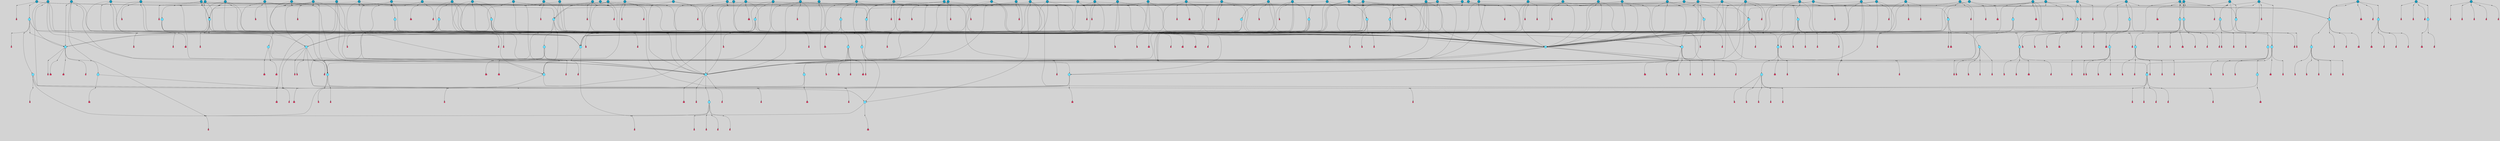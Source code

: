 // File exported with GEGELATI v1.3.1
// On the 2024-04-08 17:44:01
// With the File::TPGGraphDotExporter
digraph{
	graph[pad = "0.212, 0.055" bgcolor = lightgray]
	node[shape=circle style = filled label = ""]
		T3 [fillcolor="#66ddff"]
		T7 [fillcolor="#66ddff"]
		T9 [fillcolor="#66ddff"]
		T11 [fillcolor="#66ddff"]
		T27 [fillcolor="#66ddff"]
		T54 [fillcolor="#66ddff"]
		T59 [fillcolor="#66ddff"]
		T95 [fillcolor="#66ddff"]
		T111 [fillcolor="#66ddff"]
		T129 [fillcolor="#66ddff"]
		T195 [fillcolor="#66ddff"]
		T213 [fillcolor="#66ddff"]
		T229 [fillcolor="#66ddff"]
		T240 [fillcolor="#66ddff"]
		T321 [fillcolor="#66ddff"]
		T322 [fillcolor="#66ddff"]
		T323 [fillcolor="#66ddff"]
		T324 [fillcolor="#66ddff"]
		T325 [fillcolor="#66ddff"]
		T327 [fillcolor="#66ddff"]
		T582 [fillcolor="#1199bb"]
		T605 [fillcolor="#66ddff"]
		T633 [fillcolor="#66ddff"]
		T656 [fillcolor="#66ddff"]
		T670 [fillcolor="#66ddff"]
		T672 [fillcolor="#66ddff"]
		T731 [fillcolor="#1199bb"]
		T737 [fillcolor="#66ddff"]
		T740 [fillcolor="#1199bb"]
		T741 [fillcolor="#1199bb"]
		T742 [fillcolor="#66ddff"]
		T743 [fillcolor="#66ddff"]
		T744 [fillcolor="#66ddff"]
		T746 [fillcolor="#66ddff"]
		T747 [fillcolor="#66ddff"]
		T748 [fillcolor="#66ddff"]
		T753 [fillcolor="#66ddff"]
		T754 [fillcolor="#66ddff"]
		T772 [fillcolor="#1199bb"]
		T780 [fillcolor="#66ddff"]
		T793 [fillcolor="#1199bb"]
		T796 [fillcolor="#1199bb"]
		T808 [fillcolor="#1199bb"]
		T812 [fillcolor="#66ddff"]
		T816 [fillcolor="#1199bb"]
		T819 [fillcolor="#66ddff"]
		T820 [fillcolor="#66ddff"]
		T821 [fillcolor="#1199bb"]
		T822 [fillcolor="#66ddff"]
		T823 [fillcolor="#66ddff"]
		T824 [fillcolor="#66ddff"]
		T825 [fillcolor="#66ddff"]
		T826 [fillcolor="#66ddff"]
		T827 [fillcolor="#1199bb"]
		T828 [fillcolor="#66ddff"]
		T829 [fillcolor="#66ddff"]
		T830 [fillcolor="#1199bb"]
		T833 [fillcolor="#1199bb"]
		T834 [fillcolor="#1199bb"]
		T838 [fillcolor="#66ddff"]
		T842 [fillcolor="#1199bb"]
		T866 [fillcolor="#1199bb"]
		T869 [fillcolor="#66ddff"]
		T870 [fillcolor="#1199bb"]
		T872 [fillcolor="#1199bb"]
		T874 [fillcolor="#66ddff"]
		T878 [fillcolor="#1199bb"]
		T883 [fillcolor="#66ddff"]
		T886 [fillcolor="#1199bb"]
		T887 [fillcolor="#1199bb"]
		T888 [fillcolor="#1199bb"]
		T903 [fillcolor="#1199bb"]
		T909 [fillcolor="#1199bb"]
		T914 [fillcolor="#1199bb"]
		T920 [fillcolor="#1199bb"]
		T930 [fillcolor="#1199bb"]
		T944 [fillcolor="#1199bb"]
		T952 [fillcolor="#66ddff"]
		T953 [fillcolor="#1199bb"]
		T954 [fillcolor="#66ddff"]
		T934 [fillcolor="#66ddff"]
		T955 [fillcolor="#1199bb"]
		T956 [fillcolor="#1199bb"]
		T957 [fillcolor="#1199bb"]
		T958 [fillcolor="#1199bb"]
		T959 [fillcolor="#1199bb"]
		T960 [fillcolor="#1199bb"]
		T961 [fillcolor="#66ddff"]
		T962 [fillcolor="#66ddff"]
		T963 [fillcolor="#1199bb"]
		T970 [fillcolor="#1199bb"]
		T974 [fillcolor="#1199bb"]
		T978 [fillcolor="#1199bb"]
		T979 [fillcolor="#1199bb"]
		T980 [fillcolor="#1199bb"]
		T981 [fillcolor="#1199bb"]
		T982 [fillcolor="#1199bb"]
		T984 [fillcolor="#1199bb"]
		T986 [fillcolor="#1199bb"]
		T987 [fillcolor="#1199bb"]
		T988 [fillcolor="#1199bb"]
		T992 [fillcolor="#1199bb"]
		T993 [fillcolor="#1199bb"]
		T995 [fillcolor="#1199bb"]
		T996 [fillcolor="#1199bb"]
		T997 [fillcolor="#1199bb"]
		T1005 [fillcolor="#1199bb"]
		T1009 [fillcolor="#1199bb"]
		T1010 [fillcolor="#1199bb"]
		T1011 [fillcolor="#1199bb"]
		T1012 [fillcolor="#1199bb"]
		T1015 [fillcolor="#1199bb"]
		T1016 [fillcolor="#1199bb"]
		T1017 [fillcolor="#1199bb"]
		T1018 [fillcolor="#1199bb"]
		T1019 [fillcolor="#1199bb"]
		T1020 [fillcolor="#1199bb"]
		T1021 [fillcolor="#1199bb"]
		T1022 [fillcolor="#1199bb"]
		T29 [fillcolor="#66ddff"]
		T1025 [fillcolor="#1199bb"]
		T1026 [fillcolor="#1199bb"]
		T1028 [fillcolor="#66ddff"]
		T1029 [fillcolor="#66ddff"]
		T1031 [fillcolor="#1199bb"]
		T1032 [fillcolor="#1199bb"]
		T254 [fillcolor="#1199bb"]
		T1033 [fillcolor="#1199bb"]
		T1034 [fillcolor="#1199bb"]
		T1035 [fillcolor="#1199bb"]
		T1036 [fillcolor="#1199bb"]
		T1038 [fillcolor="#1199bb"]
		T1039 [fillcolor="#1199bb"]
		T1041 [fillcolor="#1199bb"]
		T1042 [fillcolor="#1199bb"]
		T1043 [fillcolor="#1199bb"]
		T1044 [fillcolor="#1199bb"]
		T1045 [fillcolor="#1199bb"]
		T1046 [fillcolor="#1199bb"]
		P16648 [fillcolor="#cccccc" shape=point] //6|
		I16648 [shape=box style=invis label="6|1&2|6#1|7&#92;n10|7&2|0#1|5&#92;n9|4&0|1#2|2&#92;n8|6&0|0#1|0&#92;n"]
		P16648 -> I16648[style=invis]
		A10610 [fillcolor="#ff3366" shape=box margin=0.03 width=0 height=0 label="3"]
		T3 -> P16648 -> A10610
		P16649 [fillcolor="#cccccc" shape=point] //3|
		I16649 [shape=box style=invis label="7|6&2|4#0|2&#92;n10|3&2|7#1|4&#92;n11|6&0|4#0|1&#92;n7|1&0|0#2|6&#92;n7|6&0|3#2|6&#92;n4|0&2|6#0|1&#92;n4|4&2|5#0|2&#92;n4|6&0|4#2|7&#92;n10|0&2|3#1|5&#92;n2|6&0|5#0|2&#92;n1|0&2|3#0|7&#92;n1|6&2|0#0|5&#92;n6|2&0|1#0|7&#92;n9|2&0|3#2|7&#92;n5|3&0|6#0|6&#92;n1|7&2|5#2|3&#92;n8|1&2|7#0|6&#92;n1|0&2|5#2|1&#92;n7|1&2|2#2|5&#92;n7|4&2|6#0|3&#92;n"]
		P16649 -> I16649[style=invis]
		A10611 [fillcolor="#ff3366" shape=box margin=0.03 width=0 height=0 label="4"]
		T3 -> P16649 -> A10611
		P16650 [fillcolor="#cccccc" shape=point] //-3|
		I16650 [shape=box style=invis label="1|6&2|7#0|7&#92;n10|2&0|7#1|3&#92;n9|6&2|7#2|2&#92;n5|3&0|7#0|7&#92;n1|6&2|3#0|0&#92;n2|3&2|3#2|2&#92;n5|1&2|6#0|6&#92;n"]
		P16650 -> I16650[style=invis]
		A10612 [fillcolor="#ff3366" shape=box margin=0.03 width=0 height=0 label="7"]
		T7 -> P16650 -> A10612
		P16651 [fillcolor="#cccccc" shape=point] //5|
		I16651 [shape=box style=invis label="0|5&2|3#0|1&#92;n0|6&2|1#2|4&#92;n6|2&2|6#0|7&#92;n7|4&0|3#0|1&#92;n5|4&0|7#1|6&#92;n9|1&0|5#2|2&#92;n6|3&2|3#1|7&#92;n11|7&2|4#1|6&#92;n2|5&0|1#0|0&#92;n4|7&0|0#0|2&#92;n6|2&0|6#0|0&#92;n2|1&2|6#2|4&#92;n10|0&2|0#1|0&#92;n6|6&2|4#0|6&#92;n"]
		P16651 -> I16651[style=invis]
		A10613 [fillcolor="#ff3366" shape=box margin=0.03 width=0 height=0 label="8"]
		T7 -> P16651 -> A10613
		P16652 [fillcolor="#cccccc" shape=point] //-6|
		I16652 [shape=box style=invis label="11|1&0|7#2|0&#92;n10|4&0|1#1|0&#92;n4|3&2|4#2|1&#92;n0|5&2|0#0|0&#92;n6|1&0|0#0|3&#92;n8|2&2|0#0|4&#92;n11|4&2|0#1|6&#92;n7|0&2|6#2|3&#92;n5|3&2|6#2|0&#92;n2|0&2|0#0|4&#92;n"]
		P16652 -> I16652[style=invis]
		A10614 [fillcolor="#ff3366" shape=box margin=0.03 width=0 height=0 label="9"]
		T9 -> P16652 -> A10614
		P16653 [fillcolor="#cccccc" shape=point] //2|
		I16653 [shape=box style=invis label="6|3&2|7#1|4&#92;n8|6&0|0#2|5&#92;n2|1&0|2#0|3&#92;n8|7&0|6#0|4&#92;n2|1&2|0#0|1&#92;n0|0&2|2#2|3&#92;n6|6&0|7#2|1&#92;n6|1&0|7#2|6&#92;n5|4&2|7#0|4&#92;n0|3&0|4#2|0&#92;n11|0&2|0#2|5&#92;n4|5&2|5#2|4&#92;n5|7&0|6#0|4&#92;n9|7&2|5#0|3&#92;n5|4&2|1#0|3&#92;n5|3&0|1#1|7&#92;n0|4&0|3#2|5&#92;n"]
		P16653 -> I16653[style=invis]
		A10615 [fillcolor="#ff3366" shape=box margin=0.03 width=0 height=0 label="10"]
		T9 -> P16653 -> A10615
		P16654 [fillcolor="#cccccc" shape=point] //6|
		I16654 [shape=box style=invis label="3|0&2|7#2|2&#92;n3|2&0|4#2|5&#92;n5|1&0|2#1|0&#92;n8|7&0|1#2|0&#92;n8|5&0|3#0|6&#92;n0|2&0|2#2|3&#92;n1|5&2|5#0|5&#92;n5|6&0|6#0|7&#92;n6|7&0|0#2|6&#92;n1|2&2|3#0|0&#92;n7|7&2|3#0|4&#92;n0|7&2|7#0|6&#92;n1|0&2|2#2|7&#92;n4|4&0|1#0|0&#92;n"]
		P16654 -> I16654[style=invis]
		A10616 [fillcolor="#ff3366" shape=box margin=0.03 width=0 height=0 label="11"]
		T11 -> P16654 -> A10616
		P16655 [fillcolor="#cccccc" shape=point] //-4|
		I16655 [shape=box style=invis label="4|1&0|4#2|6&#92;n1|2&2|2#2|0&#92;n1|2&2|0#0|6&#92;n8|4&2|3#2|5&#92;n5|5&2|1#1|0&#92;n"]
		P16655 -> I16655[style=invis]
		A10617 [fillcolor="#ff3366" shape=box margin=0.03 width=0 height=0 label="12"]
		T11 -> P16655 -> A10617
		P16656 [fillcolor="#cccccc" shape=point] //2|
		I16656 [shape=box style=invis label="9|1&2|3#0|1&#92;n5|2&2|0#2|4&#92;n3|6&2|5#2|7&#92;n7|0&2|5#0|4&#92;n1|2&0|3#0|5&#92;n7|3&2|7#0|0&#92;n"]
		P16656 -> I16656[style=invis]
		A10618 [fillcolor="#ff3366" shape=box margin=0.03 width=0 height=0 label="2"]
		T27 -> P16656 -> A10618
		P16657 [fillcolor="#cccccc" shape=point] //-6|
		I16657 [shape=box style=invis label="7|5&0|4#0|4&#92;n11|0&2|5#2|1&#92;n"]
		P16657 -> I16657[style=invis]
		A10619 [fillcolor="#ff3366" shape=box margin=0.03 width=0 height=0 label="3"]
		T27 -> P16657 -> A10619
		T27 -> P16649
		P16658 [fillcolor="#cccccc" shape=point] //0|
		I16658 [shape=box style=invis label="2|5&0|1#0|6&#92;n6|1&2|2#2|7&#92;n8|0&0|3#1|4&#92;n4|3&2|5#2|4&#92;n8|1&2|4#0|0&#92;n6|6&0|1#2|6&#92;n11|7&2|4#2|5&#92;n6|2&2|4#0|2&#92;n8|5&2|4#2|4&#92;n2|1&2|1#2|2&#92;n2|7&2|5#2|6&#92;n9|7&0|5#0|4&#92;n1|2&0|5#2|6&#92;n4|2&2|3#2|7&#92;n3|3&2|1#0|2&#92;n"]
		P16658 -> I16658[style=invis]
		A10620 [fillcolor="#ff3366" shape=box margin=0.03 width=0 height=0 label="5"]
		T27 -> P16658 -> A10620
		P16659 [fillcolor="#cccccc" shape=point] //0|
		I16659 [shape=box style=invis label="4|0&0|3#2|7&#92;n10|2&0|3#1|7&#92;n3|5&0|2#0|3&#92;n4|5&0|0#2|1&#92;n10|7&2|0#1|2&#92;n5|3&2|3#1|6&#92;n9|5&2|0#0|4&#92;n5|4&2|7#0|2&#92;n10|3&2|7#1|4&#92;n7|2&0|1#2|6&#92;n8|6&0|5#0|5&#92;n8|7&2|3#0|5&#92;n2|6&2|4#0|0&#92;n"]
		P16659 -> I16659[style=invis]
		A10621 [fillcolor="#ff3366" shape=box margin=0.03 width=0 height=0 label="5"]
		T27 -> P16659 -> A10621
		P16660 [fillcolor="#cccccc" shape=point] //8|
		I16660 [shape=box style=invis label="9|0&0|1#2|0&#92;n10|1&2|5#1|4&#92;n8|2&2|6#0|4&#92;n2|4&2|5#2|3&#92;n4|2&2|2#0|2&#92;n7|5&0|2#0|0&#92;n8|2&2|1#1|3&#92;n8|7&0|7#2|1&#92;n1|1&0|0#0|7&#92;n5|6&2|5#1|0&#92;n6|6&2|5#0|0&#92;n11|4&0|3#2|6&#92;n4|2&2|4#0|7&#92;n5|6&0|1#2|0&#92;n11|3&0|2#0|7&#92;n"]
		P16660 -> I16660[style=invis]
		A10622 [fillcolor="#ff3366" shape=box margin=0.03 width=0 height=0 label="6"]
		T54 -> P16660 -> A10622
		P16661 [fillcolor="#cccccc" shape=point] //5|
		I16661 [shape=box style=invis label="3|0&2|0#0|1&#92;n3|0&0|7#0|1&#92;n5|3&0|2#2|6&#92;n4|4&2|4#2|6&#92;n11|2&0|7#1|6&#92;n2|7&2|2#2|5&#92;n9|3&2|6#2|7&#92;n7|7&0|0#0|4&#92;n6|1&2|4#2|3&#92;n5|4&2|0#1|6&#92;n1|3&0|7#0|4&#92;n"]
		P16661 -> I16661[style=invis]
		A10623 [fillcolor="#ff3366" shape=box margin=0.03 width=0 height=0 label="7"]
		T54 -> P16661 -> A10623
		P16662 [fillcolor="#cccccc" shape=point] //-10|
		I16662 [shape=box style=invis label="3|6&0|0#0|4&#92;n4|1&2|4#0|1&#92;n5|1&0|1#0|4&#92;n5|5&2|6#0|5&#92;n6|5&0|6#0|3&#92;n11|1&2|0#0|1&#92;n0|7&2|0#0|3&#92;n1|2&0|6#0|1&#92;n8|0&0|4#2|0&#92;n0|4&0|7#2|7&#92;n7|0&2|7#1|3&#92;n3|1&0|5#2|5&#92;n5|1&0|4#0|3&#92;n2|2&0|2#0|0&#92;n8|3&0|1#0|7&#92;n3|0&0|3#0|5&#92;n7|2&0|5#2|0&#92;n6|3&2|7#1|5&#92;n4|7&2|7#2|1&#92;n"]
		P16662 -> I16662[style=invis]
		A10624 [fillcolor="#ff3366" shape=box margin=0.03 width=0 height=0 label="14"]
		T54 -> P16662 -> A10624
		T54 -> P16651
		P16663 [fillcolor="#cccccc" shape=point] //8|
		I16663 [shape=box style=invis label="9|0&0|1#2|0&#92;n10|1&2|5#1|4&#92;n8|2&2|6#0|4&#92;n4|5&0|3#0|1&#92;n2|4&2|5#2|3&#92;n4|2&2|2#0|2&#92;n7|5&0|2#0|0&#92;n8|2&2|1#1|3&#92;n8|7&0|7#2|1&#92;n1|1&0|0#0|7&#92;n5|6&2|5#1|0&#92;n6|3&2|5#0|0&#92;n11|4&0|3#2|6&#92;n1|2&2|4#0|7&#92;n5|6&0|1#2|0&#92;n11|3&0|2#0|7&#92;n"]
		P16663 -> I16663[style=invis]
		A10625 [fillcolor="#ff3366" shape=box margin=0.03 width=0 height=0 label="6"]
		T59 -> P16663 -> A10625
		T59 -> P16661
		T59 -> P16652
		T59 -> P16661
		P16664 [fillcolor="#cccccc" shape=point] //4|
		I16664 [shape=box style=invis label="4|3&0|6#0|3&#92;n5|7&2|3#2|2&#92;n5|6&0|7#1|2&#92;n1|4&2|6#0|3&#92;n8|4&2|1#2|5&#92;n9|5&2|4#1|4&#92;n2|4&0|5#0|7&#92;n10|0&0|6#1|3&#92;n3|0&0|6#0|2&#92;n2|7&2|7#2|6&#92;n5|2&0|5#1|5&#92;n10|4&2|5#1|7&#92;n4|0&0|4#2|4&#92;n11|1&0|4#2|6&#92;n10|6&2|0#1|4&#92;n9|7&0|3#1|4&#92;n4|5&2|7#0|6&#92;n11|5&2|6#2|3&#92;n0|3&0|5#0|1&#92;n"]
		P16664 -> I16664[style=invis]
		A10626 [fillcolor="#ff3366" shape=box margin=0.03 width=0 height=0 label="13"]
		T95 -> P16664 -> A10626
		P16665 [fillcolor="#cccccc" shape=point] //8|
		I16665 [shape=box style=invis label="9|7&0|5#2|5&#92;n3|3&2|3#0|2&#92;n9|5&2|2#1|0&#92;n2|3&0|6#0|3&#92;n4|4&2|5#2|7&#92;n11|3&2|0#1|5&#92;n6|6&2|1#2|2&#92;n4|6&0|1#2|2&#92;n2|5&2|7#2|2&#92;n7|7&2|2#2|3&#92;n6|5&0|3#2|6&#92;n6|7&0|6#0|2&#92;n"]
		P16665 -> I16665[style=invis]
		A10627 [fillcolor="#ff3366" shape=box margin=0.03 width=0 height=0 label="14"]
		T95 -> P16665 -> A10627
		P16666 [fillcolor="#cccccc" shape=point] //2|
		I16666 [shape=box style=invis label="4|1&0|4#2|6&#92;n5|5&2|1#1|0&#92;n1|0&2|0#0|6&#92;n8|4&2|3#2|5&#92;n"]
		P16666 -> I16666[style=invis]
		T95 -> P16666 -> T11
		P16667 [fillcolor="#cccccc" shape=point] //-9|
		I16667 [shape=box style=invis label="2|0&2|0#2|1&#92;n4|4&2|4#2|6&#92;n9|1&0|3#1|7&#92;n5|3&0|2#2|6&#92;n2|7&2|2#2|5&#92;n5|4&2|0#1|6&#92;n3|0&0|7#0|1&#92;n1|3&0|7#0|4&#92;n11|6&2|2#0|7&#92;n7|7&0|0#0|4&#92;n11|0&0|7#1|6&#92;n9|3&2|6#2|7&#92;n"]
		P16667 -> I16667[style=invis]
		A10628 [fillcolor="#ff3366" shape=box margin=0.03 width=0 height=0 label="7"]
		T95 -> P16667 -> A10628
		P16668 [fillcolor="#cccccc" shape=point] //-8|
		I16668 [shape=box style=invis label="7|5&0|4#2|4&#92;n"]
		P16668 -> I16668[style=invis]
		A10629 [fillcolor="#ff3366" shape=box margin=0.03 width=0 height=0 label="3"]
		T95 -> P16668 -> A10629
		P16669 [fillcolor="#cccccc" shape=point] //-5|
		I16669 [shape=box style=invis label="0|0&2|3#0|2&#92;n10|5&0|6#1|3&#92;n7|3&0|6#2|3&#92;n3|4&0|6#0|6&#92;n10|5&0|2#1|1&#92;n5|0&0|1#0|3&#92;n6|6&2|5#1|5&#92;n7|4&0|2#1|7&#92;n5|7&0|1#2|5&#92;n1|5&0|0#0|3&#92;n7|5&2|1#2|6&#92;n9|0&0|2#0|0&#92;n4|0&2|4#0|0&#92;n4|6&0|0#2|3&#92;n3|1&0|6#2|5&#92;n7|7&2|1#2|3&#92;n9|4&2|2#0|6&#92;n"]
		P16669 -> I16669[style=invis]
		T111 -> P16669 -> T9
		P16670 [fillcolor="#cccccc" shape=point] //7|
		I16670 [shape=box style=invis label="7|4&2|1#2|0&#92;n4|1&2|4#2|3&#92;n5|0&2|0#2|2&#92;n6|1&2|4#2|6&#92;n"]
		P16670 -> I16670[style=invis]
		A10630 [fillcolor="#ff3366" shape=box margin=0.03 width=0 height=0 label="9"]
		T111 -> P16670 -> A10630
		P16671 [fillcolor="#cccccc" shape=point] //2|
		I16671 [shape=box style=invis label="3|0&2|0#0|1&#92;n11|2&0|7#1|6&#92;n8|7&2|4#0|5&#92;n5|3&0|2#2|6&#92;n4|4&2|4#2|6&#92;n3|0&0|7#0|1&#92;n2|7&2|2#2|5&#92;n9|3&2|6#2|7&#92;n7|7&0|0#0|4&#92;n6|1&2|4#1|3&#92;n5|4&2|0#1|6&#92;n1|3&0|7#0|4&#92;n"]
		P16671 -> I16671[style=invis]
		A10631 [fillcolor="#ff3366" shape=box margin=0.03 width=0 height=0 label="7"]
		T111 -> P16671 -> A10631
		T111 -> P16652
		T129 -> P16660
		T129 -> P16661
		P16672 [fillcolor="#cccccc" shape=point] //10|
		I16672 [shape=box style=invis label="4|5&2|7#2|1&#92;n1|7&2|3#0|6&#92;n3|5&2|2#0|3&#92;n10|3&0|7#1|4&#92;n7|1&0|4#2|6&#92;n10|2&0|3#1|7&#92;n9|5&2|0#0|4&#92;n4|0&0|3#2|7&#92;n11|4&2|6#1|2&#92;n5|4&2|7#0|2&#92;n2|6&2|4#0|0&#92;n6|5&0|7#2|1&#92;n5|3&2|3#1|6&#92;n10|7&2|0#1|2&#92;n"]
		P16672 -> I16672[style=invis]
		A10632 [fillcolor="#ff3366" shape=box margin=0.03 width=0 height=0 label="5"]
		T129 -> P16672 -> A10632
		P16673 [fillcolor="#cccccc" shape=point] //5|
		I16673 [shape=box style=invis label="9|4&2|3#1|3&#92;n0|4&2|4#0|5&#92;n6|1&2|6#2|5&#92;n4|0&0|5#2|0&#92;n"]
		P16673 -> I16673[style=invis]
		A10633 [fillcolor="#ff3366" shape=box margin=0.03 width=0 height=0 label="7"]
		T129 -> P16673 -> A10633
		P16674 [fillcolor="#cccccc" shape=point] //6|
		I16674 [shape=box style=invis label="9|4&2|7#0|6&#92;n8|4&0|1#1|0&#92;n1|3&0|0#2|1&#92;n2|4&0|6#2|2&#92;n5|1&2|5#0|7&#92;n3|0&0|3#2|6&#92;n2|2&2|6#0|2&#92;n8|4&0|4#2|2&#92;n5|1&2|4#0|3&#92;n9|4&0|6#0|6&#92;n5|0&2|2#1|5&#92;n11|7&0|0#1|1&#92;n0|4&0|3#0|3&#92;n7|7&2|4#2|5&#92;n1|5&0|1#2|1&#92;n"]
		P16674 -> I16674[style=invis]
		A10634 [fillcolor="#ff3366" shape=box margin=0.03 width=0 height=0 label="1"]
		T129 -> P16674 -> A10634
		P16675 [fillcolor="#cccccc" shape=point] //5|
		I16675 [shape=box style=invis label="3|0&2|0#2|1&#92;n3|0&0|7#0|1&#92;n5|3&0|2#2|6&#92;n4|4&2|4#2|6&#92;n5|4&2|0#1|6&#92;n2|7&2|2#2|5&#92;n1|3&0|7#0|4&#92;n11|6&2|2#0|7&#92;n7|7&0|0#0|4&#92;n6|1&2|4#2|3&#92;n11|0&0|7#1|6&#92;n9|3&2|6#2|7&#92;n"]
		P16675 -> I16675[style=invis]
		A10635 [fillcolor="#ff3366" shape=box margin=0.03 width=0 height=0 label="7"]
		T195 -> P16675 -> A10635
		P16676 [fillcolor="#cccccc" shape=point] //4|
		I16676 [shape=box style=invis label="7|1&0|6#0|1&#92;n6|7&2|7#1|7&#92;n10|1&2|1#1|1&#92;n9|6&2|2#1|4&#92;n4|7&0|4#2|2&#92;n9|6&0|5#1|1&#92;n10|0&2|6#1|6&#92;n5|1&0|1#2|3&#92;n10|1&0|5#1|0&#92;n3|4&2|3#0|0&#92;n8|2&0|5#2|4&#92;n1|6&2|0#0|0&#92;n2|3&0|1#2|6&#92;n5|2&2|2#1|6&#92;n2|2&0|1#2|1&#92;n3|1&2|7#0|3&#92;n6|7&2|3#0|4&#92;n"]
		P16676 -> I16676[style=invis]
		A10636 [fillcolor="#ff3366" shape=box margin=0.03 width=0 height=0 label="10"]
		T195 -> P16676 -> A10636
		P16677 [fillcolor="#cccccc" shape=point] //-4|
		I16677 [shape=box style=invis label="0|4&0|0#2|7&#92;n8|5&2|4#2|4&#92;n4|3&2|5#2|4&#92;n11|7&2|2#2|5&#92;n6|5&2|2#2|7&#92;n3|2&0|7#0|7&#92;n3|3&2|1#0|3&#92;n2|6&0|3#2|5&#92;n0|1&2|6#2|2&#92;n8|2&0|0#1|6&#92;n0|7&0|5#0|4&#92;n9|5&0|3#2|7&#92;n2|7&2|5#2|6&#92;n9|0&2|0#0|1&#92;n1|2&2|4#0|2&#92;n"]
		P16677 -> I16677[style=invis]
		T195 -> P16677 -> T27
		P16678 [fillcolor="#cccccc" shape=point] //7|
		I16678 [shape=box style=invis label="7|4&2|7#0|4&#92;n4|6&0|1#2|5&#92;n2|1&2|3#0|0&#92;n4|3&2|0#0|1&#92;n0|0&2|7#2|7&#92;n7|7&0|5#2|3&#92;n5|0&2|1#2|2&#92;n10|0&0|4#1|2&#92;n4|4&0|7#0|0&#92;n6|7&0|2#0|1&#92;n1|4&2|5#0|4&#92;n"]
		P16678 -> I16678[style=invis]
		A10637 [fillcolor="#ff3366" shape=box margin=0.03 width=0 height=0 label="0"]
		T195 -> P16678 -> A10637
		P16679 [fillcolor="#cccccc" shape=point] //6|
		I16679 [shape=box style=invis label="9|4&2|7#0|6&#92;n8|4&0|1#1|0&#92;n1|3&0|0#2|1&#92;n2|4&0|6#2|2&#92;n5|1&2|5#0|7&#92;n3|0&0|3#2|6&#92;n2|2&2|6#0|2&#92;n8|4&0|4#2|2&#92;n5|1&2|4#0|3&#92;n9|4&0|6#0|6&#92;n5|0&2|2#1|5&#92;n11|7&0|0#1|1&#92;n0|4&0|3#0|3&#92;n7|7&2|4#2|5&#92;n1|5&0|1#2|1&#92;n"]
		P16679 -> I16679[style=invis]
		A10638 [fillcolor="#ff3366" shape=box margin=0.03 width=0 height=0 label="1"]
		T213 -> P16679 -> A10638
		P16680 [fillcolor="#cccccc" shape=point] //5|
		I16680 [shape=box style=invis label="9|4&2|3#1|3&#92;n0|4&2|4#0|5&#92;n6|1&2|6#2|5&#92;n4|0&0|5#2|0&#92;n"]
		P16680 -> I16680[style=invis]
		A10639 [fillcolor="#ff3366" shape=box margin=0.03 width=0 height=0 label="7"]
		T213 -> P16680 -> A10639
		P16681 [fillcolor="#cccccc" shape=point] //8|
		I16681 [shape=box style=invis label="9|0&0|1#2|0&#92;n10|1&2|5#1|4&#92;n8|2&2|6#0|4&#92;n2|4&2|5#2|3&#92;n4|2&2|2#0|2&#92;n7|5&0|2#0|0&#92;n8|2&2|1#1|3&#92;n8|7&0|7#2|1&#92;n1|1&0|0#0|7&#92;n5|6&2|5#1|0&#92;n6|6&2|5#0|0&#92;n11|4&0|3#2|6&#92;n4|2&2|4#0|7&#92;n5|6&0|1#2|0&#92;n11|3&0|2#0|7&#92;n"]
		P16681 -> I16681[style=invis]
		A10640 [fillcolor="#ff3366" shape=box margin=0.03 width=0 height=0 label="6"]
		T213 -> P16681 -> A10640
		P16682 [fillcolor="#cccccc" shape=point] //10|
		I16682 [shape=box style=invis label="4|5&2|7#2|1&#92;n1|7&2|3#0|6&#92;n3|5&2|2#0|3&#92;n10|3&0|7#1|4&#92;n7|1&0|4#2|6&#92;n10|2&0|3#1|7&#92;n9|5&2|0#0|4&#92;n4|0&0|3#2|7&#92;n11|4&2|6#1|2&#92;n5|4&2|7#0|2&#92;n2|6&2|4#0|0&#92;n6|5&0|7#2|1&#92;n5|3&2|3#1|6&#92;n10|7&2|0#1|2&#92;n"]
		P16682 -> I16682[style=invis]
		A10641 [fillcolor="#ff3366" shape=box margin=0.03 width=0 height=0 label="5"]
		T213 -> P16682 -> A10641
		P16683 [fillcolor="#cccccc" shape=point] //5|
		I16683 [shape=box style=invis label="3|0&2|0#0|1&#92;n3|0&0|7#0|1&#92;n5|3&0|2#2|6&#92;n4|4&2|4#2|6&#92;n11|2&0|7#1|6&#92;n2|7&2|2#2|5&#92;n9|3&2|6#2|7&#92;n7|7&0|0#0|4&#92;n6|1&2|4#2|3&#92;n5|4&2|0#1|6&#92;n1|3&0|7#0|4&#92;n"]
		P16683 -> I16683[style=invis]
		A10642 [fillcolor="#ff3366" shape=box margin=0.03 width=0 height=0 label="7"]
		T213 -> P16683 -> A10642
		P16684 [fillcolor="#cccccc" shape=point] //-2|
		I16684 [shape=box style=invis label="5|2&2|0#2|4&#92;n9|1&2|3#0|1&#92;n3|6&2|5#2|7&#92;n7|0&2|1#0|4&#92;n1|2&0|3#0|5&#92;n7|3&2|7#0|0&#92;n"]
		P16684 -> I16684[style=invis]
		A10643 [fillcolor="#ff3366" shape=box margin=0.03 width=0 height=0 label="2"]
		T229 -> P16684 -> A10643
		P16685 [fillcolor="#cccccc" shape=point] //9|
		I16685 [shape=box style=invis label="7|1&2|2#2|5&#92;n1|0&2|5#2|1&#92;n11|6&0|4#0|1&#92;n10|6&0|3#1|6&#92;n7|1&0|0#2|6&#92;n4|0&2|6#0|1&#92;n4|6&0|4#2|7&#92;n10|0&2|3#1|0&#92;n1|0&2|3#0|7&#92;n1|6&2|0#0|5&#92;n6|2&0|1#0|7&#92;n9|2&0|3#2|7&#92;n5|3&0|6#0|6&#92;n3|1&0|3#0|5&#92;n1|7&2|5#2|3&#92;n8|1&2|7#0|6&#92;n10|3&2|0#1|4&#92;n7|6&2|4#0|2&#92;n7|4&2|6#0|3&#92;n"]
		P16685 -> I16685[style=invis]
		T229 -> P16685 -> T7
		P16686 [fillcolor="#cccccc" shape=point] //2|
		I16686 [shape=box style=invis label="8|6&0|2#0|5&#92;n10|5&2|3#1|7&#92;n5|6&0|1#2|5&#92;n11|3&0|0#2|2&#92;n0|3&2|1#0|6&#92;n9|7&2|6#0|1&#92;n4|6&2|7#0|2&#92;n8|0&0|6#2|0&#92;n11|2&0|7#0|1&#92;n3|7&2|4#0|7&#92;n5|1&0|1#0|6&#92;n7|6&2|7#2|4&#92;n6|1&0|3#0|2&#92;n6|6&2|5#1|2&#92;n8|5&0|2#0|0&#92;n0|2&0|3#0|0&#92;n2|5&2|5#2|1&#92;n10|4&0|1#1|0&#92;n4|3&2|5#0|4&#92;n"]
		P16686 -> I16686[style=invis]
		A10644 [fillcolor="#ff3366" shape=box margin=0.03 width=0 height=0 label="11"]
		T229 -> P16686 -> A10644
		P16687 [fillcolor="#cccccc" shape=point] //-7|
		I16687 [shape=box style=invis label="11|2&2|6#1|1&#92;n2|3&0|6#2|3&#92;n10|0&0|2#1|4&#92;n"]
		P16687 -> I16687[style=invis]
		T229 -> P16687 -> T111
		P16688 [fillcolor="#cccccc" shape=point] //-1|
		I16688 [shape=box style=invis label="6|4&0|4#2|4&#92;n4|5&2|5#2|4&#92;n9|7&2|5#0|3&#92;n3|7&2|6#0|6&#92;n8|7&0|6#0|4&#92;n2|1&2|0#0|1&#92;n8|6&0|0#2|5&#92;n2|1&0|2#0|3&#92;n6|1&0|7#2|6&#92;n6|3&0|1#1|6&#92;n5|4&2|7#0|4&#92;n0|7&0|4#2|0&#92;n11|0&2|0#2|5&#92;n3|7&2|0#2|7&#92;n8|3&2|7#1|4&#92;n5|7&0|6#0|4&#92;n0|0&2|3#2|3&#92;n5|4&2|1#0|3&#92;n0|4&0|3#2|5&#92;n"]
		P16688 -> I16688[style=invis]
		A10645 [fillcolor="#ff3366" shape=box margin=0.03 width=0 height=0 label="10"]
		T229 -> P16688 -> A10645
		P16689 [fillcolor="#cccccc" shape=point] //5|
		I16689 [shape=box style=invis label="1|6&2|7#0|7&#92;n9|2&2|7#2|2&#92;n10|2&0|7#1|3&#92;n5|3&0|7#0|7&#92;n7|0&2|7#2|2&#92;n1|6&2|3#0|0&#92;n2|3&2|3#2|2&#92;n"]
		P16689 -> I16689[style=invis]
		A10646 [fillcolor="#ff3366" shape=box margin=0.03 width=0 height=0 label="7"]
		T240 -> P16689 -> A10646
		P16690 [fillcolor="#cccccc" shape=point] //-8|
		I16690 [shape=box style=invis label="7|5&0|2#2|1&#92;n1|0&2|6#0|0&#92;n7|1&2|6#1|1&#92;n8|7&0|3#1|6&#92;n3|7&2|3#2|4&#92;n"]
		P16690 -> I16690[style=invis]
		A10647 [fillcolor="#ff3366" shape=box margin=0.03 width=0 height=0 label="2"]
		T240 -> P16690 -> A10647
		P16691 [fillcolor="#cccccc" shape=point] //-3|
		I16691 [shape=box style=invis label="1|1&2|1#0|1&#92;n1|4&0|0#2|4&#92;n11|0&2|3#0|2&#92;n11|6&0|4#0|1&#92;n5|2&0|6#1|5&#92;n3|7&2|6#2|7&#92;n7|7&0|1#2|1&#92;n9|5&2|2#2|0&#92;n6|5&2|6#1|4&#92;n0|7&0|5#2|4&#92;n8|1&0|0#2|3&#92;n0|5&0|3#0|5&#92;n2|0&2|4#0|5&#92;n7|5&2|7#1|3&#92;n8|3&0|0#1|2&#92;n"]
		P16691 -> I16691[style=invis]
		A10648 [fillcolor="#ff3366" shape=box margin=0.03 width=0 height=0 label="1"]
		T240 -> P16691 -> A10648
		P16692 [fillcolor="#cccccc" shape=point] //-9|
		I16692 [shape=box style=invis label="2|0&2|0#2|1&#92;n4|4&2|4#2|6&#92;n9|1&0|3#1|7&#92;n5|3&0|2#2|6&#92;n2|7&2|2#2|5&#92;n5|4&2|0#1|6&#92;n3|0&0|7#0|1&#92;n1|3&0|7#0|4&#92;n11|6&2|2#0|7&#92;n7|7&0|0#0|4&#92;n11|0&0|7#1|6&#92;n9|3&2|6#2|7&#92;n"]
		P16692 -> I16692[style=invis]
		A10649 [fillcolor="#ff3366" shape=box margin=0.03 width=0 height=0 label="7"]
		T321 -> P16692 -> A10649
		P16693 [fillcolor="#cccccc" shape=point] //-4|
		I16693 [shape=box style=invis label="4|1&0|4#2|6&#92;n1|2&2|2#2|0&#92;n1|2&2|0#0|6&#92;n8|4&2|3#2|5&#92;n5|5&2|1#1|0&#92;n"]
		P16693 -> I16693[style=invis]
		A10650 [fillcolor="#ff3366" shape=box margin=0.03 width=0 height=0 label="12"]
		T322 -> P16693 -> A10650
		P16694 [fillcolor="#cccccc" shape=point] //8|
		I16694 [shape=box style=invis label="9|7&0|5#2|5&#92;n3|3&2|3#0|2&#92;n9|5&2|2#1|0&#92;n2|3&0|6#0|3&#92;n4|4&2|5#2|7&#92;n11|3&2|0#1|5&#92;n6|6&2|1#2|2&#92;n4|6&0|1#2|2&#92;n2|5&2|7#2|2&#92;n7|7&2|2#2|3&#92;n6|5&0|3#2|6&#92;n6|7&0|6#0|2&#92;n"]
		P16694 -> I16694[style=invis]
		A10651 [fillcolor="#ff3366" shape=box margin=0.03 width=0 height=0 label="14"]
		T321 -> P16694 -> A10651
		P16695 [fillcolor="#cccccc" shape=point] //-8|
		I16695 [shape=box style=invis label="7|5&0|4#2|4&#92;n"]
		P16695 -> I16695[style=invis]
		A10652 [fillcolor="#ff3366" shape=box margin=0.03 width=0 height=0 label="3"]
		T321 -> P16695 -> A10652
		P16696 [fillcolor="#cccccc" shape=point] //4|
		I16696 [shape=box style=invis label="4|3&0|6#0|3&#92;n5|7&2|3#2|2&#92;n5|6&0|7#1|2&#92;n1|4&2|6#0|3&#92;n8|4&2|1#2|5&#92;n9|5&2|4#1|4&#92;n2|4&0|5#0|7&#92;n10|0&0|6#1|3&#92;n3|0&0|6#0|2&#92;n2|7&2|7#2|6&#92;n5|2&0|5#1|5&#92;n10|4&2|5#1|7&#92;n4|0&0|4#2|4&#92;n11|1&0|4#2|6&#92;n10|6&2|0#1|4&#92;n9|7&0|3#1|4&#92;n4|5&2|7#0|6&#92;n11|5&2|6#2|3&#92;n0|3&0|5#0|1&#92;n"]
		P16696 -> I16696[style=invis]
		A10653 [fillcolor="#ff3366" shape=box margin=0.03 width=0 height=0 label="13"]
		T321 -> P16696 -> A10653
		P16697 [fillcolor="#cccccc" shape=point] //-3|
		I16697 [shape=box style=invis label="4|5&0|0#0|0&#92;n4|7&0|0#0|2&#92;n0|6&2|1#2|4&#92;n9|1&0|5#2|2&#92;n10|0&2|0#1|0&#92;n6|6&2|4#0|6&#92;n2|5&0|1#0|0&#92;n6|3&2|3#1|7&#92;n11|7&2|4#1|6&#92;n6|2&2|6#0|1&#92;n6|2&0|0#0|0&#92;n9|1&2|6#2|4&#92;n10|4&0|3#1|1&#92;n5|4&2|7#1|6&#92;n"]
		P16697 -> I16697[style=invis]
		T324 -> P16697 -> T321
		P16698 [fillcolor="#cccccc" shape=point] //2|
		I16698 [shape=box style=invis label="4|1&0|4#2|6&#92;n5|5&2|1#1|0&#92;n1|0&2|0#0|6&#92;n8|4&2|3#2|5&#92;n"]
		P16698 -> I16698[style=invis]
		T321 -> P16698 -> T322
		P16699 [fillcolor="#cccccc" shape=point] //5|
		I16699 [shape=box style=invis label="0|5&2|3#0|1&#92;n0|6&2|1#2|4&#92;n6|2&2|6#0|7&#92;n7|4&0|3#0|1&#92;n5|4&0|7#1|6&#92;n9|1&0|5#2|2&#92;n6|3&2|3#1|7&#92;n11|7&2|4#1|6&#92;n2|5&0|1#0|0&#92;n4|7&0|0#0|2&#92;n6|2&0|6#0|0&#92;n2|1&2|6#2|4&#92;n10|0&2|0#1|0&#92;n6|6&2|4#0|6&#92;n"]
		P16699 -> I16699[style=invis]
		A10654 [fillcolor="#ff3366" shape=box margin=0.03 width=0 height=0 label="8"]
		T323 -> P16699 -> A10654
		P16700 [fillcolor="#cccccc" shape=point] //-3|
		I16700 [shape=box style=invis label="1|6&2|7#0|7&#92;n10|2&0|7#1|3&#92;n9|6&2|7#2|2&#92;n5|3&0|7#0|7&#92;n1|6&2|3#0|0&#92;n2|3&2|3#2|2&#92;n5|1&2|6#0|6&#92;n"]
		P16700 -> I16700[style=invis]
		A10655 [fillcolor="#ff3366" shape=box margin=0.03 width=0 height=0 label="7"]
		T323 -> P16700 -> A10655
		P16701 [fillcolor="#cccccc" shape=point] //1|
		I16701 [shape=box style=invis label="0|4&0|1#0|1&#92;n10|5&2|5#1|6&#92;n7|7&2|5#2|2&#92;n9|5&0|7#2|7&#92;n8|4&0|3#2|7&#92;n11|0&2|3#0|5&#92;n7|0&0|0#0|1&#92;n4|2&0|4#0|5&#92;n5|1&0|6#2|7&#92;n11|3&0|7#1|3&#92;n"]
		P16701 -> I16701[style=invis]
		T324 -> P16701 -> T323
		P16702 [fillcolor="#cccccc" shape=point] //6|
		I16702 [shape=box style=invis label="3|0&2|7#2|2&#92;n3|2&0|4#2|5&#92;n5|1&0|2#1|0&#92;n8|7&0|1#2|0&#92;n8|5&0|3#0|6&#92;n0|2&0|2#2|3&#92;n1|5&2|5#0|5&#92;n5|6&0|6#0|7&#92;n6|7&0|0#2|6&#92;n1|2&2|3#0|0&#92;n7|7&2|3#0|4&#92;n0|7&2|7#0|6&#92;n1|0&2|2#2|7&#92;n4|4&0|1#0|0&#92;n"]
		P16702 -> I16702[style=invis]
		A10656 [fillcolor="#ff3366" shape=box margin=0.03 width=0 height=0 label="11"]
		T322 -> P16702 -> A10656
		P16703 [fillcolor="#cccccc" shape=point] //4|
		I16703 [shape=box style=invis label="4|3&0|6#0|3&#92;n5|7&2|3#2|2&#92;n5|6&0|7#1|2&#92;n1|4&2|6#0|3&#92;n8|4&2|1#2|5&#92;n9|5&2|4#1|4&#92;n2|4&0|5#0|7&#92;n10|0&0|6#1|3&#92;n3|0&0|6#0|2&#92;n2|7&2|7#2|6&#92;n5|2&0|5#1|5&#92;n10|4&2|5#1|7&#92;n4|0&0|4#2|4&#92;n11|1&0|4#2|6&#92;n10|6&2|0#1|4&#92;n9|7&0|3#1|4&#92;n4|5&2|7#0|6&#92;n11|5&2|6#2|3&#92;n0|3&0|5#0|1&#92;n"]
		P16703 -> I16703[style=invis]
		A10657 [fillcolor="#ff3366" shape=box margin=0.03 width=0 height=0 label="13"]
		T324 -> P16703 -> A10657
		P16704 [fillcolor="#cccccc" shape=point] //-4|
		I16704 [shape=box style=invis label="4|1&0|4#2|6&#92;n1|2&2|2#2|0&#92;n1|2&2|0#0|6&#92;n8|4&2|3#2|5&#92;n5|5&2|1#1|0&#92;n"]
		P16704 -> I16704[style=invis]
		A10658 [fillcolor="#ff3366" shape=box margin=0.03 width=0 height=0 label="12"]
		T325 -> P16704 -> A10658
		P16705 [fillcolor="#cccccc" shape=point] //6|
		I16705 [shape=box style=invis label="3|0&2|7#2|2&#92;n3|2&0|4#2|5&#92;n5|1&0|2#1|0&#92;n8|7&0|1#2|0&#92;n8|5&0|3#0|6&#92;n0|2&0|2#2|3&#92;n1|5&2|5#0|5&#92;n5|6&0|6#0|7&#92;n6|7&0|0#2|6&#92;n1|2&2|3#0|0&#92;n7|7&2|3#0|4&#92;n0|7&2|7#0|6&#92;n1|0&2|2#2|7&#92;n4|4&0|1#0|0&#92;n"]
		P16705 -> I16705[style=invis]
		A10659 [fillcolor="#ff3366" shape=box margin=0.03 width=0 height=0 label="11"]
		T325 -> P16705 -> A10659
		P16706 [fillcolor="#cccccc" shape=point] //5|
		I16706 [shape=box style=invis label="0|5&2|3#0|1&#92;n0|6&2|1#2|4&#92;n6|2&2|6#0|7&#92;n7|4&0|3#0|1&#92;n5|4&0|7#1|6&#92;n9|1&0|5#2|2&#92;n6|3&2|3#1|7&#92;n11|7&2|4#1|6&#92;n2|5&0|1#0|0&#92;n4|7&0|0#0|2&#92;n6|2&0|6#0|0&#92;n2|1&2|6#2|4&#92;n10|0&2|0#1|0&#92;n6|6&2|4#0|6&#92;n"]
		P16706 -> I16706[style=invis]
		A10660 [fillcolor="#ff3366" shape=box margin=0.03 width=0 height=0 label="8"]
		T327 -> P16706 -> A10660
		P16707 [fillcolor="#cccccc" shape=point] //-3|
		I16707 [shape=box style=invis label="1|6&2|7#0|7&#92;n10|2&0|7#1|3&#92;n9|6&2|7#2|2&#92;n5|3&0|7#0|7&#92;n1|6&2|3#0|0&#92;n2|3&2|3#2|2&#92;n5|1&2|6#0|6&#92;n"]
		P16707 -> I16707[style=invis]
		A10661 [fillcolor="#ff3366" shape=box margin=0.03 width=0 height=0 label="7"]
		T327 -> P16707 -> A10661
		P16708 [fillcolor="#cccccc" shape=point] //-9|
		I16708 [shape=box style=invis label="4|7&2|6#0|5&#92;n11|3&0|2#2|6&#92;n10|2&2|4#1|6&#92;n3|0&2|6#2|7&#92;n4|3&0|5#0|7&#92;n2|3&0|7#0|7&#92;n10|6&0|7#1|5&#92;n10|1&2|2#1|1&#92;n1|7&0|3#2|6&#92;n"]
		P16708 -> I16708[style=invis]
		A10662 [fillcolor="#ff3366" shape=box margin=0.03 width=0 height=0 label="4"]
		T582 -> P16708 -> A10662
		P16709 [fillcolor="#cccccc" shape=point] //-1|
		I16709 [shape=box style=invis label="5|7&2|4#0|7&#92;n6|4&2|4#2|6&#92;n3|0&0|5#0|0&#92;n9|5&0|7#1|4&#92;n8|0&0|2#2|1&#92;n3|0&2|6#0|7&#92;n1|7&2|5#2|5&#92;n9|4&0|2#0|6&#92;n4|4&2|5#0|6&#92;n"]
		P16709 -> I16709[style=invis]
		A10663 [fillcolor="#ff3366" shape=box margin=0.03 width=0 height=0 label="7"]
		T582 -> P16709 -> A10663
		P16710 [fillcolor="#cccccc" shape=point] //-6|
		I16710 [shape=box style=invis label="9|0&2|0#0|1&#92;n3|2&0|2#0|3&#92;n5|4&0|5#1|7&#92;n2|1&0|4#0|3&#92;n9|2&2|0#2|4&#92;n7|6&0|4#0|2&#92;n2|3&0|6#2|6&#92;n1|2&0|3#2|0&#92;n"]
		P16710 -> I16710[style=invis]
		T582 -> P16710 -> T54
		P16711 [fillcolor="#cccccc" shape=point] //-2|
		I16711 [shape=box style=invis label="1|3&0|2#0|7&#92;n6|1&0|7#0|0&#92;n6|1&2|4#1|7&#92;n3|0&2|3#0|3&#92;n0|2&0|7#2|6&#92;n"]
		P16711 -> I16711[style=invis]
		T582 -> P16711 -> T195
		T582 -> P16693
		P16712 [fillcolor="#cccccc" shape=point] //4|
		I16712 [shape=box style=invis label="7|0&0|3#1|6&#92;n10|7&0|3#1|1&#92;n2|6&0|1#0|0&#92;n1|7&0|7#2|6&#92;n6|0&2|1#1|1&#92;n1|7&2|2#0|2&#92;n10|6&0|1#1|4&#92;n11|1&0|0#2|0&#92;n7|1&2|1#2|3&#92;n9|3&2|5#2|2&#92;n7|6&0|1#2|7&#92;n4|1&2|6#2|4&#92;n1|3&0|2#0|5&#92;n9|7&2|4#1|6&#92;n0|5&0|5#2|1&#92;n1|1&2|4#2|5&#92;n1|2&2|5#0|0&#92;n8|1&2|7#1|6&#92;n2|6&0|6#0|6&#92;n"]
		P16712 -> I16712[style=invis]
		T605 -> P16712 -> T95
		P16713 [fillcolor="#cccccc" shape=point] //5|
		I16713 [shape=box style=invis label="0|5&2|3#0|1&#92;n0|6&2|1#2|4&#92;n6|2&2|6#0|7&#92;n7|4&0|3#0|1&#92;n5|4&0|7#1|6&#92;n9|1&0|5#2|2&#92;n6|3&2|3#1|7&#92;n11|7&2|4#1|6&#92;n2|5&0|1#0|0&#92;n4|7&0|0#0|2&#92;n6|2&0|6#0|0&#92;n2|1&2|6#2|4&#92;n10|0&2|0#1|0&#92;n6|6&2|4#0|6&#92;n"]
		P16713 -> I16713[style=invis]
		A10664 [fillcolor="#ff3366" shape=box margin=0.03 width=0 height=0 label="8"]
		T605 -> P16713 -> A10664
		P16714 [fillcolor="#cccccc" shape=point] //-3|
		I16714 [shape=box style=invis label="8|0&2|5#1|1&#92;n11|3&2|5#2|5&#92;n"]
		P16714 -> I16714[style=invis]
		T605 -> P16714 -> T59
		T605 -> P16708
		P16715 [fillcolor="#cccccc" shape=point] //5|
		I16715 [shape=box style=invis label="1|2&2|4#2|0&#92;n5|1&2|1#0|6&#92;n1|2&2|1#2|3&#92;n10|2&0|7#1|3&#92;n9|6&2|7#2|6&#92;n2|2&2|3#2|2&#92;n5|3&2|7#0|7&#92;n0|4&2|3#0|3&#92;n1|0&2|7#0|7&#92;n"]
		P16715 -> I16715[style=invis]
		A10665 [fillcolor="#ff3366" shape=box margin=0.03 width=0 height=0 label="7"]
		T605 -> P16715 -> A10665
		T633 -> P16709
		P16716 [fillcolor="#cccccc" shape=point] //-2|
		I16716 [shape=box style=invis label="0|2&0|7#2|6&#92;n6|1&0|4#1|7&#92;n3|0&2|3#0|3&#92;n1|3&0|2#0|7&#92;n"]
		P16716 -> I16716[style=invis]
		T633 -> P16716 -> T195
		P16717 [fillcolor="#cccccc" shape=point] //-1|
		I16717 [shape=box style=invis label="6|6&0|0#1|5&#92;n3|0&0|2#2|3&#92;n1|0&0|5#0|3&#92;n10|4&0|0#1|0&#92;n1|7&2|5#2|5&#92;n9|4&0|0#1|5&#92;n11|3&2|1#1|6&#92;n6|3&2|6#2|0&#92;n6|1&0|2#0|6&#92;n8|0&0|6#2|4&#92;n"]
		P16717 -> I16717[style=invis]
		A10666 [fillcolor="#ff3366" shape=box margin=0.03 width=0 height=0 label="12"]
		T633 -> P16717 -> A10666
		T633 -> P16710
		P16718 [fillcolor="#cccccc" shape=point] //4|
		I16718 [shape=box style=invis label="9|6&0|4#2|0&#92;n6|1&0|7#0|0&#92;n3|0&2|3#0|3&#92;n1|3&0|2#0|7&#92;n6|1&2|4#1|7&#92;n6|3&0|7#2|6&#92;n"]
		P16718 -> I16718[style=invis]
		T633 -> P16718 -> T195
		P16719 [fillcolor="#cccccc" shape=point] //-5|
		I16719 [shape=box style=invis label="10|6&2|5#1|6&#92;n9|3&0|1#1|7&#92;n2|4&0|1#0|1&#92;n11|3&0|7#1|6&#92;n5|1&0|6#2|7&#92;n8|0&0|0#0|1&#92;n0|6&0|7#0|4&#92;n6|7&2|6#2|6&#92;n11|0&2|3#0|5&#92;n"]
		P16719 -> I16719[style=invis]
		T656 -> P16719 -> T7
		P16720 [fillcolor="#cccccc" shape=point] //-10|
		I16720 [shape=box style=invis label="3|6&0|6#2|2&#92;n9|4&0|0#2|7&#92;n2|5&0|0#0|1&#92;n11|6&0|0#2|2&#92;n0|2&2|7#0|5&#92;n6|3&0|3#0|7&#92;n0|7&2|7#2|7&#92;n2|0&2|3#2|2&#92;n10|1&2|6#1|3&#92;n4|4&0|3#2|0&#92;n1|1&0|0#0|2&#92;n4|3&0|1#2|5&#92;n1|0&2|0#0|0&#92;n"]
		P16720 -> I16720[style=invis]
		A10667 [fillcolor="#ff3366" shape=box margin=0.03 width=0 height=0 label="1"]
		T656 -> P16720 -> A10667
		P16721 [fillcolor="#cccccc" shape=point] //-2|
		I16721 [shape=box style=invis label="1|1&2|1#0|1&#92;n11|0&2|3#2|2&#92;n1|4&0|0#2|2&#92;n0|7&0|5#2|4&#92;n1|0&2|2#2|4&#92;n8|7&0|0#1|2&#92;n8|1&2|0#2|3&#92;n7|7&0|1#2|1&#92;n3|6&2|7#0|4&#92;n7|7&0|4#0|3&#92;n9|5&2|2#2|0&#92;n6|5&2|4#1|4&#92;n11|2&0|2#2|1&#92;n5|2&0|6#1|5&#92;n0|5&0|3#0|5&#92;n2|0&2|4#0|5&#92;n7|5&2|7#1|3&#92;n3|7&2|6#2|7&#92;n"]
		P16721 -> I16721[style=invis]
		T656 -> P16721 -> T229
		P16722 [fillcolor="#cccccc" shape=point] //-3|
		I16722 [shape=box style=invis label="2|5&2|2#0|5&#92;n9|5&2|2#2|7&#92;n7|5&2|5#1|0&#92;n9|2&2|7#1|5&#92;n3|6&0|6#2|2&#92;n0|0&2|6#0|0&#92;n1|0&2|0#0|0&#92;n8|6&2|0#2|2&#92;n10|3&0|0#1|7&#92;n11|6&0|4#2|5&#92;n1|0&0|5#2|6&#92;n5|5&0|0#1|1&#92;n3|3&2|7#0|7&#92;n1|7&0|7#0|3&#92;n10|4&2|4#1|2&#92;n7|5&2|2#2|5&#92;n2|0&0|7#2|4&#92;n6|2&2|4#1|6&#92;n"]
		P16722 -> I16722[style=invis]
		T656 -> P16722 -> T111
		P16723 [fillcolor="#cccccc" shape=point] //-6|
		I16723 [shape=box style=invis label="7|5&0|4#0|4&#92;n11|0&2|5#2|1&#92;n"]
		P16723 -> I16723[style=invis]
		A10668 [fillcolor="#ff3366" shape=box margin=0.03 width=0 height=0 label="3"]
		T670 -> P16723 -> A10668
		P16724 [fillcolor="#cccccc" shape=point] //2|
		I16724 [shape=box style=invis label="9|1&2|3#0|1&#92;n5|2&2|0#2|4&#92;n3|6&2|5#2|7&#92;n7|0&2|5#0|4&#92;n1|2&0|3#0|5&#92;n7|3&2|7#0|0&#92;n"]
		P16724 -> I16724[style=invis]
		A10669 [fillcolor="#ff3366" shape=box margin=0.03 width=0 height=0 label="2"]
		T670 -> P16724 -> A10669
		P16725 [fillcolor="#cccccc" shape=point] //0|
		I16725 [shape=box style=invis label="2|5&0|1#0|6&#92;n6|1&2|2#2|7&#92;n8|0&0|3#1|4&#92;n4|3&2|5#2|4&#92;n8|1&2|4#0|0&#92;n6|6&0|1#2|6&#92;n11|7&2|4#2|5&#92;n6|2&2|4#0|2&#92;n8|5&2|4#2|4&#92;n2|1&2|1#2|2&#92;n2|7&2|5#2|6&#92;n9|7&0|5#0|4&#92;n1|2&0|5#2|6&#92;n4|2&2|3#2|7&#92;n3|3&2|1#0|2&#92;n"]
		P16725 -> I16725[style=invis]
		A10670 [fillcolor="#ff3366" shape=box margin=0.03 width=0 height=0 label="5"]
		T670 -> P16725 -> A10670
		P16726 [fillcolor="#cccccc" shape=point] //3|
		I16726 [shape=box style=invis label="7|6&2|4#0|2&#92;n10|3&2|7#1|4&#92;n11|6&0|4#0|1&#92;n7|1&0|0#2|6&#92;n7|6&0|3#2|6&#92;n4|0&2|6#0|1&#92;n4|4&2|5#0|2&#92;n4|6&0|4#2|7&#92;n10|0&2|3#1|5&#92;n2|6&0|5#0|2&#92;n1|0&2|3#0|7&#92;n1|6&2|0#0|5&#92;n6|2&0|1#0|7&#92;n9|2&0|3#2|7&#92;n5|3&0|6#0|6&#92;n1|7&2|5#2|3&#92;n8|1&2|7#0|6&#92;n1|0&2|5#2|1&#92;n7|1&2|2#2|5&#92;n7|4&2|6#0|3&#92;n"]
		P16726 -> I16726[style=invis]
		A10671 [fillcolor="#ff3366" shape=box margin=0.03 width=0 height=0 label="4"]
		T670 -> P16726 -> A10671
		P16727 [fillcolor="#cccccc" shape=point] //0|
		I16727 [shape=box style=invis label="4|0&0|3#2|7&#92;n10|2&0|3#1|7&#92;n3|5&0|2#0|3&#92;n4|5&0|0#2|1&#92;n10|7&2|0#1|2&#92;n5|3&2|3#1|6&#92;n9|5&2|0#0|4&#92;n5|4&2|7#0|2&#92;n10|3&2|7#1|4&#92;n7|2&0|1#2|6&#92;n8|6&0|5#0|5&#92;n8|7&2|3#0|5&#92;n2|6&2|4#0|0&#92;n"]
		P16727 -> I16727[style=invis]
		A10672 [fillcolor="#ff3366" shape=box margin=0.03 width=0 height=0 label="5"]
		T670 -> P16727 -> A10672
		P16728 [fillcolor="#cccccc" shape=point] //-10|
		I16728 [shape=box style=invis label="3|6&0|0#0|4&#92;n4|1&2|4#0|1&#92;n5|1&0|1#0|4&#92;n5|5&2|6#0|5&#92;n6|5&0|6#0|3&#92;n11|1&2|0#0|1&#92;n0|7&2|0#0|3&#92;n1|2&0|6#0|1&#92;n8|0&0|4#2|0&#92;n0|4&0|7#2|7&#92;n7|0&2|7#1|3&#92;n3|1&0|5#2|5&#92;n5|1&0|4#0|3&#92;n2|2&0|2#0|0&#92;n8|3&0|1#0|7&#92;n3|0&0|3#0|5&#92;n7|2&0|5#2|0&#92;n6|3&2|7#1|5&#92;n4|7&2|7#2|1&#92;n"]
		P16728 -> I16728[style=invis]
		A10673 [fillcolor="#ff3366" shape=box margin=0.03 width=0 height=0 label="14"]
		T672 -> P16728 -> A10673
		P16729 [fillcolor="#cccccc" shape=point] //8|
		I16729 [shape=box style=invis label="9|0&0|1#2|0&#92;n10|1&2|5#1|4&#92;n8|2&2|6#0|4&#92;n2|4&2|5#2|3&#92;n4|2&2|2#0|2&#92;n7|5&0|2#0|0&#92;n8|2&2|1#1|3&#92;n8|7&0|7#2|1&#92;n1|1&0|0#0|7&#92;n5|6&2|5#1|0&#92;n6|6&2|5#0|0&#92;n11|4&0|3#2|6&#92;n4|2&2|4#0|7&#92;n5|6&0|1#2|0&#92;n11|3&0|2#0|7&#92;n"]
		P16729 -> I16729[style=invis]
		A10674 [fillcolor="#ff3366" shape=box margin=0.03 width=0 height=0 label="6"]
		T672 -> P16729 -> A10674
		P16730 [fillcolor="#cccccc" shape=point] //5|
		I16730 [shape=box style=invis label="3|0&2|0#0|1&#92;n3|0&0|7#0|1&#92;n5|3&0|2#2|6&#92;n4|4&2|4#2|6&#92;n11|2&0|7#1|6&#92;n2|7&2|2#2|5&#92;n9|3&2|6#2|7&#92;n7|7&0|0#0|4&#92;n6|1&2|4#2|3&#92;n5|4&2|0#1|6&#92;n1|3&0|7#0|4&#92;n"]
		P16730 -> I16730[style=invis]
		A10675 [fillcolor="#ff3366" shape=box margin=0.03 width=0 height=0 label="7"]
		T672 -> P16730 -> A10675
		P16731 [fillcolor="#cccccc" shape=point] //5|
		I16731 [shape=box style=invis label="0|5&2|3#0|1&#92;n0|6&2|1#2|4&#92;n6|2&2|6#0|7&#92;n7|4&0|3#0|1&#92;n5|4&0|7#1|6&#92;n9|1&0|5#2|2&#92;n6|3&2|3#1|7&#92;n11|7&2|4#1|6&#92;n2|5&0|1#0|0&#92;n4|7&0|0#0|2&#92;n6|2&0|6#0|0&#92;n2|1&2|6#2|4&#92;n10|0&2|0#1|0&#92;n6|6&2|4#0|6&#92;n"]
		P16731 -> I16731[style=invis]
		A10676 [fillcolor="#ff3366" shape=box margin=0.03 width=0 height=0 label="8"]
		T672 -> P16731 -> A10676
		T731 -> P16708
		P16732 [fillcolor="#cccccc" shape=point] //2|
		I16732 [shape=box style=invis label="9|5&0|7#1|4&#92;n6|0&2|4#2|6&#92;n8|0&0|2#2|1&#92;n3|0&2|6#0|7&#92;n5|7&2|4#0|7&#92;n1|7&2|5#2|5&#92;n2|4&0|0#0|2&#92;n9|4&0|2#0|7&#92;n"]
		P16732 -> I16732[style=invis]
		T731 -> P16732 -> T633
		T731 -> P16693
		T731 -> P16718
		P16733 [fillcolor="#cccccc" shape=point] //-5|
		I16733 [shape=box style=invis label="7|0&0|3#1|6&#92;n9|3&0|5#2|2&#92;n7|4&0|5#2|4&#92;n2|4&0|1#0|0&#92;n1|7&0|7#2|6&#92;n1|7&0|2#0|5&#92;n1|7&2|2#0|2&#92;n0|1&0|0#2|0&#92;n7|1&2|1#2|3&#92;n5|5&2|3#1|2&#92;n8|1&2|7#1|6&#92;n2|6&0|6#0|6&#92;n5|0&2|1#1|1&#92;n2|2&0|6#2|2&#92;n10|7&0|2#1|1&#92;n4|1&2|6#2|4&#92;n7|6&0|1#2|2&#92;n9|7&2|4#1|6&#92;n"]
		P16733 -> I16733[style=invis]
		T731 -> P16733 -> T95
		P16734 [fillcolor="#cccccc" shape=point] //5|
		I16734 [shape=box style=invis label="5|4&2|4#1|4&#92;n4|6&0|0#0|1&#92;n4|0&0|3#2|6&#92;n2|3&2|5#2|3&#92;n10|0&2|7#1|2&#92;n"]
		P16734 -> I16734[style=invis]
		T737 -> P16734 -> T3
		P16735 [fillcolor="#cccccc" shape=point] //0|
		I16735 [shape=box style=invis label="3|5&2|1#0|0&#92;n8|0&2|2#2|6&#92;n4|7&2|3#0|0&#92;n1|5&2|6#0|4&#92;n1|7&2|1#0|6&#92;n8|1&2|3#0|4&#92;n1|4&2|2#2|1&#92;n10|6&2|7#1|0&#92;n0|3&0|3#2|4&#92;n"]
		P16735 -> I16735[style=invis]
		T737 -> P16735 -> T3
		T737 -> P16732
		P16736 [fillcolor="#cccccc" shape=point] //-1|
		I16736 [shape=box style=invis label="5|4&2|5#2|7&#92;n6|1&2|6#0|6&#92;n10|5&0|1#1|2&#92;n10|3&0|5#1|7&#92;n4|5&2|2#0|3&#92;n3|0&2|6#0|7&#92;n2|0&0|0#0|6&#92;n4|1&0|6#2|7&#92;n10|6&2|7#1|5&#92;n10|4&0|0#1|0&#92;n"]
		P16736 -> I16736[style=invis]
		T740 -> P16736 -> T240
		T740 -> P16732
		T740 -> P16710
		P16737 [fillcolor="#cccccc" shape=point] //8|
		I16737 [shape=box style=invis label="10|4&2|5#1|7&#92;n7|5&0|7#2|7&#92;n0|1&0|6#0|6&#92;n11|2&0|2#1|5&#92;n1|0&2|5#2|3&#92;n3|2&0|4#2|0&#92;n11|5&2|4#1|0&#92;n8|5&0|0#2|5&#92;n9|7&2|3#1|0&#92;n1|1&2|5#2|6&#92;n10|4&0|3#1|3&#92;n10|6&0|5#1|6&#92;n7|2&0|0#2|3&#92;n11|5&0|4#2|3&#92;n7|2&0|3#0|1&#92;n"]
		P16737 -> I16737[style=invis]
		T740 -> P16737 -> T213
		P16738 [fillcolor="#cccccc" shape=point] //-4|
		I16738 [shape=box style=invis label="0|4&0|0#2|7&#92;n8|5&2|4#2|4&#92;n4|3&2|5#2|4&#92;n11|7&2|2#2|5&#92;n6|5&2|2#2|7&#92;n3|2&0|7#0|7&#92;n3|3&2|1#0|3&#92;n2|6&0|3#2|5&#92;n0|1&2|6#2|2&#92;n8|2&0|0#1|6&#92;n0|7&0|5#0|4&#92;n9|5&0|3#2|7&#92;n2|7&2|5#2|6&#92;n9|0&2|0#0|1&#92;n1|2&2|4#0|2&#92;n"]
		P16738 -> I16738[style=invis]
		T740 -> P16738 -> T670
		P16739 [fillcolor="#cccccc" shape=point] //-1|
		I16739 [shape=box style=invis label="5|7&2|4#0|7&#92;n6|4&2|4#2|6&#92;n3|0&0|5#0|0&#92;n9|5&0|7#1|4&#92;n8|0&0|2#2|1&#92;n3|0&2|6#0|7&#92;n1|7&2|5#2|5&#92;n9|4&0|2#0|6&#92;n4|4&2|5#0|6&#92;n"]
		P16739 -> I16739[style=invis]
		A10677 [fillcolor="#ff3366" shape=box margin=0.03 width=0 height=0 label="7"]
		T741 -> P16739 -> A10677
		P16740 [fillcolor="#cccccc" shape=point] //-6|
		I16740 [shape=box style=invis label="7|5&0|4#0|4&#92;n11|0&2|5#2|1&#92;n"]
		P16740 -> I16740[style=invis]
		A10678 [fillcolor="#ff3366" shape=box margin=0.03 width=0 height=0 label="3"]
		T744 -> P16740 -> A10678
		P16741 [fillcolor="#cccccc" shape=point] //2|
		I16741 [shape=box style=invis label="9|1&2|3#0|1&#92;n5|2&2|0#2|4&#92;n3|6&2|5#2|7&#92;n7|0&2|5#0|4&#92;n1|2&0|3#0|5&#92;n7|3&2|7#0|0&#92;n"]
		P16741 -> I16741[style=invis]
		A10679 [fillcolor="#ff3366" shape=box margin=0.03 width=0 height=0 label="2"]
		T744 -> P16741 -> A10679
		P16742 [fillcolor="#cccccc" shape=point] //0|
		I16742 [shape=box style=invis label="2|5&0|1#0|6&#92;n6|1&2|2#2|7&#92;n8|0&0|3#1|4&#92;n4|3&2|5#2|4&#92;n8|1&2|4#0|0&#92;n6|6&0|1#2|6&#92;n11|7&2|4#2|5&#92;n6|2&2|4#0|2&#92;n8|5&2|4#2|4&#92;n2|1&2|1#2|2&#92;n2|7&2|5#2|6&#92;n9|7&0|5#0|4&#92;n1|2&0|5#2|6&#92;n4|2&2|3#2|7&#92;n3|3&2|1#0|2&#92;n"]
		P16742 -> I16742[style=invis]
		A10680 [fillcolor="#ff3366" shape=box margin=0.03 width=0 height=0 label="5"]
		T744 -> P16742 -> A10680
		P16743 [fillcolor="#cccccc" shape=point] //-4|
		I16743 [shape=box style=invis label="4|1&0|4#2|6&#92;n1|2&2|2#2|0&#92;n1|2&2|0#0|6&#92;n8|4&2|3#2|5&#92;n5|5&2|1#1|0&#92;n"]
		P16743 -> I16743[style=invis]
		A10681 [fillcolor="#ff3366" shape=box margin=0.03 width=0 height=0 label="12"]
		T741 -> P16743 -> A10681
		P16744 [fillcolor="#cccccc" shape=point] //-4|
		I16744 [shape=box style=invis label="0|4&0|0#2|7&#92;n8|5&2|4#2|4&#92;n4|3&2|5#2|4&#92;n11|7&2|2#2|5&#92;n6|5&2|2#2|7&#92;n3|2&0|7#0|7&#92;n3|3&2|1#0|3&#92;n2|6&0|3#2|5&#92;n0|1&2|6#2|2&#92;n8|2&0|0#1|6&#92;n0|7&0|5#0|4&#92;n9|5&0|3#2|7&#92;n2|7&2|5#2|6&#92;n9|0&2|0#0|1&#92;n1|2&2|4#0|2&#92;n"]
		P16744 -> I16744[style=invis]
		T743 -> P16744 -> T744
		P16745 [fillcolor="#cccccc" shape=point] //-6|
		I16745 [shape=box style=invis label="9|0&2|0#0|1&#92;n3|2&0|2#0|3&#92;n5|4&0|5#1|7&#92;n2|1&0|4#0|3&#92;n9|2&2|0#2|4&#92;n7|6&0|4#0|2&#92;n2|3&0|6#2|6&#92;n1|2&0|3#2|0&#92;n"]
		P16745 -> I16745[style=invis]
		T741 -> P16745 -> T742
		P16746 [fillcolor="#cccccc" shape=point] //5|
		I16746 [shape=box style=invis label="3|0&2|0#0|1&#92;n3|0&0|7#0|1&#92;n5|3&0|2#2|6&#92;n4|4&2|4#2|6&#92;n11|2&0|7#1|6&#92;n2|7&2|2#2|5&#92;n9|3&2|6#2|7&#92;n7|7&0|0#0|4&#92;n6|1&2|4#2|3&#92;n5|4&2|0#1|6&#92;n1|3&0|7#0|4&#92;n"]
		P16746 -> I16746[style=invis]
		A10682 [fillcolor="#ff3366" shape=box margin=0.03 width=0 height=0 label="7"]
		T742 -> P16746 -> A10682
		P16747 [fillcolor="#cccccc" shape=point] //8|
		I16747 [shape=box style=invis label="9|0&0|1#2|0&#92;n10|1&2|5#1|4&#92;n8|2&2|6#0|4&#92;n2|4&2|5#2|3&#92;n4|2&2|2#0|2&#92;n7|5&0|2#0|0&#92;n8|2&2|1#1|3&#92;n8|7&0|7#2|1&#92;n1|1&0|0#0|7&#92;n5|6&2|5#1|0&#92;n6|6&2|5#0|0&#92;n11|4&0|3#2|6&#92;n4|2&2|4#0|7&#92;n5|6&0|1#2|0&#92;n11|3&0|2#0|7&#92;n"]
		P16747 -> I16747[style=invis]
		A10683 [fillcolor="#ff3366" shape=box margin=0.03 width=0 height=0 label="6"]
		T742 -> P16747 -> A10683
		P16748 [fillcolor="#cccccc" shape=point] //3|
		I16748 [shape=box style=invis label="7|6&2|4#0|2&#92;n10|3&2|7#1|4&#92;n11|6&0|4#0|1&#92;n7|1&0|0#2|6&#92;n7|6&0|3#2|6&#92;n4|0&2|6#0|1&#92;n4|4&2|5#0|2&#92;n4|6&0|4#2|7&#92;n10|0&2|3#1|5&#92;n2|6&0|5#0|2&#92;n1|0&2|3#0|7&#92;n1|6&2|0#0|5&#92;n6|2&0|1#0|7&#92;n9|2&0|3#2|7&#92;n5|3&0|6#0|6&#92;n1|7&2|5#2|3&#92;n8|1&2|7#0|6&#92;n1|0&2|5#2|1&#92;n7|1&2|2#2|5&#92;n7|4&2|6#0|3&#92;n"]
		P16748 -> I16748[style=invis]
		A10684 [fillcolor="#ff3366" shape=box margin=0.03 width=0 height=0 label="4"]
		T744 -> P16748 -> A10684
		P16749 [fillcolor="#cccccc" shape=point] //-10|
		I16749 [shape=box style=invis label="3|6&0|0#0|4&#92;n4|1&2|4#0|1&#92;n5|1&0|1#0|4&#92;n5|5&2|6#0|5&#92;n6|5&0|6#0|3&#92;n11|1&2|0#0|1&#92;n0|7&2|0#0|3&#92;n1|2&0|6#0|1&#92;n8|0&0|4#2|0&#92;n0|4&0|7#2|7&#92;n7|0&2|7#1|3&#92;n3|1&0|5#2|5&#92;n5|1&0|4#0|3&#92;n2|2&0|2#0|0&#92;n8|3&0|1#0|7&#92;n3|0&0|3#0|5&#92;n7|2&0|5#2|0&#92;n6|3&2|7#1|5&#92;n4|7&2|7#2|1&#92;n"]
		P16749 -> I16749[style=invis]
		A10685 [fillcolor="#ff3366" shape=box margin=0.03 width=0 height=0 label="14"]
		T742 -> P16749 -> A10685
		P16750 [fillcolor="#cccccc" shape=point] //5|
		I16750 [shape=box style=invis label="0|5&2|3#0|1&#92;n0|6&2|1#2|4&#92;n6|2&2|6#0|7&#92;n7|4&0|3#0|1&#92;n5|4&0|7#1|6&#92;n9|1&0|5#2|2&#92;n6|3&2|3#1|7&#92;n11|7&2|4#1|6&#92;n2|5&0|1#0|0&#92;n4|7&0|0#0|2&#92;n6|2&0|6#0|0&#92;n2|1&2|6#2|4&#92;n10|0&2|0#1|0&#92;n6|6&2|4#0|6&#92;n"]
		P16750 -> I16750[style=invis]
		A10686 [fillcolor="#ff3366" shape=box margin=0.03 width=0 height=0 label="8"]
		T742 -> P16750 -> A10686
		P16751 [fillcolor="#cccccc" shape=point] //7|
		I16751 [shape=box style=invis label="7|4&2|7#0|4&#92;n4|6&0|1#2|5&#92;n2|1&2|3#0|0&#92;n4|3&2|0#0|1&#92;n0|0&2|7#2|7&#92;n7|7&0|5#2|3&#92;n5|0&2|1#2|2&#92;n10|0&0|4#1|2&#92;n4|4&0|7#0|0&#92;n6|7&0|2#0|1&#92;n1|4&2|5#0|4&#92;n"]
		P16751 -> I16751[style=invis]
		A10687 [fillcolor="#ff3366" shape=box margin=0.03 width=0 height=0 label="0"]
		T743 -> P16751 -> A10687
		P16752 [fillcolor="#cccccc" shape=point] //-9|
		I16752 [shape=box style=invis label="4|7&2|6#0|5&#92;n11|3&0|2#2|6&#92;n10|2&2|4#1|6&#92;n3|0&2|6#2|7&#92;n4|3&0|5#0|7&#92;n2|3&0|7#0|7&#92;n10|6&0|7#1|5&#92;n10|1&2|2#1|1&#92;n1|7&0|3#2|6&#92;n"]
		P16752 -> I16752[style=invis]
		A10688 [fillcolor="#ff3366" shape=box margin=0.03 width=0 height=0 label="4"]
		T741 -> P16752 -> A10688
		P16753 [fillcolor="#cccccc" shape=point] //5|
		I16753 [shape=box style=invis label="3|0&2|0#2|1&#92;n3|0&0|7#0|1&#92;n5|3&0|2#2|6&#92;n4|4&2|4#2|6&#92;n5|4&2|0#1|6&#92;n2|7&2|2#2|5&#92;n1|3&0|7#0|4&#92;n11|6&2|2#0|7&#92;n7|7&0|0#0|4&#92;n6|1&2|4#2|3&#92;n11|0&0|7#1|6&#92;n9|3&2|6#2|7&#92;n"]
		P16753 -> I16753[style=invis]
		A10689 [fillcolor="#ff3366" shape=box margin=0.03 width=0 height=0 label="7"]
		T743 -> P16753 -> A10689
		P16754 [fillcolor="#cccccc" shape=point] //0|
		I16754 [shape=box style=invis label="4|0&0|3#2|7&#92;n10|2&0|3#1|7&#92;n3|5&0|2#0|3&#92;n4|5&0|0#2|1&#92;n10|7&2|0#1|2&#92;n5|3&2|3#1|6&#92;n9|5&2|0#0|4&#92;n5|4&2|7#0|2&#92;n10|3&2|7#1|4&#92;n7|2&0|1#2|6&#92;n8|6&0|5#0|5&#92;n8|7&2|3#0|5&#92;n2|6&2|4#0|0&#92;n"]
		P16754 -> I16754[style=invis]
		A10690 [fillcolor="#ff3366" shape=box margin=0.03 width=0 height=0 label="5"]
		T744 -> P16754 -> A10690
		P16755 [fillcolor="#cccccc" shape=point] //-2|
		I16755 [shape=box style=invis label="1|3&0|2#0|7&#92;n6|1&0|7#0|0&#92;n6|1&2|4#1|7&#92;n3|0&2|3#0|3&#92;n0|2&0|7#2|6&#92;n"]
		P16755 -> I16755[style=invis]
		T741 -> P16755 -> T743
		P16756 [fillcolor="#cccccc" shape=point] //4|
		I16756 [shape=box style=invis label="7|1&0|6#0|1&#92;n6|7&2|7#1|7&#92;n10|1&2|1#1|1&#92;n9|6&2|2#1|4&#92;n4|7&0|4#2|2&#92;n9|6&0|5#1|1&#92;n10|0&2|6#1|6&#92;n5|1&0|1#2|3&#92;n10|1&0|5#1|0&#92;n3|4&2|3#0|0&#92;n8|2&0|5#2|4&#92;n1|6&2|0#0|0&#92;n2|3&0|1#2|6&#92;n5|2&2|2#1|6&#92;n2|2&0|1#2|1&#92;n3|1&2|7#0|3&#92;n6|7&2|3#0|4&#92;n"]
		P16756 -> I16756[style=invis]
		A10691 [fillcolor="#ff3366" shape=box margin=0.03 width=0 height=0 label="10"]
		T743 -> P16756 -> A10691
		P16757 [fillcolor="#cccccc" shape=point] //-6|
		I16757 [shape=box style=invis label="7|5&0|4#0|4&#92;n11|0&2|5#2|1&#92;n"]
		P16757 -> I16757[style=invis]
		A10692 [fillcolor="#ff3366" shape=box margin=0.03 width=0 height=0 label="3"]
		T748 -> P16757 -> A10692
		P16758 [fillcolor="#cccccc" shape=point] //2|
		I16758 [shape=box style=invis label="9|1&2|3#0|1&#92;n5|2&2|0#2|4&#92;n3|6&2|5#2|7&#92;n7|0&2|5#0|4&#92;n1|2&0|3#0|5&#92;n7|3&2|7#0|0&#92;n"]
		P16758 -> I16758[style=invis]
		A10693 [fillcolor="#ff3366" shape=box margin=0.03 width=0 height=0 label="2"]
		T748 -> P16758 -> A10693
		P16759 [fillcolor="#cccccc" shape=point] //0|
		I16759 [shape=box style=invis label="2|5&0|1#0|6&#92;n6|1&2|2#2|7&#92;n8|0&0|3#1|4&#92;n4|3&2|5#2|4&#92;n8|1&2|4#0|0&#92;n6|6&0|1#2|6&#92;n11|7&2|4#2|5&#92;n6|2&2|4#0|2&#92;n8|5&2|4#2|4&#92;n2|1&2|1#2|2&#92;n2|7&2|5#2|6&#92;n9|7&0|5#0|4&#92;n1|2&0|5#2|6&#92;n4|2&2|3#2|7&#92;n3|3&2|1#0|2&#92;n"]
		P16759 -> I16759[style=invis]
		A10694 [fillcolor="#ff3366" shape=box margin=0.03 width=0 height=0 label="5"]
		T748 -> P16759 -> A10694
		P16760 [fillcolor="#cccccc" shape=point] //-10|
		I16760 [shape=box style=invis label="3|6&0|0#0|4&#92;n4|1&2|4#0|1&#92;n5|1&0|1#0|4&#92;n5|5&2|6#0|5&#92;n6|5&0|6#0|3&#92;n11|1&2|0#0|1&#92;n0|7&2|0#0|3&#92;n1|2&0|6#0|1&#92;n8|0&0|4#2|0&#92;n0|4&0|7#2|7&#92;n7|0&2|7#1|3&#92;n3|1&0|5#2|5&#92;n5|1&0|4#0|3&#92;n2|2&0|2#0|0&#92;n8|3&0|1#0|7&#92;n3|0&0|3#0|5&#92;n7|2&0|5#2|0&#92;n6|3&2|7#1|5&#92;n4|7&2|7#2|1&#92;n"]
		P16760 -> I16760[style=invis]
		A10695 [fillcolor="#ff3366" shape=box margin=0.03 width=0 height=0 label="14"]
		T746 -> P16760 -> A10695
		P16761 [fillcolor="#cccccc" shape=point] //3|
		I16761 [shape=box style=invis label="7|6&2|4#0|2&#92;n10|3&2|7#1|4&#92;n11|6&0|4#0|1&#92;n7|1&0|0#2|6&#92;n7|6&0|3#2|6&#92;n4|0&2|6#0|1&#92;n4|4&2|5#0|2&#92;n4|6&0|4#2|7&#92;n10|0&2|3#1|5&#92;n2|6&0|5#0|2&#92;n1|0&2|3#0|7&#92;n1|6&2|0#0|5&#92;n6|2&0|1#0|7&#92;n9|2&0|3#2|7&#92;n5|3&0|6#0|6&#92;n1|7&2|5#2|3&#92;n8|1&2|7#0|6&#92;n1|0&2|5#2|1&#92;n7|1&2|2#2|5&#92;n7|4&2|6#0|3&#92;n"]
		P16761 -> I16761[style=invis]
		A10696 [fillcolor="#ff3366" shape=box margin=0.03 width=0 height=0 label="4"]
		T748 -> P16761 -> A10696
		P16762 [fillcolor="#cccccc" shape=point] //8|
		I16762 [shape=box style=invis label="9|0&0|1#2|0&#92;n10|1&2|5#1|4&#92;n8|2&2|6#0|4&#92;n2|4&2|5#2|3&#92;n4|2&2|2#0|2&#92;n7|5&0|2#0|0&#92;n8|2&2|1#1|3&#92;n8|7&0|7#2|1&#92;n1|1&0|0#0|7&#92;n5|6&2|5#1|0&#92;n6|6&2|5#0|0&#92;n11|4&0|3#2|6&#92;n4|2&2|4#0|7&#92;n5|6&0|1#2|0&#92;n11|3&0|2#0|7&#92;n"]
		P16762 -> I16762[style=invis]
		A10697 [fillcolor="#ff3366" shape=box margin=0.03 width=0 height=0 label="6"]
		T746 -> P16762 -> A10697
		P16763 [fillcolor="#cccccc" shape=point] //5|
		I16763 [shape=box style=invis label="3|0&2|0#0|1&#92;n3|0&0|7#0|1&#92;n5|3&0|2#2|6&#92;n4|4&2|4#2|6&#92;n11|2&0|7#1|6&#92;n2|7&2|2#2|5&#92;n9|3&2|6#2|7&#92;n7|7&0|0#0|4&#92;n6|1&2|4#2|3&#92;n5|4&2|0#1|6&#92;n1|3&0|7#0|4&#92;n"]
		P16763 -> I16763[style=invis]
		A10698 [fillcolor="#ff3366" shape=box margin=0.03 width=0 height=0 label="7"]
		T746 -> P16763 -> A10698
		P16764 [fillcolor="#cccccc" shape=point] //7|
		I16764 [shape=box style=invis label="7|4&2|7#0|4&#92;n4|6&0|1#2|5&#92;n2|1&2|3#0|0&#92;n4|3&2|0#0|1&#92;n0|0&2|7#2|7&#92;n7|7&0|5#2|3&#92;n5|0&2|1#2|2&#92;n10|0&0|4#1|2&#92;n4|4&0|7#0|0&#92;n6|7&0|2#0|1&#92;n1|4&2|5#0|4&#92;n"]
		P16764 -> I16764[style=invis]
		A10699 [fillcolor="#ff3366" shape=box margin=0.03 width=0 height=0 label="0"]
		T747 -> P16764 -> A10699
		P16765 [fillcolor="#cccccc" shape=point] //5|
		I16765 [shape=box style=invis label="3|0&2|0#2|1&#92;n3|0&0|7#0|1&#92;n5|3&0|2#2|6&#92;n4|4&2|4#2|6&#92;n5|4&2|0#1|6&#92;n2|7&2|2#2|5&#92;n1|3&0|7#0|4&#92;n11|6&2|2#0|7&#92;n7|7&0|0#0|4&#92;n6|1&2|4#2|3&#92;n11|0&0|7#1|6&#92;n9|3&2|6#2|7&#92;n"]
		P16765 -> I16765[style=invis]
		A10700 [fillcolor="#ff3366" shape=box margin=0.03 width=0 height=0 label="7"]
		T747 -> P16765 -> A10700
		P16766 [fillcolor="#cccccc" shape=point] //5|
		I16766 [shape=box style=invis label="0|5&2|3#0|1&#92;n0|6&2|1#2|4&#92;n6|2&2|6#0|7&#92;n7|4&0|3#0|1&#92;n5|4&0|7#1|6&#92;n9|1&0|5#2|2&#92;n6|3&2|3#1|7&#92;n11|7&2|4#1|6&#92;n2|5&0|1#0|0&#92;n4|7&0|0#0|2&#92;n6|2&0|6#0|0&#92;n2|1&2|6#2|4&#92;n10|0&2|0#1|0&#92;n6|6&2|4#0|6&#92;n"]
		P16766 -> I16766[style=invis]
		A10701 [fillcolor="#ff3366" shape=box margin=0.03 width=0 height=0 label="8"]
		T746 -> P16766 -> A10701
		P16767 [fillcolor="#cccccc" shape=point] //4|
		I16767 [shape=box style=invis label="7|1&0|6#0|1&#92;n6|7&2|7#1|7&#92;n10|1&2|1#1|1&#92;n9|6&2|2#1|4&#92;n4|7&0|4#2|2&#92;n9|6&0|5#1|1&#92;n10|0&2|6#1|6&#92;n5|1&0|1#2|3&#92;n10|1&0|5#1|0&#92;n3|4&2|3#0|0&#92;n8|2&0|5#2|4&#92;n1|6&2|0#0|0&#92;n2|3&0|1#2|6&#92;n5|2&2|2#1|6&#92;n2|2&0|1#2|1&#92;n3|1&2|7#0|3&#92;n6|7&2|3#0|4&#92;n"]
		P16767 -> I16767[style=invis]
		A10702 [fillcolor="#ff3366" shape=box margin=0.03 width=0 height=0 label="10"]
		T747 -> P16767 -> A10702
		P16768 [fillcolor="#cccccc" shape=point] //-4|
		I16768 [shape=box style=invis label="0|4&0|0#2|7&#92;n8|5&2|4#2|4&#92;n4|3&2|5#2|4&#92;n11|7&2|2#2|5&#92;n6|5&2|2#2|7&#92;n3|2&0|7#0|7&#92;n3|3&2|1#0|3&#92;n2|6&0|3#2|5&#92;n0|1&2|6#2|2&#92;n8|2&0|0#1|6&#92;n0|7&0|5#0|4&#92;n9|5&0|3#2|7&#92;n2|7&2|5#2|6&#92;n9|0&2|0#0|1&#92;n1|2&2|4#0|2&#92;n"]
		P16768 -> I16768[style=invis]
		T747 -> P16768 -> T748
		P16769 [fillcolor="#cccccc" shape=point] //0|
		I16769 [shape=box style=invis label="4|0&0|3#2|7&#92;n10|2&0|3#1|7&#92;n3|5&0|2#0|3&#92;n4|5&0|0#2|1&#92;n10|7&2|0#1|2&#92;n5|3&2|3#1|6&#92;n9|5&2|0#0|4&#92;n5|4&2|7#0|2&#92;n10|3&2|7#1|4&#92;n7|2&0|1#2|6&#92;n8|6&0|5#0|5&#92;n8|7&2|3#0|5&#92;n2|6&2|4#0|0&#92;n"]
		P16769 -> I16769[style=invis]
		A10703 [fillcolor="#ff3366" shape=box margin=0.03 width=0 height=0 label="5"]
		T748 -> P16769 -> A10703
		P16770 [fillcolor="#cccccc" shape=point] //6|
		I16770 [shape=box style=invis label="9|7&2|3#1|5&#92;n3|0&0|4#0|3&#92;n4|3&0|1#2|4&#92;n9|6&0|6#0|0&#92;n"]
		P16770 -> I16770[style=invis]
		T753 -> P16770 -> T3
		T753 -> P16732
		P16771 [fillcolor="#cccccc" shape=point] //2|
		I16771 [shape=box style=invis label="9|1&2|3#0|1&#92;n5|2&2|0#2|4&#92;n3|6&2|5#2|7&#92;n7|0&2|5#0|4&#92;n1|2&0|3#0|5&#92;n7|3&2|7#0|0&#92;n"]
		P16771 -> I16771[style=invis]
		A10704 [fillcolor="#ff3366" shape=box margin=0.03 width=0 height=0 label="2"]
		T753 -> P16771 -> A10704
		P16772 [fillcolor="#cccccc" shape=point] //2|
		I16772 [shape=box style=invis label="4|1&0|4#2|6&#92;n5|5&2|1#1|0&#92;n1|0&2|0#0|6&#92;n8|4&2|3#2|5&#92;n"]
		P16772 -> I16772[style=invis]
		T753 -> P16772 -> T325
		P16773 [fillcolor="#cccccc" shape=point] //6|
		I16773 [shape=box style=invis label="5|6&2|0#1|6&#92;n7|0&2|6#1|4&#92;n9|6&0|2#1|7&#92;n5|2&2|1#2|5&#92;n1|1&0|4#0|5&#92;n"]
		P16773 -> I16773[style=invis]
		T753 -> P16773 -> T195
		T754 -> P16713
		T754 -> P16708
		P16774 [fillcolor="#cccccc" shape=point] //-10|
		I16774 [shape=box style=invis label="0|0&2|3#0|0&#92;n8|4&0|7#2|3&#92;n11|1&0|6#0|0&#92;n11|1&0|5#0|7&#92;n1|4&0|6#2|1&#92;n7|5&2|4#0|6&#92;n9|5&0|0#0|0&#92;n7|3&2|2#0|3&#92;n0|1&2|5#2|1&#92;n0|6&2|7#0|1&#92;n"]
		P16774 -> I16774[style=invis]
		A10705 [fillcolor="#ff3366" shape=box margin=0.03 width=0 height=0 label="6"]
		T754 -> P16774 -> A10705
		P16775 [fillcolor="#cccccc" shape=point] //3|
		I16775 [shape=box style=invis label="0|5&2|3#0|1&#92;n0|6&2|1#2|4&#92;n6|2&2|6#0|7&#92;n7|4&2|3#0|1&#92;n5|4&0|7#1|6&#92;n9|1&0|5#2|2&#92;n6|6&2|4#0|6&#92;n11|7&2|4#1|6&#92;n4|7&0|0#0|2&#92;n6|2&0|6#0|0&#92;n2|1&2|6#2|4&#92;n10|0&2|0#1|0&#92;n6|3&2|3#1|7&#92;n"]
		P16775 -> I16775[style=invis]
		A10706 [fillcolor="#ff3366" shape=box margin=0.03 width=0 height=0 label="8"]
		T754 -> P16775 -> A10706
		T772 -> P16732
		P16776 [fillcolor="#cccccc" shape=point] //-5|
		I16776 [shape=box style=invis label="11|4&0|0#0|7&#92;n4|2&2|5#0|3&#92;n5|4&0|0#2|6&#92;n7|6&0|5#0|6&#92;n2|4&0|2#2|0&#92;n2|4&2|5#2|4&#92;n8|3&0|4#2|4&#92;n5|2&0|5#1|7&#92;n2|3&0|6#2|6&#92;n2|3&0|4#0|3&#92;n2|3&0|6#2|4&#92;n0|0&0|4#0|0&#92;n"]
		P16776 -> I16776[style=invis]
		T772 -> P16776 -> T54
		P16777 [fillcolor="#cccccc" shape=point] //0|
		I16777 [shape=box style=invis label="9|6&0|4#1|7&#92;n2|2&0|1#0|2&#92;n8|3&2|1#2|2&#92;n4|6&2|1#0|5&#92;n1|4&0|3#2|2&#92;n1|0&0|4#0|1&#92;n9|3&2|0#0|6&#92;n4|7&2|1#0|2&#92;n6|2&2|0#1|5&#92;n9|3&2|1#0|2&#92;n3|1&2|3#0|2&#92;n6|3&2|5#2|5&#92;n9|6&2|1#0|7&#92;n5|3&0|7#2|0&#92;n11|3&2|2#2|3&#92;n2|5&0|6#0|7&#92;n1|4&2|4#0|5&#92;n"]
		P16777 -> I16777[style=invis]
		T772 -> P16777 -> T195
		P16778 [fillcolor="#cccccc" shape=point] //9|
		I16778 [shape=box style=invis label="3|0&2|6#2|6&#92;n7|1&0|2#2|4&#92;n"]
		P16778 -> I16778[style=invis]
		T780 -> P16778 -> T3
		T780 -> P16732
		T780 -> P16772
		P16779 [fillcolor="#cccccc" shape=point] //-9|
		I16779 [shape=box style=invis label="9|0&0|1#1|4&#92;n5|0&2|7#1|4&#92;n8|7&0|0#2|6&#92;n6|7&2|2#1|6&#92;n0|4&2|7#2|2&#92;n2|4&2|1#2|0&#92;n6|6&0|2#2|0&#92;n"]
		P16779 -> I16779[style=invis]
		T780 -> P16779 -> T195
		T780 -> P16650
		P16780 [fillcolor="#cccccc" shape=point] //-3|
		I16780 [shape=box style=invis label="8|4&0|2#1|0&#92;n0|2&2|7#0|5&#92;n3|6&0|6#2|7&#92;n11|6&0|0#2|2&#92;n0|7&2|7#2|7&#92;n7|0&0|2#0|4&#92;n6|3&0|3#0|7&#92;n7|4&0|6#0|0&#92;n10|1&0|6#1|3&#92;n6|3&0|4#0|4&#92;n2|5&0|0#0|1&#92;n4|3&0|1#2|5&#92;n1|6&2|0#0|0&#92;n10|3&0|1#1|3&#92;n"]
		P16780 -> I16780[style=invis]
		A10707 [fillcolor="#ff3366" shape=box margin=0.03 width=0 height=0 label="1"]
		T793 -> P16780 -> A10707
		P16781 [fillcolor="#cccccc" shape=point] //-8|
		I16781 [shape=box style=invis label="6|1&2|4#1|7&#92;n3|0&2|5#0|3&#92;n1|3&0|2#0|7&#92;n6|1&0|7#0|0&#92;n6|3&0|7#2|6&#92;n"]
		P16781 -> I16781[style=invis]
		T793 -> P16781 -> T754
		P16782 [fillcolor="#cccccc" shape=point] //5|
		I16782 [shape=box style=invis label="3|0&2|0#2|1&#92;n11|0&0|7#1|6&#92;n5|3&0|2#2|6&#92;n3|4&0|6#2|1&#92;n4|4&2|4#2|6&#92;n5|4&2|0#1|6&#92;n1|3&0|7#0|4&#92;n11|6&2|2#0|7&#92;n7|7&0|0#0|4&#92;n6|6&2|4#2|3&#92;n3|0&0|7#0|1&#92;n1|2&2|4#0|7&#92;n9|3&2|6#2|1&#92;n"]
		P16782 -> I16782[style=invis]
		A10708 [fillcolor="#ff3366" shape=box margin=0.03 width=0 height=0 label="7"]
		T793 -> P16782 -> A10708
		T793 -> P16732
		P16783 [fillcolor="#cccccc" shape=point] //1|
		I16783 [shape=box style=invis label="5|4&0|4#1|4&#92;n2|3&2|5#2|3&#92;n4|0&0|3#2|6&#92;n4|6&0|0#0|1&#92;n10|0&2|7#1|2&#92;n"]
		P16783 -> I16783[style=invis]
		T796 -> P16783 -> T3
		T796 -> P16732
		P16784 [fillcolor="#cccccc" shape=point] //-2|
		I16784 [shape=box style=invis label="1|3&0|2#0|7&#92;n6|1&0|7#0|0&#92;n6|1&2|4#1|7&#92;n3|0&2|3#0|3&#92;n0|2&0|7#2|6&#92;n"]
		P16784 -> I16784[style=invis]
		T796 -> P16784 -> T747
		P16785 [fillcolor="#cccccc" shape=point] //-2|
		I16785 [shape=box style=invis label="5|6&2|7#1|6&#92;n7|2&2|4#1|3&#92;n0|0&0|1#2|5&#92;n8|2&2|1#0|3&#92;n4|6&2|0#2|5&#92;n4|7&2|7#2|5&#92;n11|5&2|6#1|1&#92;n2|2&2|2#0|4&#92;n6|2&0|1#2|3&#92;n2|5&0|6#0|3&#92;n"]
		P16785 -> I16785[style=invis]
		A10709 [fillcolor="#ff3366" shape=box margin=0.03 width=0 height=0 label="4"]
		T796 -> P16785 -> A10709
		T796 -> P16729
		P16786 [fillcolor="#cccccc" shape=point] //1|
		I16786 [shape=box style=invis label="11|6&0|4#2|5&#92;n2|7&2|2#0|5&#92;n0|4&2|6#0|0&#92;n1|5&2|7#0|7&#92;n1|6&0|0#0|0&#92;n8|1&0|5#1|2&#92;n3|3&2|7#0|7&#92;n11|2&0|7#1|5&#92;n5|5&0|0#1|1&#92;n2|1&2|5#0|7&#92;n3|6&0|6#2|2&#92;n0|0&0|1#0|1&#92;n8|6&2|0#2|2&#92;n6|2&0|4#1|6&#92;n9|5&2|2#2|7&#92;n1|4&2|5#0|4&#92;n8|4&0|7#2|3&#92;n2|0&0|3#2|4&#92;n"]
		P16786 -> I16786[style=invis]
		T808 -> P16786 -> T111
		T808 -> P16732
		T808 -> P16720
		P16787 [fillcolor="#cccccc" shape=point] //2|
		I16787 [shape=box style=invis label="0|1&2|3#0|1&#92;n0|6&2|1#2|4&#92;n2|5&0|1#0|0&#92;n6|2&2|6#0|7&#92;n7|4&0|3#0|1&#92;n5|4&0|7#1|6&#92;n9|1&0|5#2|2&#92;n6|3&2|3#1|7&#92;n11|7&2|4#1|6&#92;n7|6&2|2#1|6&#92;n4|7&0|0#0|2&#92;n6|2&0|6#0|0&#92;n2|1&2|6#2|4&#92;n10|0&2|0#1|0&#92;n6|6&2|4#0|6&#92;n"]
		P16787 -> I16787[style=invis]
		A10710 [fillcolor="#ff3366" shape=box margin=0.03 width=0 height=0 label="8"]
		T808 -> P16787 -> A10710
		P16788 [fillcolor="#cccccc" shape=point] //-4|
		I16788 [shape=box style=invis label="4|1&0|4#2|6&#92;n1|2&2|2#2|0&#92;n1|2&2|0#0|6&#92;n8|4&2|3#2|5&#92;n5|5&2|1#1|0&#92;n"]
		P16788 -> I16788[style=invis]
		A10711 [fillcolor="#ff3366" shape=box margin=0.03 width=0 height=0 label="12"]
		T812 -> P16788 -> A10711
		P16789 [fillcolor="#cccccc" shape=point] //-3|
		I16789 [shape=box style=invis label="1|3&0|2#0|1&#92;n3|0&2|3#0|3&#92;n6|1&0|7#0|0&#92;n6|1&2|4#1|7&#92;n10|5&2|2#1|0&#92;n0|2&0|7#2|6&#92;n"]
		P16789 -> I16789[style=invis]
		T812 -> P16789 -> T747
		P16790 [fillcolor="#cccccc" shape=point] //-6|
		I16790 [shape=box style=invis label="9|0&2|0#0|1&#92;n3|2&0|2#0|3&#92;n5|4&0|5#1|7&#92;n2|1&0|4#0|3&#92;n9|2&2|0#2|4&#92;n7|6&0|4#0|2&#92;n2|3&0|6#2|6&#92;n1|2&0|3#2|0&#92;n"]
		P16790 -> I16790[style=invis]
		T812 -> P16790 -> T746
		P16791 [fillcolor="#cccccc" shape=point] //-6|
		I16791 [shape=box style=invis label="7|5&0|4#0|4&#92;n11|0&2|5#2|1&#92;n"]
		P16791 -> I16791[style=invis]
		A10712 [fillcolor="#ff3366" shape=box margin=0.03 width=0 height=0 label="3"]
		T812 -> P16791 -> A10712
		T812 -> P16732
		T816 -> P16778
		T816 -> P16732
		P16792 [fillcolor="#cccccc" shape=point] //4|
		I16792 [shape=box style=invis label="7|7&0|7#2|6&#92;n6|3&0|7#2|6&#92;n4|1&0|7#0|0&#92;n3|0&2|3#0|3&#92;n1|3&0|2#0|7&#92;n9|6&0|4#2|0&#92;n"]
		P16792 -> I16792[style=invis]
		T816 -> P16792 -> T195
		P16793 [fillcolor="#cccccc" shape=point] //-3|
		I16793 [shape=box style=invis label="8|7&0|7#1|4&#92;n4|7&2|0#0|1&#92;n0|1&0|1#0|6&#92;n7|6&2|0#0|4&#92;n10|0&0|6#1|1&#92;n1|5&2|4#2|4&#92;n3|2&0|7#0|1&#92;n10|4&2|4#1|3&#92;n0|7&0|1#0|5&#92;n"]
		P16793 -> I16793[style=invis]
		T816 -> P16793 -> T195
		P16794 [fillcolor="#cccccc" shape=point] //-5|
		I16794 [shape=box style=invis label="7|2&0|3#2|2&#92;n3|2&0|2#2|0&#92;n1|5&2|7#0|4&#92;n5|3&0|3#0|7&#92;n11|4&0|1#0|0&#92;n8|7&2|7#2|7&#92;n4|0&0|3#2|7&#92;n"]
		P16794 -> I16794[style=invis]
		A10713 [fillcolor="#ff3366" shape=box margin=0.03 width=0 height=0 label="7"]
		T820 -> P16794 -> A10713
		P16795 [fillcolor="#cccccc" shape=point] //-6|
		I16795 [shape=box style=invis label="11|1&0|7#2|0&#92;n10|4&0|1#1|0&#92;n4|3&2|4#2|1&#92;n0|5&2|0#0|0&#92;n6|1&0|0#0|3&#92;n8|2&2|0#0|4&#92;n11|4&2|0#1|6&#92;n7|0&2|6#2|3&#92;n5|3&2|6#2|0&#92;n2|0&2|0#0|4&#92;n"]
		P16795 -> I16795[style=invis]
		A10714 [fillcolor="#ff3366" shape=box margin=0.03 width=0 height=0 label="9"]
		T823 -> P16795 -> A10714
		P16796 [fillcolor="#cccccc" shape=point] //2|
		I16796 [shape=box style=invis label="3|0&2|0#0|1&#92;n11|2&0|7#1|6&#92;n8|7&2|4#0|5&#92;n5|3&0|2#2|6&#92;n4|4&2|4#2|6&#92;n3|0&0|7#0|1&#92;n2|7&2|2#2|5&#92;n9|3&2|6#2|7&#92;n7|7&0|0#0|4&#92;n6|1&2|4#1|3&#92;n5|4&2|0#1|6&#92;n1|3&0|7#0|4&#92;n"]
		P16796 -> I16796[style=invis]
		A10715 [fillcolor="#ff3366" shape=box margin=0.03 width=0 height=0 label="7"]
		T823 -> P16796 -> A10715
		P16797 [fillcolor="#cccccc" shape=point] //7|
		I16797 [shape=box style=invis label="7|4&2|1#2|0&#92;n4|1&2|4#2|3&#92;n5|0&2|0#2|2&#92;n6|1&2|4#2|6&#92;n"]
		P16797 -> I16797[style=invis]
		A10716 [fillcolor="#ff3366" shape=box margin=0.03 width=0 height=0 label="9"]
		T823 -> P16797 -> A10716
		P16798 [fillcolor="#cccccc" shape=point] //2|
		I16798 [shape=box style=invis label="6|3&2|7#1|4&#92;n8|6&0|0#2|5&#92;n2|1&0|2#0|3&#92;n8|7&0|6#0|4&#92;n2|1&2|0#0|1&#92;n0|0&2|2#2|3&#92;n6|6&0|7#2|1&#92;n6|1&0|7#2|6&#92;n5|4&2|7#0|4&#92;n0|3&0|4#2|0&#92;n11|0&2|0#2|5&#92;n4|5&2|5#2|4&#92;n5|7&0|6#0|4&#92;n9|7&2|5#0|3&#92;n5|4&2|1#0|3&#92;n5|3&0|1#1|7&#92;n0|4&0|3#2|5&#92;n"]
		P16798 -> I16798[style=invis]
		A10717 [fillcolor="#ff3366" shape=box margin=0.03 width=0 height=0 label="10"]
		T819 -> P16798 -> A10717
		P16799 [fillcolor="#cccccc" shape=point] //-6|
		I16799 [shape=box style=invis label="11|1&0|7#2|0&#92;n10|4&0|1#1|0&#92;n4|3&2|4#2|1&#92;n0|5&2|0#0|0&#92;n6|1&0|0#0|3&#92;n8|2&2|0#0|4&#92;n11|4&2|0#1|6&#92;n7|0&2|6#2|3&#92;n5|3&2|6#2|0&#92;n2|0&2|0#0|4&#92;n"]
		P16799 -> I16799[style=invis]
		A10718 [fillcolor="#ff3366" shape=box margin=0.03 width=0 height=0 label="9"]
		T819 -> P16799 -> A10718
		P16800 [fillcolor="#cccccc" shape=point] //-5|
		I16800 [shape=box style=invis label="0|0&2|3#0|2&#92;n10|5&0|6#1|3&#92;n7|3&0|6#2|3&#92;n3|4&0|6#0|6&#92;n10|5&0|2#1|1&#92;n5|0&0|1#0|3&#92;n6|6&2|5#1|5&#92;n7|4&0|2#1|7&#92;n5|7&0|1#2|5&#92;n1|5&0|0#0|3&#92;n7|5&2|1#2|6&#92;n9|0&0|2#0|0&#92;n4|0&2|4#0|0&#92;n4|6&0|0#2|3&#92;n3|1&0|6#2|5&#92;n7|7&2|1#2|3&#92;n9|4&2|2#0|6&#92;n"]
		P16800 -> I16800[style=invis]
		T823 -> P16800 -> T819
		P16801 [fillcolor="#cccccc" shape=point] //-5|
		I16801 [shape=box style=invis label="0|5&2|3#0|1&#92;n6|2&2|6#0|6&#92;n9|1&0|5#2|2&#92;n2|2&0|1#0|0&#92;n7|2&0|3#0|5&#92;n10|0&2|0#1|0&#92;n5|4&0|7#1|6&#92;n4|7&0|0#0|7&#92;n3|5&2|0#2|7&#92;n6|2&0|6#0|0&#92;n6|6&2|4#0|6&#92;n11|7&2|4#1|6&#92;n9|1&2|6#2|4&#92;n"]
		P16801 -> I16801[style=invis]
		T821 -> P16801 -> T820
		P16802 [fillcolor="#cccccc" shape=point] //7|
		I16802 [shape=box style=invis label="2|0&2|1#2|0&#92;n9|1&0|6#0|3&#92;n11|7&0|4#1|0&#92;n"]
		P16802 -> I16802[style=invis]
		T820 -> P16802 -> T823
		P16803 [fillcolor="#cccccc" shape=point] //8|
		I16803 [shape=box style=invis label="9|0&0|1#2|0&#92;n10|1&2|5#1|4&#92;n8|2&2|6#0|4&#92;n2|4&2|5#2|3&#92;n4|2&2|2#0|2&#92;n7|5&0|2#0|0&#92;n8|2&2|1#1|3&#92;n8|7&0|7#2|1&#92;n1|1&0|0#0|7&#92;n5|6&2|5#1|0&#92;n6|6&2|5#0|0&#92;n11|4&0|3#2|6&#92;n4|2&2|4#0|7&#92;n5|6&0|1#2|0&#92;n11|3&0|2#0|7&#92;n"]
		P16803 -> I16803[style=invis]
		A10719 [fillcolor="#ff3366" shape=box margin=0.03 width=0 height=0 label="6"]
		T825 -> P16803 -> A10719
		P16804 [fillcolor="#cccccc" shape=point] //5|
		I16804 [shape=box style=invis label="3|0&2|0#0|1&#92;n3|0&0|7#0|1&#92;n5|3&0|2#2|6&#92;n4|4&2|4#2|6&#92;n11|2&0|7#1|6&#92;n2|7&2|2#2|5&#92;n9|3&2|6#2|7&#92;n7|7&0|0#0|4&#92;n6|1&2|4#2|3&#92;n5|4&2|0#1|6&#92;n1|3&0|7#0|4&#92;n"]
		P16804 -> I16804[style=invis]
		A10720 [fillcolor="#ff3366" shape=box margin=0.03 width=0 height=0 label="7"]
		T825 -> P16804 -> A10720
		P16805 [fillcolor="#cccccc" shape=point] //5|
		I16805 [shape=box style=invis label="0|5&2|3#0|1&#92;n0|6&2|1#2|4&#92;n6|2&2|6#0|7&#92;n7|4&0|3#0|1&#92;n5|4&0|7#1|6&#92;n9|1&0|5#2|2&#92;n6|3&2|3#1|7&#92;n11|7&2|4#1|6&#92;n2|5&0|1#0|0&#92;n4|7&0|0#0|2&#92;n6|2&0|6#0|0&#92;n2|1&2|6#2|4&#92;n10|0&2|0#1|0&#92;n6|6&2|4#0|6&#92;n"]
		P16805 -> I16805[style=invis]
		A10721 [fillcolor="#ff3366" shape=box margin=0.03 width=0 height=0 label="8"]
		T825 -> P16805 -> A10721
		P16806 [fillcolor="#cccccc" shape=point] //-1|
		I16806 [shape=box style=invis label="5|7&2|4#0|7&#92;n6|4&2|4#2|6&#92;n3|0&0|5#0|0&#92;n9|5&0|7#1|4&#92;n8|0&0|2#2|1&#92;n3|0&2|6#0|7&#92;n1|7&2|5#2|5&#92;n9|4&0|2#0|6&#92;n4|4&2|5#0|6&#92;n"]
		P16806 -> I16806[style=invis]
		A10722 [fillcolor="#ff3366" shape=box margin=0.03 width=0 height=0 label="7"]
		T821 -> P16806 -> A10722
		P16807 [fillcolor="#cccccc" shape=point] //-2|
		I16807 [shape=box style=invis label="0|2&0|7#2|6&#92;n6|1&0|4#1|7&#92;n3|0&2|3#0|3&#92;n1|3&0|2#0|7&#92;n"]
		P16807 -> I16807[style=invis]
		T821 -> P16807 -> T822
		P16808 [fillcolor="#cccccc" shape=point] //-10|
		I16808 [shape=box style=invis label="3|6&0|0#0|4&#92;n4|1&2|4#0|1&#92;n5|1&0|1#0|4&#92;n5|5&2|6#0|5&#92;n6|5&0|6#0|3&#92;n11|1&2|0#0|1&#92;n0|7&2|0#0|3&#92;n1|2&0|6#0|1&#92;n8|0&0|4#2|0&#92;n0|4&0|7#2|7&#92;n7|0&2|7#1|3&#92;n3|1&0|5#2|5&#92;n5|1&0|4#0|3&#92;n2|2&0|2#0|0&#92;n8|3&0|1#0|7&#92;n3|0&0|3#0|5&#92;n7|2&0|5#2|0&#92;n6|3&2|7#1|5&#92;n4|7&2|7#2|1&#92;n"]
		P16808 -> I16808[style=invis]
		A10723 [fillcolor="#ff3366" shape=box margin=0.03 width=0 height=0 label="14"]
		T825 -> P16808 -> A10723
		P16809 [fillcolor="#cccccc" shape=point] //-6|
		I16809 [shape=box style=invis label="7|5&0|4#0|4&#92;n11|0&2|5#2|1&#92;n"]
		P16809 -> I16809[style=invis]
		A10724 [fillcolor="#ff3366" shape=box margin=0.03 width=0 height=0 label="3"]
		T824 -> P16809 -> A10724
		P16810 [fillcolor="#cccccc" shape=point] //-8|
		I16810 [shape=box style=invis label="9|6&0|4#2|0&#92;n3|0&2|3#0|0&#92;n6|3&0|7#2|6&#92;n8|2&2|7#2|4&#92;n6|1&2|4#1|7&#92;n"]
		P16810 -> I16810[style=invis]
		T821 -> P16810 -> T822
		P16811 [fillcolor="#cccccc" shape=point] //5|
		I16811 [shape=box style=invis label="3|0&2|0#2|1&#92;n3|0&0|7#0|1&#92;n5|3&0|2#2|6&#92;n4|4&2|4#2|6&#92;n5|4&2|0#1|6&#92;n2|7&2|2#2|5&#92;n1|3&0|7#0|4&#92;n11|6&2|2#0|7&#92;n7|7&0|0#0|4&#92;n6|1&2|4#2|3&#92;n11|0&0|7#1|6&#92;n9|3&2|6#2|7&#92;n"]
		P16811 -> I16811[style=invis]
		A10725 [fillcolor="#ff3366" shape=box margin=0.03 width=0 height=0 label="7"]
		T822 -> P16811 -> A10725
		P16812 [fillcolor="#cccccc" shape=point] //-4|
		I16812 [shape=box style=invis label="6|3&2|6#1|2&#92;n2|5&2|2#2|5&#92;n2|6&0|4#0|5&#92;n6|0&0|2#1|2&#92;n"]
		P16812 -> I16812[style=invis]
		A10726 [fillcolor="#ff3366" shape=box margin=0.03 width=0 height=0 label="7"]
		T820 -> P16812 -> A10726
		P16813 [fillcolor="#cccccc" shape=point] //4|
		I16813 [shape=box style=invis label="7|1&0|6#0|1&#92;n6|7&2|7#1|7&#92;n10|1&2|1#1|1&#92;n9|6&2|2#1|4&#92;n4|7&0|4#2|2&#92;n9|6&0|5#1|1&#92;n10|0&2|6#1|6&#92;n5|1&0|1#2|3&#92;n10|1&0|5#1|0&#92;n3|4&2|3#0|0&#92;n8|2&0|5#2|4&#92;n1|6&2|0#0|0&#92;n2|3&0|1#2|6&#92;n5|2&2|2#1|6&#92;n2|2&0|1#2|1&#92;n3|1&2|7#0|3&#92;n6|7&2|3#0|4&#92;n"]
		P16813 -> I16813[style=invis]
		A10727 [fillcolor="#ff3366" shape=box margin=0.03 width=0 height=0 label="10"]
		T822 -> P16813 -> A10727
		P16814 [fillcolor="#cccccc" shape=point] //-4|
		I16814 [shape=box style=invis label="0|4&0|0#2|7&#92;n8|5&2|4#2|4&#92;n4|3&2|5#2|4&#92;n11|7&2|2#2|5&#92;n6|5&2|2#2|7&#92;n3|2&0|7#0|7&#92;n3|3&2|1#0|3&#92;n2|6&0|3#2|5&#92;n0|1&2|6#2|2&#92;n8|2&0|0#1|6&#92;n0|7&0|5#0|4&#92;n9|5&0|3#2|7&#92;n2|7&2|5#2|6&#92;n9|0&2|0#0|1&#92;n1|2&2|4#0|2&#92;n"]
		P16814 -> I16814[style=invis]
		T822 -> P16814 -> T824
		P16815 [fillcolor="#cccccc" shape=point] //2|
		I16815 [shape=box style=invis label="9|1&2|3#0|1&#92;n5|2&2|0#2|4&#92;n3|6&2|5#2|7&#92;n7|0&2|5#0|4&#92;n1|2&0|3#0|5&#92;n7|3&2|7#0|0&#92;n"]
		P16815 -> I16815[style=invis]
		A10728 [fillcolor="#ff3366" shape=box margin=0.03 width=0 height=0 label="2"]
		T824 -> P16815 -> A10728
		P16816 [fillcolor="#cccccc" shape=point] //-6|
		I16816 [shape=box style=invis label="9|0&2|0#0|1&#92;n3|2&0|2#0|3&#92;n5|4&0|5#1|7&#92;n2|1&0|4#0|3&#92;n9|2&2|0#2|4&#92;n7|6&0|4#0|2&#92;n2|3&0|6#2|6&#92;n1|2&0|3#2|0&#92;n"]
		P16816 -> I16816[style=invis]
		T821 -> P16816 -> T825
		P16817 [fillcolor="#cccccc" shape=point] //0|
		I16817 [shape=box style=invis label="4|0&0|3#2|7&#92;n10|2&0|3#1|7&#92;n3|5&0|2#0|3&#92;n4|5&0|0#2|1&#92;n10|7&2|0#1|2&#92;n5|3&2|3#1|6&#92;n9|5&2|0#0|4&#92;n5|4&2|7#0|2&#92;n10|3&2|7#1|4&#92;n7|2&0|1#2|6&#92;n8|6&0|5#0|5&#92;n8|7&2|3#0|5&#92;n2|6&2|4#0|0&#92;n"]
		P16817 -> I16817[style=invis]
		A10729 [fillcolor="#ff3366" shape=box margin=0.03 width=0 height=0 label="5"]
		T824 -> P16817 -> A10729
		P16818 [fillcolor="#cccccc" shape=point] //7|
		I16818 [shape=box style=invis label="7|4&2|7#0|4&#92;n4|6&0|1#2|5&#92;n2|1&2|3#0|0&#92;n4|3&2|0#0|1&#92;n0|0&2|7#2|7&#92;n7|7&0|5#2|3&#92;n5|0&2|1#2|2&#92;n10|0&0|4#1|2&#92;n4|4&0|7#0|0&#92;n6|7&0|2#0|1&#92;n1|4&2|5#0|4&#92;n"]
		P16818 -> I16818[style=invis]
		A10730 [fillcolor="#ff3366" shape=box margin=0.03 width=0 height=0 label="0"]
		T822 -> P16818 -> A10730
		P16819 [fillcolor="#cccccc" shape=point] //6|
		I16819 [shape=box style=invis label="0|5&2|3#0|1&#92;n0|6&2|1#2|4&#92;n9|1&0|5#2|2&#92;n7|4&0|3#0|1&#92;n5|4&0|7#1|6&#92;n2|5&0|1#0|0&#92;n6|3&2|3#1|7&#92;n11|7&2|4#1|6&#92;n6|2&2|6#0|1&#92;n4|7&0|0#0|2&#92;n6|2&0|6#0|0&#92;n9|1&2|6#2|4&#92;n10|0&2|0#1|0&#92;n6|6&2|4#0|6&#92;n"]
		P16819 -> I16819[style=invis]
		A10731 [fillcolor="#ff3366" shape=box margin=0.03 width=0 height=0 label="8"]
		T820 -> P16819 -> A10731
		P16820 [fillcolor="#cccccc" shape=point] //3|
		I16820 [shape=box style=invis label="7|6&2|4#0|2&#92;n10|3&2|7#1|4&#92;n11|6&0|4#0|1&#92;n7|1&0|0#2|6&#92;n7|6&0|3#2|6&#92;n4|0&2|6#0|1&#92;n4|4&2|5#0|2&#92;n4|6&0|4#2|7&#92;n10|0&2|3#1|5&#92;n2|6&0|5#0|2&#92;n1|0&2|3#0|7&#92;n1|6&2|0#0|5&#92;n6|2&0|1#0|7&#92;n9|2&0|3#2|7&#92;n5|3&0|6#0|6&#92;n1|7&2|5#2|3&#92;n8|1&2|7#0|6&#92;n1|0&2|5#2|1&#92;n7|1&2|2#2|5&#92;n7|4&2|6#0|3&#92;n"]
		P16820 -> I16820[style=invis]
		A10732 [fillcolor="#ff3366" shape=box margin=0.03 width=0 height=0 label="4"]
		T824 -> P16820 -> A10732
		P16821 [fillcolor="#cccccc" shape=point] //0|
		I16821 [shape=box style=invis label="2|5&0|1#0|6&#92;n6|1&2|2#2|7&#92;n8|0&0|3#1|4&#92;n4|3&2|5#2|4&#92;n8|1&2|4#0|0&#92;n6|6&0|1#2|6&#92;n11|7&2|4#2|5&#92;n6|2&2|4#0|2&#92;n8|5&2|4#2|4&#92;n2|1&2|1#2|2&#92;n2|7&2|5#2|6&#92;n9|7&0|5#0|4&#92;n1|2&0|5#2|6&#92;n4|2&2|3#2|7&#92;n3|3&2|1#0|2&#92;n"]
		P16821 -> I16821[style=invis]
		A10733 [fillcolor="#ff3366" shape=box margin=0.03 width=0 height=0 label="5"]
		T824 -> P16821 -> A10733
		P16822 [fillcolor="#cccccc" shape=point] //8|
		I16822 [shape=box style=invis label="9|0&0|1#2|0&#92;n10|1&2|5#1|4&#92;n8|2&2|6#0|4&#92;n2|4&2|5#2|3&#92;n4|2&2|2#0|2&#92;n7|5&0|2#0|0&#92;n8|2&2|1#1|3&#92;n8|7&0|7#2|1&#92;n1|1&0|0#0|7&#92;n5|6&2|5#1|0&#92;n6|6&2|5#0|0&#92;n11|4&0|3#2|6&#92;n4|2&2|4#0|7&#92;n5|6&0|1#2|0&#92;n11|3&0|2#0|7&#92;n"]
		P16822 -> I16822[style=invis]
		A10734 [fillcolor="#ff3366" shape=box margin=0.03 width=0 height=0 label="6"]
		T829 -> P16822 -> A10734
		P16823 [fillcolor="#cccccc" shape=point] //5|
		I16823 [shape=box style=invis label="3|0&2|0#0|1&#92;n3|0&0|7#0|1&#92;n5|3&0|2#2|6&#92;n4|4&2|4#2|6&#92;n11|2&0|7#1|6&#92;n2|7&2|2#2|5&#92;n9|3&2|6#2|7&#92;n7|7&0|0#0|4&#92;n6|1&2|4#2|3&#92;n5|4&2|0#1|6&#92;n1|3&0|7#0|4&#92;n"]
		P16823 -> I16823[style=invis]
		A10735 [fillcolor="#ff3366" shape=box margin=0.03 width=0 height=0 label="7"]
		T829 -> P16823 -> A10735
		P16824 [fillcolor="#cccccc" shape=point] //-10|
		I16824 [shape=box style=invis label="3|6&0|0#0|4&#92;n4|1&2|4#0|1&#92;n5|1&0|1#0|4&#92;n5|5&2|6#0|5&#92;n6|5&0|6#0|3&#92;n11|1&2|0#0|1&#92;n0|7&2|0#0|3&#92;n1|2&0|6#0|1&#92;n8|0&0|4#2|0&#92;n0|4&0|7#2|7&#92;n7|0&2|7#1|3&#92;n3|1&0|5#2|5&#92;n5|1&0|4#0|3&#92;n2|2&0|2#0|0&#92;n8|3&0|1#0|7&#92;n3|0&0|3#0|5&#92;n7|2&0|5#2|0&#92;n6|3&2|7#1|5&#92;n4|7&2|7#2|1&#92;n"]
		P16824 -> I16824[style=invis]
		A10736 [fillcolor="#ff3366" shape=box margin=0.03 width=0 height=0 label="14"]
		T829 -> P16824 -> A10736
		P16825 [fillcolor="#cccccc" shape=point] //0|
		I16825 [shape=box style=invis label="2|5&0|1#0|6&#92;n6|1&2|2#2|7&#92;n8|0&0|3#1|4&#92;n4|3&2|5#2|4&#92;n8|1&2|4#0|0&#92;n6|6&0|1#2|6&#92;n11|7&2|4#2|5&#92;n6|2&2|4#0|2&#92;n8|5&2|4#2|4&#92;n2|1&2|1#2|2&#92;n2|7&2|5#2|6&#92;n9|7&0|5#0|4&#92;n1|2&0|5#2|6&#92;n4|2&2|3#2|7&#92;n3|3&2|1#0|2&#92;n"]
		P16825 -> I16825[style=invis]
		A10737 [fillcolor="#ff3366" shape=box margin=0.03 width=0 height=0 label="5"]
		T828 -> P16825 -> A10737
		P16826 [fillcolor="#cccccc" shape=point] //5|
		I16826 [shape=box style=invis label="0|5&2|3#0|1&#92;n0|6&2|1#2|4&#92;n6|2&2|6#0|7&#92;n7|4&0|3#0|1&#92;n5|4&0|7#1|6&#92;n9|1&0|5#2|2&#92;n6|3&2|3#1|7&#92;n11|7&2|4#1|6&#92;n2|5&0|1#0|0&#92;n4|7&0|0#0|2&#92;n6|2&0|6#0|0&#92;n2|1&2|6#2|4&#92;n10|0&2|0#1|0&#92;n6|6&2|4#0|6&#92;n"]
		P16826 -> I16826[style=invis]
		A10738 [fillcolor="#ff3366" shape=box margin=0.03 width=0 height=0 label="8"]
		T829 -> P16826 -> A10738
		P16827 [fillcolor="#cccccc" shape=point] //-2|
		I16827 [shape=box style=invis label="0|2&0|7#2|6&#92;n6|1&0|4#1|7&#92;n3|0&2|3#0|3&#92;n1|3&0|2#0|7&#92;n"]
		P16827 -> I16827[style=invis]
		T827 -> P16827 -> T826
		P16828 [fillcolor="#cccccc" shape=point] //4|
		I16828 [shape=box style=invis label="7|1&0|6#0|1&#92;n6|7&2|7#1|7&#92;n10|1&2|1#1|1&#92;n9|6&2|2#1|4&#92;n4|7&0|4#2|2&#92;n9|6&0|5#1|1&#92;n10|0&2|6#1|6&#92;n5|1&0|1#2|3&#92;n10|1&0|5#1|0&#92;n3|4&2|3#0|0&#92;n8|2&0|5#2|4&#92;n1|6&2|0#0|0&#92;n2|3&0|1#2|6&#92;n5|2&2|2#1|6&#92;n2|2&0|1#2|1&#92;n3|1&2|7#0|3&#92;n6|7&2|3#0|4&#92;n"]
		P16828 -> I16828[style=invis]
		A10739 [fillcolor="#ff3366" shape=box margin=0.03 width=0 height=0 label="10"]
		T826 -> P16828 -> A10739
		P16829 [fillcolor="#cccccc" shape=point] //-4|
		I16829 [shape=box style=invis label="0|4&0|0#2|7&#92;n8|5&2|4#2|4&#92;n4|3&2|5#2|4&#92;n11|7&2|2#2|5&#92;n6|5&2|2#2|7&#92;n3|2&0|7#0|7&#92;n3|3&2|1#0|3&#92;n2|6&0|3#2|5&#92;n0|1&2|6#2|2&#92;n8|2&0|0#1|6&#92;n0|7&0|5#0|4&#92;n9|5&0|3#2|7&#92;n2|7&2|5#2|6&#92;n9|0&2|0#0|1&#92;n1|2&2|4#0|2&#92;n"]
		P16829 -> I16829[style=invis]
		T826 -> P16829 -> T828
		P16830 [fillcolor="#cccccc" shape=point] //3|
		I16830 [shape=box style=invis label="7|6&2|4#0|2&#92;n10|3&2|7#1|4&#92;n11|6&0|4#0|1&#92;n7|1&0|0#2|6&#92;n7|6&0|3#2|6&#92;n4|0&2|6#0|1&#92;n4|4&2|5#0|2&#92;n4|6&0|4#2|7&#92;n10|0&2|3#1|5&#92;n2|6&0|5#0|2&#92;n1|0&2|3#0|7&#92;n1|6&2|0#0|5&#92;n6|2&0|1#0|7&#92;n9|2&0|3#2|7&#92;n5|3&0|6#0|6&#92;n1|7&2|5#2|3&#92;n8|1&2|7#0|6&#92;n1|0&2|5#2|1&#92;n7|1&2|2#2|5&#92;n7|4&2|6#0|3&#92;n"]
		P16830 -> I16830[style=invis]
		A10740 [fillcolor="#ff3366" shape=box margin=0.03 width=0 height=0 label="4"]
		T828 -> P16830 -> A10740
		P16831 [fillcolor="#cccccc" shape=point] //7|
		I16831 [shape=box style=invis label="7|4&2|7#0|4&#92;n4|6&0|1#2|5&#92;n2|1&2|3#0|0&#92;n4|3&2|0#0|1&#92;n0|0&2|7#2|7&#92;n7|7&0|5#2|3&#92;n5|0&2|1#2|2&#92;n10|0&0|4#1|2&#92;n4|4&0|7#0|0&#92;n6|7&0|2#0|1&#92;n1|4&2|5#0|4&#92;n"]
		P16831 -> I16831[style=invis]
		A10741 [fillcolor="#ff3366" shape=box margin=0.03 width=0 height=0 label="0"]
		T826 -> P16831 -> A10741
		P16832 [fillcolor="#cccccc" shape=point] //5|
		I16832 [shape=box style=invis label="3|0&2|0#2|1&#92;n3|0&0|7#0|1&#92;n5|3&0|2#2|6&#92;n4|4&2|4#2|6&#92;n5|4&2|0#1|6&#92;n2|7&2|2#2|5&#92;n1|3&0|7#0|4&#92;n11|6&2|2#0|7&#92;n7|7&0|0#0|4&#92;n6|1&2|4#2|3&#92;n11|0&0|7#1|6&#92;n9|3&2|6#2|7&#92;n"]
		P16832 -> I16832[style=invis]
		A10742 [fillcolor="#ff3366" shape=box margin=0.03 width=0 height=0 label="7"]
		T826 -> P16832 -> A10742
		P16833 [fillcolor="#cccccc" shape=point] //-1|
		I16833 [shape=box style=invis label="6|6&0|0#1|5&#92;n3|0&0|2#2|3&#92;n1|0&0|5#0|3&#92;n10|4&0|0#1|0&#92;n1|7&2|5#2|5&#92;n9|4&0|0#1|5&#92;n11|3&2|1#1|6&#92;n6|3&2|6#2|0&#92;n6|1&0|2#0|6&#92;n8|0&0|6#2|4&#92;n"]
		P16833 -> I16833[style=invis]
		A10743 [fillcolor="#ff3366" shape=box margin=0.03 width=0 height=0 label="12"]
		T827 -> P16833 -> A10743
		P16834 [fillcolor="#cccccc" shape=point] //2|
		I16834 [shape=box style=invis label="9|1&2|3#0|1&#92;n5|2&2|0#2|4&#92;n3|6&2|5#2|7&#92;n7|0&2|5#0|4&#92;n1|2&0|3#0|5&#92;n7|3&2|7#0|0&#92;n"]
		P16834 -> I16834[style=invis]
		A10744 [fillcolor="#ff3366" shape=box margin=0.03 width=0 height=0 label="2"]
		T828 -> P16834 -> A10744
		P16835 [fillcolor="#cccccc" shape=point] //-6|
		I16835 [shape=box style=invis label="7|5&0|4#0|4&#92;n11|0&2|5#2|1&#92;n"]
		P16835 -> I16835[style=invis]
		A10745 [fillcolor="#ff3366" shape=box margin=0.03 width=0 height=0 label="3"]
		T828 -> P16835 -> A10745
		P16836 [fillcolor="#cccccc" shape=point] //-1|
		I16836 [shape=box style=invis label="5|7&2|4#0|7&#92;n6|4&2|4#2|6&#92;n3|0&0|5#0|0&#92;n9|5&0|7#1|4&#92;n8|0&0|2#2|1&#92;n3|0&2|6#0|7&#92;n1|7&2|5#2|5&#92;n9|4&0|2#0|6&#92;n4|4&2|5#0|6&#92;n"]
		P16836 -> I16836[style=invis]
		A10746 [fillcolor="#ff3366" shape=box margin=0.03 width=0 height=0 label="7"]
		T827 -> P16836 -> A10746
		P16837 [fillcolor="#cccccc" shape=point] //0|
		I16837 [shape=box style=invis label="4|0&0|3#2|7&#92;n10|2&0|3#1|7&#92;n3|5&0|2#0|3&#92;n4|5&0|0#2|1&#92;n10|7&2|0#1|2&#92;n5|3&2|3#1|6&#92;n9|5&2|0#0|4&#92;n5|4&2|7#0|2&#92;n10|3&2|7#1|4&#92;n7|2&0|1#2|6&#92;n8|6&0|5#0|5&#92;n8|7&2|3#0|5&#92;n2|6&2|4#0|0&#92;n"]
		P16837 -> I16837[style=invis]
		A10747 [fillcolor="#ff3366" shape=box margin=0.03 width=0 height=0 label="5"]
		T828 -> P16837 -> A10747
		P16838 [fillcolor="#cccccc" shape=point] //4|
		I16838 [shape=box style=invis label="9|6&0|4#2|0&#92;n6|1&0|7#0|0&#92;n3|0&2|3#0|3&#92;n1|3&0|2#0|7&#92;n6|1&2|4#1|7&#92;n6|3&0|7#2|6&#92;n"]
		P16838 -> I16838[style=invis]
		T827 -> P16838 -> T826
		P16839 [fillcolor="#cccccc" shape=point] //-6|
		I16839 [shape=box style=invis label="9|0&2|0#0|1&#92;n3|2&0|2#0|3&#92;n5|4&0|5#1|7&#92;n2|1&0|4#0|3&#92;n9|2&2|0#2|4&#92;n7|6&0|4#0|2&#92;n2|3&0|6#2|6&#92;n1|2&0|3#2|0&#92;n"]
		P16839 -> I16839[style=invis]
		T827 -> P16839 -> T829
		T830 -> P16743
		T830 -> P16752
		P16840 [fillcolor="#cccccc" shape=point] //0|
		I16840 [shape=box style=invis label="4|1&2|3#2|6&#92;n6|1&0|7#0|0&#92;n6|1&2|4#1|7&#92;n3|0&2|3#0|3&#92;n0|3&0|7#2|6&#92;n"]
		P16840 -> I16840[style=invis]
		T830 -> P16840 -> T743
		T830 -> P16732
		T833 -> P16732
		P16841 [fillcolor="#cccccc" shape=point] //3|
		I16841 [shape=box style=invis label="0|7&2|7#2|7&#92;n4|4&0|0#2|7&#92;n2|5&0|0#0|1&#92;n11|6&0|0#2|2&#92;n1|0&2|0#0|0&#92;n6|3&0|3#0|7&#92;n3|6&0|6#2|2&#92;n2|0&2|3#2|2&#92;n10|1&2|3#1|3&#92;n1|1&0|0#0|2&#92;n7|7&0|3#1|7&#92;n4|4&0|3#2|0&#92;n0|2&2|7#0|5&#92;n"]
		P16841 -> I16841[style=invis]
		A10748 [fillcolor="#ff3366" shape=box margin=0.03 width=0 height=0 label="1"]
		T833 -> P16841 -> A10748
		P16842 [fillcolor="#cccccc" shape=point] //10|
		I16842 [shape=box style=invis label="3|2&0|7#2|6&#92;n11|6&0|0#2|0&#92;n3|0&0|3#0|3&#92;n1|3&0|2#0|7&#92;n"]
		P16842 -> I16842[style=invis]
		T833 -> P16842 -> T195
		P16843 [fillcolor="#cccccc" shape=point] //-3|
		I16843 [shape=box style=invis label="9|3&2|6#2|7&#92;n6|5&2|1#0|0&#92;n10|5&2|0#1|6&#92;n10|7&2|1#1|4&#92;n2|1&0|2#0|7&#92;n1|3&0|3#0|4&#92;n3|7&0|2#0|3&#92;n11|0&0|7#1|6&#92;n1|6&2|3#2|0&#92;n1|0&2|0#2|1&#92;n"]
		P16843 -> I16843[style=invis]
		A10749 [fillcolor="#ff3366" shape=box margin=0.03 width=0 height=0 label="7"]
		T833 -> P16843 -> A10749
		P16844 [fillcolor="#cccccc" shape=point] //-8|
		I16844 [shape=box style=invis label="0|5&2|3#0|1&#92;n2|2&0|7#0|0&#92;n9|1&0|5#2|2&#92;n6|2&2|6#0|6&#92;n6|2&0|6#0|0&#92;n10|0&2|0#1|0&#92;n9|1&2|6#2|6&#92;n6|6&0|1#2|0&#92;n4|7&0|0#2|7&#92;n0|6&2|2#0|3&#92;n11|7&2|4#1|6&#92;n7|2&0|3#0|5&#92;n"]
		P16844 -> I16844[style=invis]
		T834 -> P16844 -> T820
		T834 -> P16810
		T834 -> P16816
		T834 -> P16836
		P16845 [fillcolor="#cccccc" shape=point] //-10|
		I16845 [shape=box style=invis label="4|1&0|0#0|6&#92;n3|6&0|5#0|0&#92;n1|2&0|3#2|4&#92;n2|4&2|5#2|7&#92;n5|2&2|3#2|4&#92;n11|7&0|4#2|7&#92;n7|6&0|4#0|2&#92;n8|5&2|0#2|5&#92;n3|2&0|2#0|3&#92;n1|7&0|6#0|5&#92;n5|3&0|5#1|5&#92;n8|7&2|1#0|4&#92;n2|0&0|3#2|2&#92;n7|2&2|5#2|1&#92;n5|1&2|1#0|2&#92;n2|5&0|2#0|0&#92;n"]
		P16845 -> I16845[style=invis]
		T838 -> P16845 -> T54
		P16846 [fillcolor="#cccccc" shape=point] //-10|
		I16846 [shape=box style=invis label="0|2&2|5#0|5&#92;n9|0&0|2#1|4&#92;n6|4&2|0#0|3&#92;n6|3&0|5#2|2&#92;n5|4&0|7#1|3&#92;n5|1&0|6#0|0&#92;n6|2&2|7#0|4&#92;n8|6&0|4#1|5&#92;n"]
		P16846 -> I16846[style=invis]
		T838 -> P16846 -> T129
		P16847 [fillcolor="#cccccc" shape=point] //-5|
		I16847 [shape=box style=invis label="10|3&2|7#1|4&#92;n7|6&0|7#1|4&#92;n1|3&2|5#2|3&#92;n9|4&0|6#1|3&#92;n9|4&2|6#1|6&#92;n5|6&0|4#0|3&#92;n4|0&2|6#0|1&#92;n4|4&0|5#0|2&#92;n5|3&0|4#0|7&#92;n7|6&0|3#2|6&#92;n3|6&2|4#0|2&#92;n1|0&2|5#2|1&#92;n11|6&0|4#0|1&#92;n4|5&2|5#2|7&#92;n6|2&0|7#2|7&#92;n10|7&2|5#1|4&#92;n1|0&2|3#0|7&#92;n2|6&0|5#2|1&#92;n7|7&0|2#1|7&#92;n6|6&0|1#0|7&#92;n"]
		P16847 -> I16847[style=invis]
		A10750 [fillcolor="#ff3366" shape=box margin=0.03 width=0 height=0 label="4"]
		T838 -> P16847 -> A10750
		T838 -> P16732
		T838 -> P16780
		T842 -> P16708
		T842 -> P16732
		P16848 [fillcolor="#cccccc" shape=point] //-10|
		I16848 [shape=box style=invis label="6|5&0|7#2|7&#92;n4|6&0|1#0|5&#92;n4|1&0|3#0|1&#92;n6|0&2|1#2|3&#92;n3|7&2|3#2|7&#92;n"]
		P16848 -> I16848[style=invis]
		T842 -> P16848 -> T195
		P16849 [fillcolor="#cccccc" shape=point] //-7|
		I16849 [shape=box style=invis label="7|0&0|3#1|6&#92;n9|3&0|5#2|2&#92;n2|4&0|3#0|0&#92;n1|7&0|7#2|2&#92;n5|0&2|1#1|1&#92;n9|1&2|7#1|3&#92;n5|3&0|2#0|6&#92;n7|3&0|5#2|4&#92;n5|5&2|3#1|2&#92;n9|3&0|1#1|7&#92;n6|1&2|7#2|6&#92;n1|0&0|4#0|1&#92;n2|6&2|6#0|6&#92;n0|1&0|0#2|0&#92;n2|2&0|6#2|2&#92;n10|7&0|2#1|1&#92;n9|7&2|4#1|6&#92;n7|6&0|1#2|2&#92;n1|7&0|2#0|5&#92;n"]
		P16849 -> I16849[style=invis]
		T842 -> P16849 -> T95
		T842 -> P16652
		P16850 [fillcolor="#cccccc" shape=point] //4|
		I16850 [shape=box style=invis label="7|5&2|1#1|0&#92;n5|1&0|2#1|0&#92;n3|0&2|3#2|2&#92;n1|2&0|3#0|0&#92;n7|7&2|3#0|4&#92;n1|5&2|5#0|5&#92;n1|6&0|6#0|7&#92;n8|7&0|1#2|6&#92;n6|3&0|2#2|4&#92;n8|0&0|7#1|7&#92;n6|7&0|0#2|6&#92;n5|7&0|6#1|5&#92;n8|5&0|3#0|6&#92;n0|7&0|7#0|6&#92;n3|2&0|4#2|5&#92;n"]
		P16850 -> I16850[style=invis]
		T866 -> P16850 -> T111
		T866 -> P16732
		P16851 [fillcolor="#cccccc" shape=point] //6|
		I16851 [shape=box style=invis label="6|1&0|1#1|2&#92;n7|7&2|3#1|6&#92;n7|1&0|2#2|4&#92;n7|6&2|4#2|1&#92;n9|0&0|2#0|1&#92;n4|5&2|0#0|0&#92;n0|1&0|4#2|2&#92;n0|0&2|3#0|6&#92;n4|4&2|7#0|3&#92;n8|6&0|3#2|0&#92;n5|4&0|3#2|6&#92;n6|2&0|2#0|4&#92;n8|7&2|3#0|7&#92;n7|3&2|7#2|5&#92;n8|1&2|2#2|0&#92;n"]
		P16851 -> I16851[style=invis]
		T866 -> P16851 -> T7
		P16852 [fillcolor="#cccccc" shape=point] //-1|
		I16852 [shape=box style=invis label="0|5&2|3#0|1&#92;n0|6&2|1#2|4&#92;n6|2&2|6#0|7&#92;n9|0&2|7#1|1&#92;n7|4&0|3#0|1&#92;n11|7&2|4#1|6&#92;n9|1&0|5#2|2&#92;n5|4&0|7#1|6&#92;n2|5&0|1#0|0&#92;n6|2&0|6#2|0&#92;n4|7&0|0#0|2&#92;n2|1&2|6#2|4&#92;n10|0&0|0#1|0&#92;n6|6&2|4#0|6&#92;n"]
		P16852 -> I16852[style=invis]
		T866 -> P16852 -> T129
		P16853 [fillcolor="#cccccc" shape=point] //7|
		I16853 [shape=box style=invis label="7|4&0|3#0|1&#92;n0|6&2|1#2|4&#92;n6|2&2|6#0|7&#92;n0|5&2|3#0|1&#92;n4|7&0|0#0|2&#92;n5|4&2|0#1|6&#92;n9|1&0|5#2|2&#92;n0|4&0|2#2|5&#92;n11|7&2|4#1|6&#92;n3|3&0|4#2|3&#92;n6|2&2|6#0|0&#92;n10|0&2|0#1|0&#92;n2|1&2|6#2|4&#92;n6|6&2|4#0|3&#92;n"]
		P16853 -> I16853[style=invis]
		A10751 [fillcolor="#ff3366" shape=box margin=0.03 width=0 height=0 label="8"]
		T866 -> P16853 -> A10751
		T869 -> P16738
		P16854 [fillcolor="#cccccc" shape=point] //3|
		I16854 [shape=box style=invis label="5|3&2|5#1|6&#92;n6|1&2|4#2|3&#92;n4|4&2|4#2|6&#92;n7|6&0|1#2|5&#92;n10|2&0|3#1|3&#92;n11|5&2|5#0|6&#92;n5|4&2|0#1|6&#92;n2|7&2|2#2|0&#92;n1|4&0|7#0|4&#92;n4|1&2|2#2|1&#92;n6|7&2|3#1|2&#92;n4|0&0|0#0|7&#92;n6|0&0|1#0|3&#92;n9|3&2|7#2|7&#92;n"]
		P16854 -> I16854[style=invis]
		A10752 [fillcolor="#ff3366" shape=box margin=0.03 width=0 height=0 label="7"]
		T869 -> P16854 -> A10752
		T869 -> P16732
		P16855 [fillcolor="#cccccc" shape=point] //3|
		I16855 [shape=box style=invis label="2|6&0|6#2|1&#92;n9|5&0|3#1|7&#92;n4|3&2|3#2|1&#92;n0|1&2|2#2|2&#92;n0|4&0|0#2|7&#92;n10|1&2|7#1|2&#92;n8|6&2|4#2|4&#92;n0|7&0|3#0|4&#92;n6|1&2|3#1|3&#92;n10|7&2|2#1|5&#92;n9|6&0|4#0|7&#92;n9|0&0|0#0|4&#92;n11|3&2|1#0|3&#92;n10|7&0|7#1|2&#92;n0|0&0|3#2|1&#92;n"]
		P16855 -> I16855[style=invis]
		T869 -> P16855 -> T670
		T870 -> P16850
		P16856 [fillcolor="#cccccc" shape=point] //-9|
		I16856 [shape=box style=invis label="8|1&0|3#0|2&#92;n4|6&2|0#2|0&#92;n6|5&0|5#2|1&#92;n8|6&0|3#2|0&#92;n11|2&0|3#2|6&#92;n10|3&2|1#1|4&#92;n6|2&0|2#0|4&#92;n11|0&2|0#0|5&#92;n7|4&0|6#2|5&#92;n7|2&2|3#1|3&#92;n3|6&0|6#2|0&#92;n4|1&2|2#0|3&#92;n11|4&2|5#0|6&#92;n9|0&0|5#2|0&#92;n6|3&2|6#1|0&#92;n2|4&2|4#2|1&#92;n4|3&2|5#0|6&#92;n8|3&0|0#2|1&#92;n0|2&0|4#2|3&#92;n"]
		P16856 -> I16856[style=invis]
		T870 -> P16856 -> T656
		T870 -> P16732
		P16857 [fillcolor="#cccccc" shape=point] //9|
		I16857 [shape=box style=invis label="3|0&2|4#2|6&#92;n"]
		P16857 -> I16857[style=invis]
		T870 -> P16857 -> T3
		T870 -> P16736
		P16858 [fillcolor="#cccccc" shape=point] //8|
		I16858 [shape=box style=invis label="3|0&2|6#2|7&#92;n9|5&0|7#2|4&#92;n9|4&0|2#0|7&#92;n5|3&2|4#0|0&#92;n1|4&2|5#2|5&#92;n6|2&2|1#1|7&#92;n8|0&0|2#2|1&#92;n2|4&0|0#0|6&#92;n"]
		P16858 -> I16858[style=invis]
		T872 -> P16858 -> T633
		T872 -> P16792
		T872 -> P16820
		P16859 [fillcolor="#cccccc" shape=point] //9|
		I16859 [shape=box style=invis label="7|1&0|6#0|1&#92;n6|7&2|7#1|7&#92;n10|1&2|1#1|3&#92;n9|0&2|0#1|3&#92;n10|0&2|6#1|6&#92;n4|7&0|4#2|2&#92;n9|6&0|5#1|1&#92;n9|6&2|2#1|4&#92;n5|2&2|2#1|6&#92;n10|1&0|5#1|0&#92;n3|4&2|3#0|0&#92;n8|2&0|5#2|4&#92;n1|6&2|0#0|0&#92;n2|3&0|1#2|6&#92;n0|0&0|6#2|4&#92;n5|1&0|1#2|3&#92;n2|2&0|1#2|1&#92;n3|1&2|7#0|3&#92;n6|7&2|3#0|4&#92;n"]
		P16859 -> I16859[style=invis]
		T872 -> P16859 -> T753
		P16860 [fillcolor="#cccccc" shape=point] //7|
		I16860 [shape=box style=invis label="4|7&2|6#0|5&#92;n11|3&0|2#2|6&#92;n10|2&2|4#1|6&#92;n2|3&0|7#0|7&#92;n4|3&0|5#0|7&#92;n4|7&0|3#0|5&#92;n3|0&2|6#2|7&#92;n10|0&0|7#1|5&#92;n10|1&2|2#1|1&#92;n1|7&0|3#2|6&#92;n"]
		P16860 -> I16860[style=invis]
		A10753 [fillcolor="#ff3366" shape=box margin=0.03 width=0 height=0 label="4"]
		T874 -> P16860 -> A10753
		T874 -> P16716
		T874 -> P16716
		T874 -> P16732
		T878 -> P16732
		P16861 [fillcolor="#cccccc" shape=point] //-4|
		I16861 [shape=box style=invis label="10|2&0|6#1|1&#92;n9|1&0|3#1|7&#92;n9|5&2|4#0|5&#92;n5|1&2|5#0|4&#92;n10|2&2|3#1|1&#92;n2|0&2|0#2|7&#92;n8|4&0|5#1|0&#92;n5|3&0|3#0|7&#92;n"]
		P16861 -> I16861[style=invis]
		T878 -> P16861 -> T3
		P16862 [fillcolor="#cccccc" shape=point] //9|
		I16862 [shape=box style=invis label="9|6&2|0#2|5&#92;n8|2&2|5#0|7&#92;n1|3&2|2#0|0&#92;n8|7&0|5#0|5&#92;n11|0&0|1#0|6&#92;n8|0&2|7#0|5&#92;n2|2&2|2#0|3&#92;n3|2&2|3#0|0&#92;n"]
		P16862 -> I16862[style=invis]
		A10754 [fillcolor="#ff3366" shape=box margin=0.03 width=0 height=0 label="4"]
		T878 -> P16862 -> A10754
		T878 -> P16708
		P16863 [fillcolor="#cccccc" shape=point] //-5|
		I16863 [shape=box style=invis label="5|3&2|5#0|2&#92;n6|1&2|4#2|3&#92;n10|6&0|2#1|2&#92;n9|3&2|7#2|7&#92;n11|5&2|5#0|6&#92;n2|1&2|0#2|0&#92;n4|4&2|4#2|6&#92;n9|5&2|2#1|2&#92;n6|7&2|3#1|2&#92;n1|4&0|7#0|4&#92;n4|0&0|0#0|7&#92;n6|0&0|1#0|3&#92;n7|6&0|1#2|5&#92;n"]
		P16863 -> I16863[style=invis]
		T878 -> P16863 -> T812
		T883 -> P16778
		T883 -> P16732
		T883 -> P16793
		P16864 [fillcolor="#cccccc" shape=point] //-6|
		I16864 [shape=box style=invis label="1|4&2|3#2|0&#92;n5|4&0|0#0|7&#92;n2|1&2|3#0|7&#92;n3|0&0|0#2|1&#92;n9|0&2|5#1|5&#92;n1|0&2|0#2|1&#92;n10|4&2|4#1|7&#92;n1|3&2|0#0|3&#92;n2|1&2|1#2|5&#92;n7|7&0|0#0|4&#92;n1|2&0|7#0|4&#92;n8|7&0|7#2|7&#92;n11|0&0|7#1|6&#92;n7|0&0|2#2|2&#92;n"]
		P16864 -> I16864[style=invis]
		A10755 [fillcolor="#ff3366" shape=box margin=0.03 width=0 height=0 label="7"]
		T883 -> P16864 -> A10755
		T883 -> P16753
		T886 -> P16786
		T886 -> P16732
		T886 -> P16720
		P16865 [fillcolor="#cccccc" shape=point] //2|
		I16865 [shape=box style=invis label="9|5&0|7#1|4&#92;n6|0&2|4#2|6&#92;n10|7&0|2#1|5&#92;n8|0&0|2#2|1&#92;n3|0&2|6#0|7&#92;n1|7&0|5#2|5&#92;n5|7&2|4#0|7&#92;n2|4&0|0#0|2&#92;n9|4&0|2#0|7&#92;n"]
		P16865 -> I16865[style=invis]
		T886 -> P16865 -> T633
		P16866 [fillcolor="#cccccc" shape=point] //2|
		I16866 [shape=box style=invis label="6|0&2|4#2|6&#92;n9|4&0|2#0|7&#92;n8|6&2|5#1|0&#92;n9|5&0|7#1|4&#92;n8|1&0|6#2|1&#92;n6|1&2|5#2|6&#92;n3|0&2|6#0|3&#92;n1|7&2|5#2|5&#92;n10|6&0|5#1|1&#92;n"]
		P16866 -> I16866[style=invis]
		T886 -> P16866 -> T633
		P16867 [fillcolor="#cccccc" shape=point] //-4|
		I16867 [shape=box style=invis label="4|3&2|1#2|6&#92;n0|4&0|0#2|5&#92;n8|2&0|0#1|6&#92;n11|4&2|1#0|4&#92;n9|2&0|4#2|7&#92;n6|5&2|2#2|7&#92;n3|0&2|2#0|2&#92;n8|5&0|4#1|0&#92;n11|7&2|2#2|5&#92;n8|5&2|4#2|4&#92;n8|2&2|0#0|7&#92;n3|5&2|1#0|3&#92;n2|2&2|5#2|0&#92;n0|7&0|5#2|4&#92;n2|1&0|3#2|5&#92;n6|5&2|0#2|7&#92;n6|2&0|1#0|0&#92;n"]
		P16867 -> I16867[style=invis]
		T887 -> P16867 -> T7
		P16868 [fillcolor="#cccccc" shape=point] //3|
		I16868 [shape=box style=invis label="3|0&2|3#0|3&#92;n6|3&0|7#2|6&#92;n4|1&0|7#0|0&#92;n7|7&0|7#2|6&#92;n1|3&0|2#0|7&#92;n9|6&0|4#2|0&#92;n7|5&0|2#1|5&#92;n"]
		P16868 -> I16868[style=invis]
		T887 -> P16868 -> T195
		P16869 [fillcolor="#cccccc" shape=point] //-2|
		I16869 [shape=box style=invis label="0|2&0|7#2|6&#92;n3|3&0|7#2|5&#92;n3|0&2|3#0|3&#92;n6|1&0|4#1|7&#92;n1|3&0|2#2|7&#92;n"]
		P16869 -> I16869[style=invis]
		T887 -> P16869 -> T195
		T887 -> P16732
		P16870 [fillcolor="#cccccc" shape=point] //5|
		I16870 [shape=box style=invis label="3|0&2|0#0|1&#92;n3|0&0|7#0|3&#92;n5|3&0|2#2|6&#92;n4|4&2|4#2|6&#92;n11|2&0|7#1|6&#92;n9|3&2|6#2|7&#92;n2|7&2|2#2|5&#92;n7|7&0|0#0|4&#92;n6|1&2|4#2|3&#92;n1|3&0|7#0|4&#92;n"]
		P16870 -> I16870[style=invis]
		A10756 [fillcolor="#ff3366" shape=box margin=0.03 width=0 height=0 label="7"]
		T887 -> P16870 -> A10756
		P16871 [fillcolor="#cccccc" shape=point] //-10|
		I16871 [shape=box style=invis label="9|5&0|7#1|4&#92;n6|0&2|4#2|6&#92;n10|7&0|2#1|5&#92;n8|0&0|2#2|4&#92;n3|0&2|6#0|7&#92;n1|7&0|5#2|5&#92;n2|4&0|0#0|2&#92;n5|7&2|4#0|7&#92;n9|4&0|2#0|7&#92;n"]
		P16871 -> I16871[style=invis]
		T888 -> P16871 -> T633
		T888 -> P16732
		T888 -> P16780
		P16872 [fillcolor="#cccccc" shape=point] //-5|
		I16872 [shape=box style=invis label="1|7&0|6#2|6&#92;n10|2&2|4#1|6&#92;n3|0&0|6#2|7&#92;n7|7&2|5#1|2&#92;n0|3&2|0#2|3&#92;n4|7&2|6#0|5&#92;n10|0&2|3#1|0&#92;n10|6&0|7#1|5&#92;n2|3&0|7#0|7&#92;n"]
		P16872 -> I16872[style=invis]
		A10757 [fillcolor="#ff3366" shape=box margin=0.03 width=0 height=0 label="4"]
		T888 -> P16872 -> A10757
		T888 -> P16709
		T903 -> P16732
		P16873 [fillcolor="#cccccc" shape=point] //-10|
		I16873 [shape=box style=invis label="3|6&0|6#2|2&#92;n2|0&2|3#2|2&#92;n7|6&0|5#2|0&#92;n9|4&0|0#2|7&#92;n11|6&0|0#2|2&#92;n0|2&2|7#0|5&#92;n6|3&0|3#0|7&#92;n2|5&0|0#0|1&#92;n10|1&2|6#1|3&#92;n4|4&0|3#2|0&#92;n1|7&0|0#0|2&#92;n4|3&0|1#2|5&#92;n1|7&2|0#0|0&#92;n"]
		P16873 -> I16873[style=invis]
		A10758 [fillcolor="#ff3366" shape=box margin=0.03 width=0 height=0 label="1"]
		T903 -> P16873 -> A10758
		T903 -> P16850
		P16874 [fillcolor="#cccccc" shape=point] //0|
		I16874 [shape=box style=invis label="4|0&0|3#2|7&#92;n10|2&0|3#1|7&#92;n3|5&0|2#0|3&#92;n4|5&0|0#2|1&#92;n10|7&2|0#1|2&#92;n5|3&2|3#1|6&#92;n9|5&2|0#0|4&#92;n5|4&2|7#0|2&#92;n10|3&2|7#1|4&#92;n7|2&0|1#2|6&#92;n8|6&0|5#0|5&#92;n8|7&2|3#0|5&#92;n2|6&2|4#0|0&#92;n"]
		P16874 -> I16874[style=invis]
		A10759 [fillcolor="#ff3366" shape=box margin=0.03 width=0 height=0 label="5"]
		T903 -> P16874 -> A10759
		T903 -> P16674
		P16875 [fillcolor="#cccccc" shape=point] //6|
		I16875 [shape=box style=invis label="6|5&0|5#0|0&#92;n9|3&2|6#2|7&#92;n2|7&2|1#2|5&#92;n2|1&0|3#0|7&#92;n1|0&2|6#2|1&#92;n7|7&0|0#0|4&#92;n6|3&2|7#2|6&#92;n1|3&2|0#0|3&#92;n11|0&0|7#1|6&#92;n3|0&0|0#2|1&#92;n10|4&2|4#1|7&#92;n1|3&0|7#0|4&#92;n8|7&0|7#2|6&#92;n0|3&0|2#2|6&#92;n1|6&2|3#2|0&#92;n"]
		P16875 -> I16875[style=invis]
		A10760 [fillcolor="#ff3366" shape=box margin=0.03 width=0 height=0 label="7"]
		T909 -> P16875 -> A10760
		P16876 [fillcolor="#cccccc" shape=point] //3|
		I16876 [shape=box style=invis label="8|0&0|1#1|4&#92;n7|3&0|4#1|0&#92;n4|7&2|0#2|3&#92;n4|2&2|4#2|3&#92;n3|0&0|2#2|6&#92;n"]
		P16876 -> I16876[style=invis]
		A10761 [fillcolor="#ff3366" shape=box margin=0.03 width=0 height=0 label="1"]
		T909 -> P16876 -> A10761
		T909 -> P16732
		P16877 [fillcolor="#cccccc" shape=point] //2|
		I16877 [shape=box style=invis label="9|5&0|7#1|4&#92;n3|0&2|6#0|7&#92;n8|0&0|2#2|1&#92;n6|0&2|4#0|6&#92;n5|7&2|4#0|7&#92;n2|4&0|0#0|2&#92;n9|4&0|2#0|7&#92;n9|2&2|5#1|1&#92;n"]
		P16877 -> I16877[style=invis]
		T909 -> P16877 -> T633
		P16878 [fillcolor="#cccccc" shape=point] //-2|
		I16878 [shape=box style=invis label="9|5&0|7#1|4&#92;n8|1&0|2#2|1&#92;n5|7&2|4#0|7&#92;n9|4&0|2#0|7&#92;n1|7&2|5#2|5&#92;n2|4&0|0#0|2&#92;n3|0&2|6#0|7&#92;n"]
		P16878 -> I16878[style=invis]
		T914 -> P16878 -> T633
		P16879 [fillcolor="#cccccc" shape=point] //-8|
		I16879 [shape=box style=invis label="5|3&2|3#2|7&#92;n9|0&2|0#0|1&#92;n6|3&2|2#2|7&#92;n0|3&2|6#0|2&#92;n10|3&2|1#1|3&#92;n6|0&2|5#1|4&#92;n6|6&0|0#1|3&#92;n2|6&0|3#0|1&#92;n3|2&0|7#0|7&#92;n5|6&2|5#0|0&#92;n0|7&2|5#0|4&#92;n"]
		P16879 -> I16879[style=invis]
		T914 -> P16879 -> T670
		P16880 [fillcolor="#cccccc" shape=point] //-10|
		I16880 [shape=box style=invis label="1|2&0|7#0|4&#92;n8|2&0|3#2|1&#92;n0|6&2|4#2|0&#92;n11|7&2|0#1|7&#92;n1|2&2|6#2|5&#92;n3|4&2|7#2|5&#92;n2|0&2|7#2|7&#92;n4|3&0|2#0|5&#92;n"]
		P16880 -> I16880[style=invis]
		T914 -> P16880 -> T195
		P16881 [fillcolor="#cccccc" shape=point] //-10|
		I16881 [shape=box style=invis label="9|5&0|7#1|4&#92;n6|0&2|4#2|6&#92;n8|0&0|2#2|1&#92;n9|4&0|2#0|7&#92;n5|7&2|4#0|7&#92;n6|7&2|5#2|5&#92;n2|4&0|0#0|2&#92;n3|0&2|6#0|7&#92;n"]
		P16881 -> I16881[style=invis]
		T914 -> P16881 -> T633
		T914 -> P16863
		P16882 [fillcolor="#cccccc" shape=point] //7|
		I16882 [shape=box style=invis label="4|6&0|0#0|1&#92;n0|6&0|5#2|2&#92;n4|0&0|3#2|6&#92;n10|0&2|7#1|2&#92;n2|3&0|5#2|3&#92;n"]
		P16882 -> I16882[style=invis]
		T920 -> P16882 -> T3
		T920 -> P16850
		P16883 [fillcolor="#cccccc" shape=point] //9|
		I16883 [shape=box style=invis label="4|3&0|5#0|4&#92;n4|7&2|6#0|3&#92;n2|3&0|2#0|7&#92;n1|7&0|3#2|6&#92;n8|3&2|6#2|2&#92;n10|0&2|4#1|2&#92;n2|7&0|4#2|4&#92;n10|1&2|2#1|1&#92;n7|6&2|1#0|1&#92;n4|0&0|1#2|6&#92;n8|7&0|3#2|0&#92;n"]
		P16883 -> I16883[style=invis]
		A10762 [fillcolor="#ff3366" shape=box margin=0.03 width=0 height=0 label="4"]
		T920 -> P16883 -> A10762
		T920 -> P16732
		P16884 [fillcolor="#cccccc" shape=point] //10|
		I16884 [shape=box style=invis label="3|0&2|4#2|7&#92;n4|3&0|5#0|7&#92;n9|2&2|4#0|1&#92;n7|6&2|3#1|1&#92;n4|0&2|2#0|6&#92;n8|1&0|0#2|0&#92;n10|4&0|6#1|6&#92;n10|6&0|7#1|5&#92;n2|1&2|7#2|6&#92;n"]
		P16884 -> I16884[style=invis]
		T930 -> P16884 -> T737
		T930 -> P16777
		P16885 [fillcolor="#cccccc" shape=point] //-3|
		I16885 [shape=box style=invis label="1|3&0|2#0|7&#92;n6|1&0|7#0|0&#92;n9|0&0|6#0|2&#92;n3|0&2|3#0|3&#92;n9|6&0|4#2|0&#92;n6|1&2|4#1|7&#92;n"]
		P16885 -> I16885[style=invis]
		T930 -> P16885 -> T195
		T944 -> P16732
		P16886 [fillcolor="#cccccc" shape=point] //-4|
		I16886 [shape=box style=invis label="9|0&2|2#0|3&#92;n5|1&2|1#0|5&#92;n10|0&2|7#1|2&#92;n9|2&2|4#1|4&#92;n9|4&2|1#0|3&#92;n3|5&0|4#2|7&#92;n3|6&2|6#2|0&#92;n10|5&2|3#1|1&#92;n5|4&0|3#1|7&#92;n"]
		P16886 -> I16886[style=invis]
		T944 -> P16886 -> T3
		T944 -> P16708
		T944 -> P16863
		P16887 [fillcolor="#cccccc" shape=point] //-4|
		I16887 [shape=box style=invis label="0|5&2|3#0|1&#92;n0|6&2|1#2|4&#92;n9|1&2|5#2|2&#92;n9|0&2|7#1|1&#92;n7|4&0|3#0|1&#92;n6|2&2|6#0|7&#92;n5|4&0|7#1|6&#92;n2|5&0|1#0|0&#92;n6|2&0|6#2|0&#92;n4|7&0|0#0|2&#92;n2|1&2|6#2|4&#92;n10|0&0|0#1|0&#92;n6|6&2|4#0|6&#92;n"]
		P16887 -> I16887[style=invis]
		T944 -> P16887 -> T129
		P16888 [fillcolor="#cccccc" shape=point] //8|
		I16888 [shape=box style=invis label="9|0&0|1#2|0&#92;n10|1&2|5#1|4&#92;n8|2&2|6#0|4&#92;n2|4&2|5#2|3&#92;n4|2&2|2#0|2&#92;n7|5&0|2#0|0&#92;n8|2&2|1#1|3&#92;n8|7&0|7#2|1&#92;n1|1&0|0#0|7&#92;n5|6&2|5#1|0&#92;n6|6&2|5#0|0&#92;n11|4&0|3#2|6&#92;n4|2&2|4#0|7&#92;n5|6&0|1#2|0&#92;n11|3&0|2#0|7&#92;n"]
		P16888 -> I16888[style=invis]
		A10763 [fillcolor="#ff3366" shape=box margin=0.03 width=0 height=0 label="6"]
		T934 -> P16888 -> A10763
		P16889 [fillcolor="#cccccc" shape=point] //5|
		I16889 [shape=box style=invis label="3|0&2|0#0|1&#92;n3|0&0|7#0|1&#92;n5|3&0|2#2|6&#92;n4|4&2|4#2|6&#92;n11|2&0|7#1|6&#92;n2|7&2|2#2|5&#92;n9|3&2|6#2|7&#92;n7|7&0|0#0|4&#92;n6|1&2|4#2|3&#92;n5|4&2|0#1|6&#92;n1|3&0|7#0|4&#92;n"]
		P16889 -> I16889[style=invis]
		A10764 [fillcolor="#ff3366" shape=box margin=0.03 width=0 height=0 label="7"]
		T934 -> P16889 -> A10764
		P16890 [fillcolor="#cccccc" shape=point] //-10|
		I16890 [shape=box style=invis label="3|6&0|0#0|4&#92;n4|1&2|4#0|1&#92;n5|1&0|1#0|4&#92;n5|5&2|6#0|5&#92;n6|5&0|6#0|3&#92;n11|1&2|0#0|1&#92;n0|7&2|0#0|3&#92;n1|2&0|6#0|1&#92;n8|0&0|4#2|0&#92;n0|4&0|7#2|7&#92;n7|0&2|7#1|3&#92;n3|1&0|5#2|5&#92;n5|1&0|4#0|3&#92;n2|2&0|2#0|0&#92;n8|3&0|1#0|7&#92;n3|0&0|3#0|5&#92;n7|2&0|5#2|0&#92;n6|3&2|7#1|5&#92;n4|7&2|7#2|1&#92;n"]
		P16890 -> I16890[style=invis]
		A10765 [fillcolor="#ff3366" shape=box margin=0.03 width=0 height=0 label="14"]
		T934 -> P16890 -> A10765
		P16891 [fillcolor="#cccccc" shape=point] //0|
		I16891 [shape=box style=invis label="2|5&0|1#0|6&#92;n6|1&2|2#2|7&#92;n8|0&0|3#1|4&#92;n4|3&2|5#2|4&#92;n8|1&2|4#0|0&#92;n6|6&0|1#2|6&#92;n11|7&2|4#2|5&#92;n6|2&2|4#0|2&#92;n8|5&2|4#2|4&#92;n2|1&2|1#2|2&#92;n2|7&2|5#2|6&#92;n9|7&0|5#0|4&#92;n1|2&0|5#2|6&#92;n4|2&2|3#2|7&#92;n3|3&2|1#0|2&#92;n"]
		P16891 -> I16891[style=invis]
		A10766 [fillcolor="#ff3366" shape=box margin=0.03 width=0 height=0 label="5"]
		T954 -> P16891 -> A10766
		P16892 [fillcolor="#cccccc" shape=point] //5|
		I16892 [shape=box style=invis label="0|5&2|3#0|1&#92;n0|6&2|1#2|4&#92;n6|2&2|6#0|7&#92;n7|4&0|3#0|1&#92;n5|4&0|7#1|6&#92;n9|1&0|5#2|2&#92;n6|3&2|3#1|7&#92;n11|7&2|4#1|6&#92;n2|5&0|1#0|0&#92;n4|7&0|0#0|2&#92;n6|2&0|6#0|0&#92;n2|1&2|6#2|4&#92;n10|0&2|0#1|0&#92;n6|6&2|4#0|6&#92;n"]
		P16892 -> I16892[style=invis]
		A10767 [fillcolor="#ff3366" shape=box margin=0.03 width=0 height=0 label="8"]
		T934 -> P16892 -> A10767
		P16893 [fillcolor="#cccccc" shape=point] //-2|
		I16893 [shape=box style=invis label="0|2&0|7#2|6&#92;n6|1&0|4#1|7&#92;n3|0&2|3#0|3&#92;n1|3&0|2#0|7&#92;n"]
		P16893 -> I16893[style=invis]
		T953 -> P16893 -> T952
		P16894 [fillcolor="#cccccc" shape=point] //4|
		I16894 [shape=box style=invis label="7|1&0|6#0|1&#92;n6|7&2|7#1|7&#92;n10|1&2|1#1|1&#92;n9|6&2|2#1|4&#92;n4|7&0|4#2|2&#92;n9|6&0|5#1|1&#92;n10|0&2|6#1|6&#92;n5|1&0|1#2|3&#92;n10|1&0|5#1|0&#92;n3|4&2|3#0|0&#92;n8|2&0|5#2|4&#92;n1|6&2|0#0|0&#92;n2|3&0|1#2|6&#92;n5|2&2|2#1|6&#92;n2|2&0|1#2|1&#92;n3|1&2|7#0|3&#92;n6|7&2|3#0|4&#92;n"]
		P16894 -> I16894[style=invis]
		A10768 [fillcolor="#ff3366" shape=box margin=0.03 width=0 height=0 label="10"]
		T952 -> P16894 -> A10768
		P16895 [fillcolor="#cccccc" shape=point] //-4|
		I16895 [shape=box style=invis label="0|4&0|0#2|7&#92;n8|5&2|4#2|4&#92;n4|3&2|5#2|4&#92;n11|7&2|2#2|5&#92;n6|5&2|2#2|7&#92;n3|2&0|7#0|7&#92;n3|3&2|1#0|3&#92;n2|6&0|3#2|5&#92;n0|1&2|6#2|2&#92;n8|2&0|0#1|6&#92;n0|7&0|5#0|4&#92;n9|5&0|3#2|7&#92;n2|7&2|5#2|6&#92;n9|0&2|0#0|1&#92;n1|2&2|4#0|2&#92;n"]
		P16895 -> I16895[style=invis]
		T952 -> P16895 -> T954
		P16896 [fillcolor="#cccccc" shape=point] //3|
		I16896 [shape=box style=invis label="7|6&2|4#0|2&#92;n10|3&2|7#1|4&#92;n11|6&0|4#0|1&#92;n7|1&0|0#2|6&#92;n7|6&0|3#2|6&#92;n4|0&2|6#0|1&#92;n4|4&2|5#0|2&#92;n4|6&0|4#2|7&#92;n10|0&2|3#1|5&#92;n2|6&0|5#0|2&#92;n1|0&2|3#0|7&#92;n1|6&2|0#0|5&#92;n6|2&0|1#0|7&#92;n9|2&0|3#2|7&#92;n5|3&0|6#0|6&#92;n1|7&2|5#2|3&#92;n8|1&2|7#0|6&#92;n1|0&2|5#2|1&#92;n7|1&2|2#2|5&#92;n7|4&2|6#0|3&#92;n"]
		P16896 -> I16896[style=invis]
		A10769 [fillcolor="#ff3366" shape=box margin=0.03 width=0 height=0 label="4"]
		T954 -> P16896 -> A10769
		P16897 [fillcolor="#cccccc" shape=point] //7|
		I16897 [shape=box style=invis label="7|4&2|7#0|4&#92;n4|6&0|1#2|5&#92;n2|1&2|3#0|0&#92;n4|3&2|0#0|1&#92;n0|0&2|7#2|7&#92;n7|7&0|5#2|3&#92;n5|0&2|1#2|2&#92;n10|0&0|4#1|2&#92;n4|4&0|7#0|0&#92;n6|7&0|2#0|1&#92;n1|4&2|5#0|4&#92;n"]
		P16897 -> I16897[style=invis]
		A10770 [fillcolor="#ff3366" shape=box margin=0.03 width=0 height=0 label="0"]
		T952 -> P16897 -> A10770
		P16898 [fillcolor="#cccccc" shape=point] //5|
		I16898 [shape=box style=invis label="3|0&2|0#2|1&#92;n3|0&0|7#0|1&#92;n5|3&0|2#2|6&#92;n4|4&2|4#2|6&#92;n5|4&2|0#1|6&#92;n2|7&2|2#2|5&#92;n1|3&0|7#0|4&#92;n11|6&2|2#0|7&#92;n7|7&0|0#0|4&#92;n6|1&2|4#2|3&#92;n11|0&0|7#1|6&#92;n9|3&2|6#2|7&#92;n"]
		P16898 -> I16898[style=invis]
		A10771 [fillcolor="#ff3366" shape=box margin=0.03 width=0 height=0 label="7"]
		T952 -> P16898 -> A10771
		P16899 [fillcolor="#cccccc" shape=point] //-1|
		I16899 [shape=box style=invis label="6|6&0|0#1|5&#92;n3|0&0|2#2|3&#92;n1|0&0|5#0|3&#92;n10|4&0|0#1|0&#92;n1|7&2|5#2|5&#92;n9|4&0|0#1|5&#92;n11|3&2|1#1|6&#92;n6|3&2|6#2|0&#92;n6|1&0|2#0|6&#92;n8|0&0|6#2|4&#92;n"]
		P16899 -> I16899[style=invis]
		A10772 [fillcolor="#ff3366" shape=box margin=0.03 width=0 height=0 label="12"]
		T953 -> P16899 -> A10772
		P16900 [fillcolor="#cccccc" shape=point] //2|
		I16900 [shape=box style=invis label="9|1&2|3#0|1&#92;n5|2&2|0#2|4&#92;n3|6&2|5#2|7&#92;n7|0&2|5#0|4&#92;n1|2&0|3#0|5&#92;n7|3&2|7#0|0&#92;n"]
		P16900 -> I16900[style=invis]
		A10773 [fillcolor="#ff3366" shape=box margin=0.03 width=0 height=0 label="2"]
		T954 -> P16900 -> A10773
		P16901 [fillcolor="#cccccc" shape=point] //-6|
		I16901 [shape=box style=invis label="7|5&0|4#0|4&#92;n11|0&2|5#2|1&#92;n"]
		P16901 -> I16901[style=invis]
		A10774 [fillcolor="#ff3366" shape=box margin=0.03 width=0 height=0 label="3"]
		T954 -> P16901 -> A10774
		P16902 [fillcolor="#cccccc" shape=point] //-1|
		I16902 [shape=box style=invis label="5|7&2|4#0|7&#92;n6|4&2|4#2|6&#92;n3|0&0|5#0|0&#92;n9|5&0|7#1|4&#92;n8|0&0|2#2|1&#92;n3|0&2|6#0|7&#92;n1|7&2|5#2|5&#92;n9|4&0|2#0|6&#92;n4|4&2|5#0|6&#92;n"]
		P16902 -> I16902[style=invis]
		A10775 [fillcolor="#ff3366" shape=box margin=0.03 width=0 height=0 label="7"]
		T953 -> P16902 -> A10775
		P16903 [fillcolor="#cccccc" shape=point] //0|
		I16903 [shape=box style=invis label="4|0&0|3#2|7&#92;n10|2&0|3#1|7&#92;n3|5&0|2#0|3&#92;n4|5&0|0#2|1&#92;n10|7&2|0#1|2&#92;n5|3&2|3#1|6&#92;n9|5&2|0#0|4&#92;n5|4&2|7#0|2&#92;n10|3&2|7#1|4&#92;n7|2&0|1#2|6&#92;n8|6&0|5#0|5&#92;n8|7&2|3#0|5&#92;n2|6&2|4#0|0&#92;n"]
		P16903 -> I16903[style=invis]
		A10776 [fillcolor="#ff3366" shape=box margin=0.03 width=0 height=0 label="5"]
		T954 -> P16903 -> A10776
		P16904 [fillcolor="#cccccc" shape=point] //4|
		I16904 [shape=box style=invis label="9|6&0|4#2|0&#92;n6|1&0|7#0|0&#92;n3|0&2|3#0|3&#92;n1|3&0|2#0|7&#92;n6|1&2|4#1|7&#92;n6|3&0|7#2|6&#92;n"]
		P16904 -> I16904[style=invis]
		T953 -> P16904 -> T952
		P16905 [fillcolor="#cccccc" shape=point] //-6|
		I16905 [shape=box style=invis label="9|0&2|0#0|1&#92;n3|2&0|2#0|3&#92;n5|4&0|5#1|7&#92;n2|1&0|4#0|3&#92;n9|2&2|0#2|4&#92;n7|6&0|4#0|2&#92;n2|3&0|6#2|6&#92;n1|2&0|3#2|0&#92;n"]
		P16905 -> I16905[style=invis]
		T953 -> P16905 -> T934
		P16906 [fillcolor="#cccccc" shape=point] //8|
		I16906 [shape=box style=invis label="4|6&2|0#2|0&#92;n0|0&2|6#0|2&#92;n4|3&2|5#0|6&#92;n8|6&0|4#2|0&#92;n4|1&2|2#0|3&#92;n10|3&2|1#1|4&#92;n11|4&2|5#0|6&#92;n11|0&2|0#0|5&#92;n10|5&2|2#1|6&#92;n7|2&2|3#1|3&#92;n3|6&0|6#2|0&#92;n11|2&0|3#2|6&#92;n5|7&0|2#0|0&#92;n6|2&0|2#0|4&#92;n9|0&0|5#2|0&#92;n6|3&2|6#1|0&#92;n2|4&2|4#2|1&#92;n6|5&0|5#2|1&#92;n7|4&0|6#2|5&#92;n8|3&0|0#2|1&#92;n"]
		P16906 -> I16906[style=invis]
		T955 -> P16906 -> T656
		T955 -> P16732
		T955 -> P16857
		T955 -> P16736
		P16907 [fillcolor="#cccccc" shape=point] //8|
		I16907 [shape=box style=invis label="11|5&2|6#1|1&#92;n5|6&0|7#2|7&#92;n0|2&2|3#0|3&#92;n4|7&2|5#0|2&#92;n4|5&2|5#0|2&#92;n7|2&0|0#0|0&#92;n0|4&2|1#2|6&#92;n7|1&2|3#1|5&#92;n7|4&2|0#2|6&#92;n3|0&2|4#2|7&#92;n3|1&2|3#0|3&#92;n7|7&0|1#1|5&#92;n10|7&2|5#1|5&#92;n11|4&2|5#2|1&#92;n11|4&2|3#1|5&#92;n"]
		P16907 -> I16907[style=invis]
		T955 -> P16907 -> T129
		T956 -> P16732
		T956 -> P16868
		P16908 [fillcolor="#cccccc" shape=point] //2|
		I16908 [shape=box style=invis label="7|5&0|2#0|0&#92;n2|5&0|4#0|7&#92;n10|1&2|5#1|4&#92;n8|2&2|6#0|4&#92;n2|4&2|5#2|3&#92;n4|2&2|2#0|2&#92;n9|0&0|1#2|0&#92;n8|2&2|1#1|3&#92;n8|7&0|7#2|0&#92;n1|1&0|0#0|7&#92;n5|6&2|5#1|0&#92;n6|6&2|5#0|0&#92;n11|4&0|3#2|6&#92;n4|2&2|4#0|7&#92;n5|6&0|1#2|0&#92;n11|3&0|2#0|7&#92;n"]
		P16908 -> I16908[style=invis]
		A10777 [fillcolor="#ff3366" shape=box margin=0.03 width=0 height=0 label="6"]
		T956 -> P16908 -> A10777
		P16909 [fillcolor="#cccccc" shape=point] //5|
		I16909 [shape=box style=invis label="9|3&2|6#1|3&#92;n11|0&0|7#1|6&#92;n4|4&2|4#2|6&#92;n5|4&2|0#1|6&#92;n2|7&2|2#2|5&#92;n1|3&0|7#0|4&#92;n11|6&2|2#0|7&#92;n7|7&0|0#0|4&#92;n6|1&2|4#2|3&#92;n5|3&0|2#2|6&#92;n3|0&0|7#0|1&#92;n"]
		P16909 -> I16909[style=invis]
		T956 -> P16909 -> T874
		T957 -> P16833
		T957 -> P16836
		T957 -> P16838
		T957 -> P16839
		P16910 [fillcolor="#cccccc" shape=point] //-6|
		I16910 [shape=box style=invis label="6|2&2|4#2|6&#92;n3|0&2|6#0|7&#92;n8|0&0|2#2|1&#92;n7|4&0|2#0|7&#92;n4|1&2|4#2|7&#92;n9|5&0|7#1|4&#92;n5|2&2|5#0|2&#92;n"]
		P16910 -> I16910[style=invis]
		T957 -> P16910 -> T633
		P16911 [fillcolor="#cccccc" shape=point] //-2|
		I16911 [shape=box style=invis label="6|0&2|6#0|4&#92;n6|1&0|4#1|0&#92;n11|3&0|2#0|7&#92;n4|2&0|1#2|3&#92;n0|2&0|7#2|6&#92;n"]
		P16911 -> I16911[style=invis]
		T958 -> P16911 -> T195
		T958 -> P16732
		T958 -> P16840
		P16912 [fillcolor="#cccccc" shape=point] //-2|
		I16912 [shape=box style=invis label="9|5&0|7#1|4&#92;n6|0&2|4#2|6&#92;n8|0&0|2#2|1&#92;n2|3&2|3#0|3&#92;n9|4&0|2#0|7&#92;n5|7&2|4#0|1&#92;n1|7&2|5#2|5&#92;n2|4&0|0#0|2&#92;n3|0&2|6#0|7&#92;n"]
		P16912 -> I16912[style=invis]
		T958 -> P16912 -> T633
		P16913 [fillcolor="#cccccc" shape=point] //1|
		I16913 [shape=box style=invis label="0|4&0|1#0|1&#92;n10|5&2|5#1|6&#92;n7|7&2|5#2|2&#92;n9|5&0|7#2|7&#92;n8|4&0|3#2|7&#92;n11|0&2|3#0|5&#92;n7|0&0|0#0|1&#92;n4|2&0|4#0|5&#92;n5|1&0|6#2|7&#92;n11|3&0|7#1|3&#92;n"]
		P16913 -> I16913[style=invis]
		T958 -> P16913 -> T327
		P16914 [fillcolor="#cccccc" shape=point] //8|
		I16914 [shape=box style=invis label="10|4&2|5#1|7&#92;n7|5&0|7#2|7&#92;n7|2&0|3#0|1&#92;n0|1&0|6#0|6&#92;n0|1&2|3#0|4&#92;n1|0&2|5#2|3&#92;n3|2&0|4#2|0&#92;n11|5&0|4#2|4&#92;n5|0&0|0#2|5&#92;n9|7&2|3#1|0&#92;n1|1&2|5#2|6&#92;n10|4&0|3#1|3&#92;n10|6&0|5#1|6&#92;n7|2&0|0#2|3&#92;n11|5&2|4#1|0&#92;n11|2&0|2#1|5&#92;n"]
		P16914 -> I16914[style=invis]
		T959 -> P16914 -> T869
		P16915 [fillcolor="#cccccc" shape=point] //-10|
		I16915 [shape=box style=invis label="9|5&0|7#1|4&#92;n6|0&2|4#2|6&#92;n9|4&0|2#0|7&#92;n3|0&2|6#0|7&#92;n1|7&0|5#2|5&#92;n2|4&0|0#0|2&#92;n5|7&2|4#0|7&#92;n10|7&0|2#1|4&#92;n7|3&0|7#0|0&#92;n"]
		P16915 -> I16915[style=invis]
		T959 -> P16915 -> T633
		T959 -> P16732
		P16916 [fillcolor="#cccccc" shape=point] //5|
		I16916 [shape=box style=invis label="1|1&2|6#2|2&#92;n6|4&2|7#0|0&#92;n1|6&2|2#2|3&#92;n11|5&2|1#2|2&#92;n11|0&2|2#1|3&#92;n9|0&0|1#2|0&#92;n11|4&0|1#1|4&#92;n11|6&0|5#0|7&#92;n8|7&0|6#0|0&#92;n1|6&2|4#2|2&#92;n0|5&0|7#0|2&#92;n9|7&0|4#2|0&#92;n8|2&2|1#1|3&#92;n7|4&2|6#0|7&#92;n5|7&0|3#1|5&#92;n7|1&2|1#0|1&#92;n"]
		P16916 -> I16916[style=invis]
		A10778 [fillcolor="#ff3366" shape=box margin=0.03 width=0 height=0 label="6"]
		T959 -> P16916 -> A10778
		P16917 [fillcolor="#cccccc" shape=point] //10|
		I16917 [shape=box style=invis label="0|3&0|2#0|7&#92;n2|7&0|7#2|4&#92;n7|0&0|0#1|4&#92;n"]
		P16917 -> I16917[style=invis]
		T959 -> P16917 -> T838
		P16918 [fillcolor="#cccccc" shape=point] //-6|
		I16918 [shape=box style=invis label="9|0&2|0#0|1&#92;n3|2&0|2#0|3&#92;n5|4&0|5#1|7&#92;n2|1&0|4#0|3&#92;n9|2&2|0#2|4&#92;n7|6&0|4#0|2&#92;n2|3&0|6#2|6&#92;n1|2&0|3#2|0&#92;n"]
		P16918 -> I16918[style=invis]
		T960 -> P16918 -> T672
		P16919 [fillcolor="#cccccc" shape=point] //-2|
		I16919 [shape=box style=invis label="7|1&0|6#0|1&#92;n6|7&2|7#1|7&#92;n2|0&2|7#0|3&#92;n5|2&2|2#1|6&#92;n4|6&2|5#2|3&#92;n1|6&2|0#0|0&#92;n4|7&0|4#2|2&#92;n10|0&2|6#1|6&#92;n9|5&2|2#1|4&#92;n3|4&2|6#0|0&#92;n8|0&2|6#2|4&#92;n10|1&0|5#1|0&#92;n2|1&2|7#0|3&#92;n8|1&0|4#1|5&#92;n2|2&0|1#0|1&#92;n9|0&2|7#1|3&#92;n2|3&0|1#2|6&#92;n6|7&2|3#0|4&#92;n"]
		P16919 -> I16919[style=invis]
		T960 -> P16919 -> T753
		T960 -> P16841
		P16920 [fillcolor="#cccccc" shape=point] //-8|
		I16920 [shape=box style=invis label="8|2&0|5#2|4&#92;n9|0&0|0#1|3&#92;n5|2&2|2#1|6&#92;n1|0&0|4#2|0&#92;n5|6&0|0#1|5&#92;n7|1&0|6#0|1&#92;n10|1&0|5#1|3&#92;n9|6&2|2#1|4&#92;n3|1&2|0#0|3&#92;n10|6&2|7#1|6&#92;n2|3&0|1#2|6&#92;n10|1&2|1#1|3&#92;n6|6&2|0#0|0&#92;n5|1&0|1#2|6&#92;n7|6&2|1#1|5&#92;n1|7&0|4#2|2&#92;n1|1&2|2#0|7&#92;n"]
		P16920 -> I16920[style=invis]
		T960 -> P16920 -> T753
		T960 -> P16732
		T961 -> P16732
		T961 -> P16718
		P16921 [fillcolor="#cccccc" shape=point] //-8|
		I16921 [shape=box style=invis label="8|6&2|2#1|5&#92;n11|3&0|3#2|0&#92;n1|6&0|1#2|5&#92;n3|5&2|4#0|7&#92;n8|5&2|4#0|0&#92;n0|7&2|5#0|5&#92;n11|5&2|6#1|1&#92;n10|5&0|6#1|6&#92;n11|3&0|0#1|3&#92;n11|3&0|1#2|2&#92;n6|3&2|7#0|7&#92;n11|7&2|2#1|7&#92;n5|4&0|7#1|7&#92;n4|1&0|0#2|4&#92;n5|0&0|5#2|7&#92;n"]
		P16921 -> I16921[style=invis]
		T961 -> P16921 -> T129
		T961 -> P16824
		P16922 [fillcolor="#cccccc" shape=point] //9|
		I16922 [shape=box style=invis label="5|3&0|3#0|7&#92;n7|5&2|5#0|2&#92;n3|6&0|6#2|7&#92;n2|5&0|0#0|1&#92;n0|7&2|7#2|7&#92;n3|3&2|0#0|6&#92;n0|2&2|7#0|5&#92;n7|4&0|6#0|0&#92;n11|6&0|0#2|2&#92;n6|3&0|4#0|4&#92;n6|0&2|2#1|3&#92;n7|2&0|2#0|4&#92;n8|2&0|2#1|0&#92;n10|1&0|1#1|3&#92;n"]
		P16922 -> I16922[style=invis]
		A10779 [fillcolor="#ff3366" shape=box margin=0.03 width=0 height=0 label="1"]
		T961 -> P16922 -> A10779
		T962 -> P16871
		P16923 [fillcolor="#cccccc" shape=point] //6|
		I16923 [shape=box style=invis label="8|0&0|2#2|1&#92;n6|0&2|4#2|6&#92;n2|4&0|0#0|2&#92;n5|7&2|7#0|7&#92;n9|5&0|7#1|4&#92;n9|4&0|2#0|7&#92;n"]
		P16923 -> I16923[style=invis]
		T962 -> P16923 -> T633
		T962 -> P16709
		T962 -> P16810
		P16924 [fillcolor="#cccccc" shape=point] //-6|
		I16924 [shape=box style=invis label="9|5&0|7#1|4&#92;n6|0&2|4#2|6&#92;n10|7&0|2#1|5&#92;n8|0&0|2#2|4&#92;n3|0&2|6#0|7&#92;n1|7&0|5#2|3&#92;n3|3&2|1#0|3&#92;n5|7&2|4#0|7&#92;n2|4&0|0#0|2&#92;n9|4&0|2#0|7&#92;n"]
		P16924 -> I16924[style=invis]
		T963 -> P16924 -> T633
		T963 -> P16691
		T963 -> P16732
		T963 -> P16708
		T963 -> P16859
		P16925 [fillcolor="#cccccc" shape=point] //3|
		I16925 [shape=box style=invis label="3|0&2|4#0|7&#92;n4|3&0|6#0|7&#92;n8|1&0|0#2|0&#92;n1|4&2|7#0|6&#92;n3|3&0|3#0|3&#92;n10|4&0|6#1|5&#92;n3|4&0|2#0|6&#92;n7|6&2|3#1|7&#92;n10|6&0|7#1|5&#92;n0|1&2|2#2|3&#92;n2|3&2|7#2|6&#92;n0|2&0|7#0|3&#92;n"]
		P16925 -> I16925[style=invis]
		T970 -> P16925 -> T737
		P16926 [fillcolor="#cccccc" shape=point] //3|
		I16926 [shape=box style=invis label="5|3&2|5#1|6&#92;n6|1&2|4#2|3&#92;n4|4&2|4#2|6&#92;n7|6&0|1#2|5&#92;n10|2&0|3#1|3&#92;n5|4&2|0#1|6&#92;n2|7&2|2#2|0&#92;n6|0&2|1#0|3&#92;n9|3&2|7#2|7&#92;n6|7&2|3#1|2&#92;n4|0&0|0#0|7&#92;n1|4&0|7#0|3&#92;n4|1&2|2#2|1&#92;n"]
		P16926 -> I16926[style=invis]
		A10780 [fillcolor="#ff3366" shape=box margin=0.03 width=0 height=0 label="7"]
		T970 -> P16926 -> A10780
		T970 -> P16732
		T974 -> P16914
		P16927 [fillcolor="#cccccc" shape=point] //-4|
		I16927 [shape=box style=invis label="9|5&0|7#1|4&#92;n9|4&0|2#0|7&#92;n6|0&2|4#2|6&#92;n3|6&2|6#0|7&#92;n1|7&0|5#2|5&#92;n9|0&0|6#2|6&#92;n5|7&2|4#0|7&#92;n10|7&0|6#1|4&#92;n7|3&0|7#0|0&#92;n2|4&0|0#0|2&#92;n"]
		P16927 -> I16927[style=invis]
		T974 -> P16927 -> T633
		P16928 [fillcolor="#cccccc" shape=point] //-2|
		I16928 [shape=box style=invis label="9|5&0|7#1|4&#92;n6|0&2|4#2|6&#92;n8|0&0|2#2|1&#92;n3|0&2|6#0|2&#92;n1|7&2|5#2|5&#92;n5|7&2|4#0|7&#92;n2|4&0|0#0|2&#92;n9|4&0|2#0|7&#92;n"]
		P16928 -> I16928[style=invis]
		T974 -> P16928 -> T633
		T974 -> P16689
		T978 -> P16788
		T978 -> P16928
		P16929 [fillcolor="#cccccc" shape=point] //7|
		I16929 [shape=box style=invis label="6|3&2|2#1|0&#92;n6|1&0|1#1|2&#92;n9|0&2|5#2|0&#92;n0|2&0|4#2|3&#92;n8|6&0|3#2|0&#92;n8|1&2|2#2|0&#92;n4|1&2|2#0|3&#92;n11|2&0|3#2|6&#92;n7|3&0|6#2|5&#92;n7|2&2|3#1|3&#92;n11|0&2|0#0|5&#92;n6|2&0|2#0|4&#92;n8|1&2|3#0|7&#92;n4|5&2|0#0|0&#92;n10|2&2|3#1|5&#92;n0|0&2|3#2|6&#92;n7|6&2|4#2|1&#92;n8|3&0|1#2|1&#92;n"]
		P16929 -> I16929[style=invis]
		T978 -> P16929 -> T656
		T978 -> P16708
		P16930 [fillcolor="#cccccc" shape=point] //0|
		I16930 [shape=box style=invis label="3|2&0|2#2|2&#92;n2|0&2|6#2|4&#92;n1|2&0|7#2|0&#92;n2|3&2|3#2|6&#92;n"]
		P16930 -> I16930[style=invis]
		T978 -> P16930 -> T883
		T979 -> P16711
		P16931 [fillcolor="#cccccc" shape=point] //2|
		I16931 [shape=box style=invis label="6|6&2|4#0|6&#92;n6|2&0|0#0|0&#92;n9|1&0|6#2|4&#92;n4|5&0|0#2|0&#92;n6|3&2|3#1|7&#92;n6|2&2|6#0|1&#92;n4|7&0|0#0|0&#92;n10|0&2|0#1|0&#92;n9|1&0|5#1|2&#92;n11|4&2|7#0|5&#92;n10|4&0|3#1|1&#92;n"]
		P16931 -> I16931[style=invis]
		T979 -> P16931 -> T605
		P16932 [fillcolor="#cccccc" shape=point] //-9|
		I16932 [shape=box style=invis label="11|3&2|7#2|5&#92;n11|5&2|1#2|2&#92;n8|6&2|2#0|2&#92;n0|3&2|2#2|3&#92;n9|3&0|7#0|4&#92;n10|0&0|6#1|3&#92;n7|1&2|2#0|1&#92;n7|4&2|6#0|7&#92;n11|0&2|6#1|3&#92;n6|4&2|7#0|0&#92;n5|5&0|3#2|0&#92;n9|0&0|1#2|0&#92;n0|5&0|7#0|2&#92;n5|7&2|6#1|5&#92;n1|6&2|6#0|2&#92;n11|4&0|1#1|4&#92;n11|2&0|5#0|2&#92;n7|5&0|6#2|5&#92;n"]
		P16932 -> I16932[style=invis]
		A10781 [fillcolor="#ff3366" shape=box margin=0.03 width=0 height=0 label="6"]
		T979 -> P16932 -> A10781
		T979 -> P16859
		T980 -> P16911
		T980 -> P16732
		T980 -> P16840
		P16933 [fillcolor="#cccccc" shape=point] //-2|
		I16933 [shape=box style=invis label="9|5&0|7#1|4&#92;n6|0&2|4#2|6&#92;n3|0&2|6#0|7&#92;n2|3&2|3#0|3&#92;n5|7&2|4#0|1&#92;n1|7&2|5#2|5&#92;n2|4&0|0#0|2&#92;n8|0&2|2#2|1&#92;n"]
		P16933 -> I16933[style=invis]
		T980 -> P16933 -> T633
		T980 -> P16818
		T981 -> P16847
		P16934 [fillcolor="#cccccc" shape=point] //5|
		I16934 [shape=box style=invis label="9|5&0|7#1|4&#92;n1|7&2|5#2|5&#92;n8|0&0|2#2|1&#92;n3|0&2|6#0|7&#92;n6|0&2|4#2|6&#92;n2|4&0|0#0|3&#92;n9|4&0|2#0|7&#92;n"]
		P16934 -> I16934[style=invis]
		T981 -> P16934 -> T633
		T981 -> P16732
		T981 -> P16688
		T981 -> P16780
		P16935 [fillcolor="#cccccc" shape=point] //2|
		I16935 [shape=box style=invis label="9|5&0|7#1|4&#92;n7|7&0|5#1|5&#92;n8|0&0|2#2|1&#92;n3|0&2|6#0|7&#92;n5|7&2|4#0|7&#92;n1|7&2|5#2|5&#92;n6|0&2|4#2|6&#92;n2|4&0|0#0|2&#92;n2|4&0|2#0|7&#92;n"]
		P16935 -> I16935[style=invis]
		T982 -> P16935 -> T633
		P16936 [fillcolor="#cccccc" shape=point] //2|
		I16936 [shape=box style=invis label="6|0&2|4#2|6&#92;n5|7&2|4#0|7&#92;n3|2&2|6#0|7&#92;n8|0&0|2#2|1&#92;n1|7&2|5#2|5&#92;n2|4&0|0#0|2&#92;n9|4&0|2#0|7&#92;n"]
		P16936 -> I16936[style=invis]
		T982 -> P16936 -> T633
		T982 -> P16732
		T982 -> P16709
		P16937 [fillcolor="#cccccc" shape=point] //-5|
		I16937 [shape=box style=invis label="0|0&2|0#2|2&#92;n2|1&0|0#2|4&#92;n11|6&0|5#0|1&#92;n5|0&0|3#0|7&#92;n3|1&0|5#2|4&#92;n0|0&0|5#0|0&#92;n2|7&0|6#2|1&#92;n3|6&2|5#0|4&#92;n9|1&0|1#0|6&#92;n0|4&0|1#2|4&#92;n11|3&0|3#1|7&#92;n6|6&2|4#0|2&#92;n2|5&2|0#0|0&#92;n3|1&2|1#2|1&#92;n4|7&2|5#2|2&#92;n"]
		P16937 -> I16937[style=invis]
		T984 -> P16937 -> T95
		P16938 [fillcolor="#cccccc" shape=point] //-4|
		I16938 [shape=box style=invis label="2|1&2|3#0|3&#92;n8|0&2|5#2|1&#92;n"]
		P16938 -> I16938[style=invis]
		T984 -> P16938 -> T324
		P16939 [fillcolor="#cccccc" shape=point] //2|
		I16939 [shape=box style=invis label="2|7&2|7#2|7&#92;n9|7&2|1#0|3&#92;n7|7&0|6#0|5&#92;n9|0&2|5#1|7&#92;n0|2&2|3#2|5&#92;n6|6&2|5#0|6&#92;n6|4&2|3#2|2&#92;n10|5&0|1#1|4&#92;n"]
		P16939 -> I16939[style=invis]
		T984 -> P16939 -> T9
		T984 -> P16732
		P16940 [fillcolor="#cccccc" shape=point] //-1|
		I16940 [shape=box style=invis label="3|0&2|3#0|3&#92;n6|5&2|4#1|7&#92;n1|3&0|2#0|7&#92;n0|2&0|7#2|6&#92;n4|4&0|5#2|6&#92;n"]
		P16940 -> I16940[style=invis]
		T984 -> P16940 -> T195
		P16941 [fillcolor="#cccccc" shape=point] //-1|
		I16941 [shape=box style=invis label="11|0&2|3#0|4&#92;n0|4&0|6#0|3&#92;n7|1&2|3#2|7&#92;n8|0&0|0#0|1&#92;n10|0&2|1#1|7&#92;n9|3&0|1#1|7&#92;n11|2&2|0#1|0&#92;n"]
		P16941 -> I16941[style=invis]
		T986 -> P16941 -> T7
		T986 -> P16732
		T986 -> P16778
		P16942 [fillcolor="#cccccc" shape=point] //4|
		I16942 [shape=box style=invis label="6|0&2|7#0|7&#92;n9|6&2|2#1|4&#92;n10|1&2|1#1|1&#92;n10|6&0|1#1|0&#92;n9|6&0|5#1|1&#92;n10|6&2|6#1|6&#92;n5|1&0|1#2|3&#92;n4|7&0|4#2|2&#92;n10|1&0|5#1|0&#92;n1|6&2|0#0|0&#92;n2|3&2|1#2|6&#92;n8|2&0|5#2|4&#92;n5|2&2|2#1|6&#92;n2|2&0|1#2|1&#92;n3|1&2|7#0|3&#92;n4|3&0|0#2|1&#92;n"]
		P16942 -> I16942[style=invis]
		T986 -> P16942 -> T961
		T986 -> P16690
		P16943 [fillcolor="#cccccc" shape=point] //4|
		I16943 [shape=box style=invis label="0|3&0|5#0|1&#92;n5|7&2|3#2|2&#92;n5|6&0|7#1|2&#92;n1|4&2|6#0|3&#92;n8|4&2|1#2|5&#92;n9|2&2|4#1|4&#92;n2|4&0|5#0|7&#92;n10|0&0|6#1|3&#92;n3|0&0|6#0|2&#92;n2|7&2|7#2|6&#92;n5|2&0|5#1|5&#92;n10|4&2|5#1|7&#92;n4|0&0|4#2|4&#92;n10|6&2|0#1|4&#92;n9|7&0|3#1|4&#92;n4|5&2|7#0|6&#92;n6|0&0|1#0|7&#92;n11|5&2|6#2|3&#92;n4|3&0|6#0|3&#92;n"]
		P16943 -> I16943[style=invis]
		A10782 [fillcolor="#ff3366" shape=box margin=0.03 width=0 height=0 label="13"]
		T987 -> P16943 -> A10782
		T987 -> P16884
		P16944 [fillcolor="#cccccc" shape=point] //7|
		I16944 [shape=box style=invis label="6|4&2|5#2|3&#92;n3|0&0|6#2|7&#92;n10|2&2|4#1|6&#92;n11|3&0|2#0|6&#92;n4|3&0|5#0|7&#92;n4|7&2|6#0|5&#92;n2|2&0|4#2|0&#92;n3|0&2|2#0|1&#92;n"]
		P16944 -> I16944[style=invis]
		A10783 [fillcolor="#ff3366" shape=box margin=0.03 width=0 height=0 label="4"]
		T987 -> P16944 -> A10783
		T987 -> P16732
		T987 -> P16709
		T988 -> P16732
		T988 -> P16738
		T988 -> P16929
		P16945 [fillcolor="#cccccc" shape=point] //9|
		I16945 [shape=box style=invis label="9|5&0|7#1|4&#92;n6|0&2|4#2|6&#92;n11|4&2|7#0|2&#92;n8|0&0|2#2|1&#92;n2|4&0|0#0|2&#92;n5|7&2|4#0|7&#92;n1|7&2|2#2|5&#92;n3|0&2|6#0|7&#92;n9|4&0|2#0|7&#92;n"]
		P16945 -> I16945[style=invis]
		T988 -> P16945 -> T633
		P16946 [fillcolor="#cccccc" shape=point] //7|
		I16946 [shape=box style=invis label="10|1&2|2#1|1&#92;n11|3&0|2#0|6&#92;n10|2&2|4#1|6&#92;n3|0&2|5#2|7&#92;n4|3&0|5#0|7&#92;n2|3&0|7#0|7&#92;n4|0&2|7#2|0&#92;n1|7&0|3#2|6&#92;n"]
		P16946 -> I16946[style=invis]
		A10784 [fillcolor="#ff3366" shape=box margin=0.03 width=0 height=0 label="4"]
		T988 -> P16946 -> A10784
		P16947 [fillcolor="#cccccc" shape=point] //-4|
		I16947 [shape=box style=invis label="10|4&2|5#1|7&#92;n3|0&0|4#2|0&#92;n1|0&2|5#2|3&#92;n8|0&2|5#2|1&#92;n0|1&0|6#0|6&#92;n7|7&2|3#0|1&#92;n11|4&0|0#2|3&#92;n5|0&0|0#2|5&#92;n2|3&0|3#0|6&#92;n1|1&2|5#2|6&#92;n10|6&0|5#1|6&#92;n11|1&0|0#2|3&#92;n6|5&0|3#1|1&#92;n0|1&2|3#0|4&#92;n4|2&0|2#2|2&#92;n"]
		P16947 -> I16947[style=invis]
		T992 -> P16947 -> T869
		T992 -> P16915
		T992 -> P16732
		T992 -> P16917
		T992 -> P16699
		T993 -> P16732
		P16948 [fillcolor="#cccccc" shape=point] //3|
		I16948 [shape=box style=invis label="2|3&2|5#2|7&#92;n7|6&2|3#1|2&#92;n11|2&0|1#2|3&#92;n6|2&0|2#2|6&#92;n3|2&0|1#0|7&#92;n10|2&2|6#1|7&#92;n0|4&2|1#0|6&#92;n5|7&0|0#2|2&#92;n3|3&0|6#2|3&#92;n10|0&0|3#1|1&#92;n"]
		P16948 -> I16948[style=invis]
		T993 -> P16948 -> T737
		P16949 [fillcolor="#cccccc" shape=point] //0|
		I16949 [shape=box style=invis label="9|5&0|7#1|4&#92;n9|4&0|2#0|7&#92;n5|7&2|4#0|7&#92;n3|6&2|6#0|7&#92;n1|7&0|5#2|5&#92;n9|0&0|5#2|6&#92;n6|0&2|4#2|6&#92;n10|7&0|6#1|4&#92;n7|3&0|7#0|0&#92;n2|4&0|0#0|2&#92;n"]
		P16949 -> I16949[style=invis]
		T993 -> P16949 -> T633
		T993 -> P16778
		P16950 [fillcolor="#cccccc" shape=point] //9|
		I16950 [shape=box style=invis label="1|7&2|5#2|5&#92;n11|7&2|4#2|2&#92;n8|1&0|3#2|1&#92;n2|7&2|4#0|7&#92;n9|5&0|7#1|4&#92;n9|4&0|2#0|7&#92;n8|1&0|2#2|1&#92;n3|0&2|4#0|7&#92;n2|4&0|0#0|2&#92;n7|4&2|1#2|3&#92;n"]
		P16950 -> I16950[style=invis]
		T995 -> P16950 -> T633
		T995 -> P16863
		P16951 [fillcolor="#cccccc" shape=point] //3|
		I16951 [shape=box style=invis label="5|3&2|5#1|6&#92;n6|1&2|4#2|3&#92;n4|4&2|4#2|6&#92;n7|6&0|1#2|5&#92;n10|0&0|7#1|2&#92;n9|3&2|7#2|7&#92;n11|5&2|5#0|6&#92;n5|4&2|0#1|6&#92;n2|7&2|2#2|0&#92;n1|4&0|7#0|4&#92;n4|1&2|2#0|1&#92;n6|7&2|3#1|2&#92;n4|0&0|0#0|7&#92;n6|0&0|1#0|3&#92;n10|2&0|3#1|3&#92;n"]
		P16951 -> I16951[style=invis]
		A10785 [fillcolor="#ff3366" shape=box margin=0.03 width=0 height=0 label="7"]
		T995 -> P16951 -> A10785
		T995 -> P16732
		P16952 [fillcolor="#cccccc" shape=point] //-8|
		I16952 [shape=box style=invis label="10|4&2|5#1|3&#92;n7|4&0|3#1|6&#92;n8|7&2|1#0|1&#92;n9|4&0|5#2|3&#92;n3|0&2|3#2|1&#92;n2|6&0|2#0|1&#92;n10|5&2|4#1|3&#92;n9|2&0|5#1|4&#92;n10|5&0|1#1|1&#92;n"]
		P16952 -> I16952[style=invis]
		A10786 [fillcolor="#ff3366" shape=box margin=0.03 width=0 height=0 label="4"]
		T996 -> P16952 -> A10786
		T996 -> P16732
		T996 -> P16921
		T996 -> P16732
		P16953 [fillcolor="#cccccc" shape=point] //7|
		I16953 [shape=box style=invis label="3|3&2|6#2|6&#92;n3|0&2|5#2|7&#92;n"]
		P16953 -> I16953[style=invis]
		T997 -> P16953 -> T3
		T997 -> P16690
		T997 -> P16732
		P16954 [fillcolor="#cccccc" shape=point] //8|
		I16954 [shape=box style=invis label="11|7&2|0#1|7&#92;n1|5&2|0#2|4&#92;n2|4&2|1#2|6&#92;n4|4&0|5#0|1&#92;n1|6&0|0#0|4&#92;n0|7&2|1#0|4&#92;n4|0&2|0#0|5&#92;n4|3&0|2#0|5&#92;n10|4&2|0#1|0&#92;n0|6&2|3#2|0&#92;n9|6&2|5#1|3&#92;n"]
		P16954 -> I16954[style=invis]
		T997 -> P16954 -> T195
		T1005 -> P16732
		T1005 -> P16718
		P16955 [fillcolor="#cccccc" shape=point] //-10|
		I16955 [shape=box style=invis label="3|3&2|0#0|6&#92;n1|3&0|1#2|5&#92;n7|2&0|2#0|4&#92;n6|6&0|2#1|3&#92;n0|7&2|7#2|7&#92;n7|5&2|5#0|2&#92;n1|5&2|5#2|5&#92;n10|2&0|1#1|3&#92;n1|6&2|1#2|2&#92;n9|7&2|5#2|1&#92;n8|0&2|2#1|6&#92;n6|3&0|4#0|4&#92;n3|6&0|6#2|7&#92;n"]
		P16955 -> I16955[style=invis]
		T1005 -> P16955 -> T824
		T1005 -> P16732
		P16956 [fillcolor="#cccccc" shape=point] //9|
		I16956 [shape=box style=invis label="9|0&2|1#2|0&#92;n1|1&0|7#0|7&#92;n11|3&0|2#0|7&#92;n8|2&2|1#1|3&#92;n8|2&2|7#0|4&#92;n11|0&2|2#1|5&#92;n6|6&0|3#2|6&#92;n2|4&2|5#2|3&#92;n7|5&0|2#0|2&#92;n8|7&0|6#2|1&#92;n10|1&2|5#1|4&#92;n9|4&2|4#0|5&#92;n6|4&2|5#0|0&#92;n5|6&2|5#1|0&#92;n1|6&0|1#2|0&#92;n4|2&2|2#0|2&#92;n10|0&0|4#1|6&#92;n"]
		P16956 -> I16956[style=invis]
		A10787 [fillcolor="#ff3366" shape=box margin=0.03 width=0 height=0 label="6"]
		T1005 -> P16956 -> A10787
		P16957 [fillcolor="#cccccc" shape=point] //8|
		I16957 [shape=box style=invis label="2|2&2|3#0|5&#92;n2|4&2|1#0|2&#92;n2|2&0|2#2|0&#92;n1|1&2|3#0|6&#92;n9|7&2|1#2|3&#92;n6|1&0|5#1|6&#92;n7|5&2|0#1|1&#92;n2|7&2|7#0|0&#92;n6|0&0|3#2|7&#92;n"]
		P16957 -> I16957[style=invis]
		T1009 -> P16957 -> T9
		T1009 -> P16732
		T1009 -> P16940
		T1009 -> P16731
		T1009 -> P16799
		T1010 -> P16732
		T1010 -> P16908
		T1010 -> P16778
		P16958 [fillcolor="#cccccc" shape=point] //-4|
		I16958 [shape=box style=invis label="6|5&2|7#1|0&#92;n6|0&0|5#1|7&#92;n3|1&0|4#2|7&#92;n"]
		P16958 -> I16958[style=invis]
		A10788 [fillcolor="#ff3366" shape=box margin=0.03 width=0 height=0 label="3"]
		T1010 -> P16958 -> A10788
		P16959 [fillcolor="#cccccc" shape=point] //-2|
		I16959 [shape=box style=invis label="11|5&2|0#1|7&#92;n3|0&2|5#0|2&#92;n7|7&2|5#0|4&#92;n6|6&2|0#0|3&#92;n"]
		P16959 -> I16959[style=invis]
		T1010 -> P16959 -> T952
		P16960 [fillcolor="#cccccc" shape=point] //-7|
		I16960 [shape=box style=invis label="3|0&2|6#0|7&#92;n10|7&0|5#1|5&#92;n1|7&2|5#0|5&#92;n9|1&0|2#0|7&#92;n8|1&0|2#2|1&#92;n9|5&0|7#1|4&#92;n"]
		P16960 -> I16960[style=invis]
		T1011 -> P16960 -> T633
		T1011 -> P16880
		T1011 -> P16863
		T1011 -> P16732
		T1012 -> P16953
		P16961 [fillcolor="#cccccc" shape=point] //1|
		I16961 [shape=box style=invis label="9|0&0|2#0|7&#92;n4|7&2|4#0|4&#92;n2|4&2|0#0|5&#92;n6|7&0|4#2|7&#92;n2|0&0|1#2|3&#92;n9|3&2|6#0|0&#92;n8|0&0|2#2|1&#92;n1|2&0|2#0|6&#92;n6|0&2|0#2|6&#92;n7|6&0|7#0|2&#92;n1|7&2|5#2|5&#92;n"]
		P16961 -> I16961[style=invis]
		T1012 -> P16961 -> T633
		T1012 -> P16863
		T1012 -> P16818
		T1015 -> P16732
		T1015 -> P16841
		T1015 -> P16842
		P16962 [fillcolor="#cccccc" shape=point] //9|
		I16962 [shape=box style=invis label="7|1&0|2#2|4&#92;n3|0&2|6#2|2&#92;n1|5&2|5#2|2&#92;n"]
		P16962 -> I16962[style=invis]
		T1015 -> P16962 -> T3
		T1015 -> P16906
		T1016 -> P16732
		T1016 -> P16865
		P16963 [fillcolor="#cccccc" shape=point] //1|
		I16963 [shape=box style=invis label="3|3&2|5#0|4&#92;n9|6&0|2#1|0&#92;n11|7&0|3#2|2&#92;n6|7&2|4#2|5&#92;n6|2&2|5#1|3&#92;n10|0&2|6#1|2&#92;n"]
		P16963 -> I16963[style=invis]
		T1016 -> P16963 -> T633
		T1016 -> P16778
		P16964 [fillcolor="#cccccc" shape=point] //-1|
		I16964 [shape=box style=invis label="5|7&2|4#0|7&#92;n6|4&2|4#2|6&#92;n3|0&0|5#0|0&#92;n9|5&0|7#1|4&#92;n8|0&0|2#2|1&#92;n3|0&2|6#0|7&#92;n1|7&2|5#2|5&#92;n9|4&0|2#0|6&#92;n4|4&2|5#0|6&#92;n"]
		P16964 -> I16964[style=invis]
		A10789 [fillcolor="#ff3366" shape=box margin=0.03 width=0 height=0 label="7"]
		T1017 -> P16964 -> A10789
		T1017 -> P16784
		T1017 -> P16790
		P16965 [fillcolor="#cccccc" shape=point] //3|
		I16965 [shape=box style=invis label="9|0&0|3#2|0&#92;n10|1&2|5#1|3&#92;n10|6&0|4#1|7&#92;n8|2&2|0#0|4&#92;n8|7&0|7#2|1&#92;n0|6&2|2#2|0&#92;n2|5&2|0#2|3&#92;n4|2&2|4#0|7&#92;n6|6&2|5#0|0&#92;n1|6&0|6#2|5&#92;n4|4&0|7#2|6&#92;n11|3&2|2#0|4&#92;n1|2&0|7#2|5&#92;n2|0&2|4#0|5&#92;n4|2&2|2#0|2&#92;n1|1&2|0#0|7&#92;n5|6&0|3#2|0&#92;n"]
		P16965 -> I16965[style=invis]
		A10790 [fillcolor="#ff3366" shape=box margin=0.03 width=0 height=0 label="6"]
		T1017 -> P16965 -> A10790
		T1018 -> P16943
		T1018 -> P16884
		P16966 [fillcolor="#cccccc" shape=point] //3|
		I16966 [shape=box style=invis label="2|2&0|4#2|0&#92;n6|3&0|5#0|7&#92;n3|0&2|2#0|0&#92;n4|7&2|6#0|4&#92;n5|3&0|2#0|6&#92;n"]
		P16966 -> I16966[style=invis]
		A10791 [fillcolor="#ff3366" shape=box margin=0.03 width=0 height=0 label="4"]
		T1018 -> P16966 -> A10791
		T1018 -> P16732
		T1018 -> P16908
		P16967 [fillcolor="#cccccc" shape=point] //-8|
		I16967 [shape=box style=invis label="7|5&2|1#1|0&#92;n5|1&0|2#1|0&#92;n3|0&2|3#2|2&#92;n1|2&0|3#0|0&#92;n7|7&2|3#0|4&#92;n1|5&2|5#0|5&#92;n1|6&0|6#0|7&#92;n6|3&0|2#2|4&#92;n8|0&0|7#1|5&#92;n6|7&0|0#2|6&#92;n5|7&0|6#1|5&#92;n8|5&0|3#0|6&#92;n0|7&0|7#0|6&#92;n0|6&2|6#2|7&#92;n3|2&0|4#2|5&#92;n"]
		P16967 -> I16967[style=invis]
		T1019 -> P16967 -> T111
		T1019 -> P16851
		T1019 -> P16852
		T1019 -> P16853
		T1019 -> P16732
		T1020 -> P16732
		P16968 [fillcolor="#cccccc" shape=point] //-7|
		I16968 [shape=box style=invis label="10|3&2|4#1|5&#92;n8|0&0|7#2|2&#92;n4|7&0|7#0|4&#92;n3|0&0|4#0|0&#92;n9|1&0|7#0|4&#92;n10|7&0|0#1|1&#92;n"]
		P16968 -> I16968[style=invis]
		T1020 -> P16968 -> T780
		T1020 -> P16688
		T1020 -> P16778
		T1020 -> P16808
		T1021 -> P16918
		P16969 [fillcolor="#cccccc" shape=point] //-5|
		I16969 [shape=box style=invis label="1|1&0|0#0|2&#92;n11|5&0|0#2|2&#92;n2|5&0|0#0|1&#92;n4|4&0|0#2|7&#92;n4|2&0|6#0|1&#92;n5|3&2|3#0|5&#92;n3|3&0|6#2|2&#92;n7|2&2|6#1|0&#92;n10|1&2|3#1|3&#92;n5|7&2|2#2|4&#92;n0|7&2|7#2|7&#92;n7|7&0|3#1|7&#92;n4|4&0|3#2|0&#92;n2|0&2|3#2|2&#92;n1|0&2|0#0|0&#92;n"]
		P16969 -> I16969[style=invis]
		A10792 [fillcolor="#ff3366" shape=box margin=0.03 width=0 height=0 label="1"]
		T1021 -> P16969 -> A10792
		T1021 -> P16920
		T1021 -> P16792
		T1021 -> P16816
		T1022 -> P16732
		P16970 [fillcolor="#cccccc" shape=point] //7|
		I16970 [shape=box style=invis label="2|7&2|2#2|0&#92;n11|7&2|3#1|2&#92;n4|4&2|4#2|6&#92;n7|6&0|1#2|5&#92;n5|6&0|3#2|1&#92;n4|0&0|0#0|7&#92;n5|4&2|0#1|6&#92;n5|3&2|5#1|6&#92;n1|4&0|7#0|4&#92;n6|1&2|4#1|3&#92;n11|5&2|5#0|6&#92;n6|0&0|1#0|3&#92;n4|7&2|1#0|5&#92;n9|3&2|7#2|3&#92;n"]
		P16970 -> I16970[style=invis]
		A10793 [fillcolor="#ff3366" shape=box margin=0.03 width=0 height=0 label="7"]
		T1022 -> P16970 -> A10793
		P16971 [fillcolor="#cccccc" shape=point] //-1|
		I16971 [shape=box style=invis label="9|6&2|2#1|4&#92;n10|1&2|1#1|1&#92;n5|2&2|2#1|6&#92;n7|1&0|6#0|1&#92;n9|6&0|5#1|1&#92;n10|0&2|6#1|6&#92;n5|1&0|1#2|3&#92;n10|1&0|5#1|0&#92;n1|4&2|3#0|0&#92;n8|2&0|5#2|4&#92;n1|6&2|0#0|0&#92;n4|7&0|4#2|2&#92;n2|2&0|1#2|1&#92;n3|7&2|3#0|4&#92;n"]
		P16971 -> I16971[style=invis]
		A10794 [fillcolor="#ff3366" shape=box margin=0.03 width=0 height=0 label="10"]
		T1022 -> P16971 -> A10794
		T1022 -> P16917
		P16972 [fillcolor="#cccccc" shape=point] //5|
		I16972 [shape=box style=invis label="9|5&0|7#1|4&#92;n9|7&0|2#0|7&#92;n8|0&0|2#2|1&#92;n3|0&2|6#0|7&#92;n5|7&2|4#0|7&#92;n1|7&2|5#2|5&#92;n2|4&0|0#0|2&#92;n6|0&2|4#2|6&#92;n"]
		P16972 -> I16972[style=invis]
		T1022 -> P16972 -> T633
		P16973 [fillcolor="#cccccc" shape=point] //-6|
		I16973 [shape=box style=invis label="11|1&0|7#2|0&#92;n10|4&0|1#1|0&#92;n4|3&2|4#2|1&#92;n0|5&2|0#0|0&#92;n6|1&0|0#0|3&#92;n8|2&2|0#0|4&#92;n11|4&2|0#1|6&#92;n7|0&2|6#2|3&#92;n5|3&2|6#2|0&#92;n2|0&2|0#0|4&#92;n"]
		P16973 -> I16973[style=invis]
		A10795 [fillcolor="#ff3366" shape=box margin=0.03 width=0 height=0 label="9"]
		T1025 -> P16973 -> A10795
		P16974 [fillcolor="#cccccc" shape=point] //2|
		I16974 [shape=box style=invis label="3|0&2|0#0|1&#92;n11|2&0|7#1|6&#92;n8|7&2|4#0|5&#92;n5|3&0|2#2|6&#92;n4|4&2|4#2|6&#92;n3|0&0|7#0|1&#92;n2|7&2|2#2|5&#92;n9|3&2|6#2|7&#92;n7|7&0|0#0|4&#92;n6|1&2|4#1|3&#92;n5|4&2|0#1|6&#92;n1|3&0|7#0|4&#92;n"]
		P16974 -> I16974[style=invis]
		A10796 [fillcolor="#ff3366" shape=box margin=0.03 width=0 height=0 label="7"]
		T1025 -> P16974 -> A10796
		P16975 [fillcolor="#cccccc" shape=point] //7|
		I16975 [shape=box style=invis label="7|4&2|1#2|0&#92;n4|1&2|4#2|3&#92;n5|0&2|0#2|2&#92;n6|1&2|4#2|6&#92;n"]
		P16975 -> I16975[style=invis]
		A10797 [fillcolor="#ff3366" shape=box margin=0.03 width=0 height=0 label="9"]
		T1025 -> P16975 -> A10797
		P16976 [fillcolor="#cccccc" shape=point] //2|
		I16976 [shape=box style=invis label="6|3&2|7#1|4&#92;n8|6&0|0#2|5&#92;n2|1&0|2#0|3&#92;n8|7&0|6#0|4&#92;n2|1&2|0#0|1&#92;n0|0&2|2#2|3&#92;n6|6&0|7#2|1&#92;n6|1&0|7#2|6&#92;n5|4&2|7#0|4&#92;n0|3&0|4#2|0&#92;n11|0&2|0#2|5&#92;n4|5&2|5#2|4&#92;n5|7&0|6#0|4&#92;n9|7&2|5#0|3&#92;n5|4&2|1#0|3&#92;n5|3&0|1#1|7&#92;n0|4&0|3#2|5&#92;n"]
		P16976 -> I16976[style=invis]
		A10798 [fillcolor="#ff3366" shape=box margin=0.03 width=0 height=0 label="10"]
		T29 -> P16976 -> A10798
		P16977 [fillcolor="#cccccc" shape=point] //-6|
		I16977 [shape=box style=invis label="11|1&0|7#2|0&#92;n10|4&0|1#1|0&#92;n4|3&2|4#2|1&#92;n0|5&2|0#0|0&#92;n6|1&0|0#0|3&#92;n8|2&2|0#0|4&#92;n11|4&2|0#1|6&#92;n7|0&2|6#2|3&#92;n5|3&2|6#2|0&#92;n2|0&2|0#0|4&#92;n"]
		P16977 -> I16977[style=invis]
		A10799 [fillcolor="#ff3366" shape=box margin=0.03 width=0 height=0 label="9"]
		T29 -> P16977 -> A10799
		P16978 [fillcolor="#cccccc" shape=point] //-5|
		I16978 [shape=box style=invis label="0|0&2|3#0|2&#92;n10|5&0|6#1|3&#92;n7|3&0|6#2|3&#92;n3|4&0|6#0|6&#92;n10|5&0|2#1|1&#92;n5|0&0|1#0|3&#92;n6|6&2|5#1|5&#92;n7|4&0|2#1|7&#92;n5|7&0|1#2|5&#92;n1|5&0|0#0|3&#92;n7|5&2|1#2|6&#92;n9|0&0|2#0|0&#92;n4|0&2|4#0|0&#92;n4|6&0|0#2|3&#92;n3|1&0|6#2|5&#92;n7|7&2|1#2|3&#92;n9|4&2|2#0|6&#92;n"]
		P16978 -> I16978[style=invis]
		T1025 -> P16978 -> T29
		P16979 [fillcolor="#cccccc" shape=point] //-6|
		I16979 [shape=box style=invis label="7|5&0|4#0|4&#92;n11|0&2|5#2|1&#92;n"]
		P16979 -> I16979[style=invis]
		A10800 [fillcolor="#ff3366" shape=box margin=0.03 width=0 height=0 label="3"]
		T1026 -> P16979 -> A10800
		P16980 [fillcolor="#cccccc" shape=point] //2|
		I16980 [shape=box style=invis label="9|1&2|3#0|1&#92;n5|2&2|0#2|4&#92;n3|6&2|5#2|7&#92;n7|0&2|5#0|4&#92;n1|2&0|3#0|5&#92;n7|3&2|7#0|0&#92;n"]
		P16980 -> I16980[style=invis]
		A10801 [fillcolor="#ff3366" shape=box margin=0.03 width=0 height=0 label="2"]
		T1026 -> P16980 -> A10801
		P16981 [fillcolor="#cccccc" shape=point] //0|
		I16981 [shape=box style=invis label="4|0&0|3#2|7&#92;n10|2&0|3#1|7&#92;n3|5&0|2#0|3&#92;n4|5&0|0#2|1&#92;n10|7&2|0#1|2&#92;n5|3&2|3#1|6&#92;n9|5&2|0#0|4&#92;n5|4&2|7#0|2&#92;n10|3&2|7#1|4&#92;n7|2&0|1#2|6&#92;n8|6&0|5#0|5&#92;n8|7&2|3#0|5&#92;n2|6&2|4#0|0&#92;n"]
		P16981 -> I16981[style=invis]
		A10802 [fillcolor="#ff3366" shape=box margin=0.03 width=0 height=0 label="5"]
		T1026 -> P16981 -> A10802
		P16982 [fillcolor="#cccccc" shape=point] //3|
		I16982 [shape=box style=invis label="7|6&2|4#0|2&#92;n10|3&2|7#1|4&#92;n11|6&0|4#0|1&#92;n7|1&0|0#2|6&#92;n7|6&0|3#2|6&#92;n4|0&2|6#0|1&#92;n4|4&2|5#0|2&#92;n4|6&0|4#2|7&#92;n10|0&2|3#1|5&#92;n2|6&0|5#0|2&#92;n1|0&2|3#0|7&#92;n1|6&2|0#0|5&#92;n6|2&0|1#0|7&#92;n9|2&0|3#2|7&#92;n5|3&0|6#0|6&#92;n1|7&2|5#2|3&#92;n8|1&2|7#0|6&#92;n1|0&2|5#2|1&#92;n7|1&2|2#2|5&#92;n7|4&2|6#0|3&#92;n"]
		P16982 -> I16982[style=invis]
		A10803 [fillcolor="#ff3366" shape=box margin=0.03 width=0 height=0 label="4"]
		T1026 -> P16982 -> A10803
		P16983 [fillcolor="#cccccc" shape=point] //0|
		I16983 [shape=box style=invis label="2|5&0|1#0|6&#92;n6|1&2|2#2|7&#92;n8|0&0|3#1|4&#92;n4|3&2|5#2|4&#92;n8|1&2|4#0|0&#92;n6|6&0|1#2|6&#92;n11|7&2|4#2|5&#92;n6|2&2|4#0|2&#92;n8|5&2|4#2|4&#92;n2|1&2|1#2|2&#92;n2|7&2|5#2|6&#92;n9|7&0|5#0|4&#92;n1|2&0|5#2|6&#92;n4|2&2|3#2|7&#92;n3|3&2|1#0|2&#92;n"]
		P16983 -> I16983[style=invis]
		A10804 [fillcolor="#ff3366" shape=box margin=0.03 width=0 height=0 label="5"]
		T1026 -> P16983 -> A10804
		P16984 [fillcolor="#cccccc" shape=point] //0|
		I16984 [shape=box style=invis label="2|5&0|1#0|6&#92;n6|1&2|2#2|7&#92;n8|0&0|3#1|4&#92;n4|3&2|5#2|4&#92;n8|1&2|4#0|0&#92;n6|6&0|1#2|6&#92;n11|7&2|4#2|5&#92;n6|2&2|4#0|2&#92;n8|5&2|4#2|4&#92;n2|1&2|1#2|2&#92;n2|7&2|5#2|6&#92;n9|7&0|5#0|4&#92;n1|2&0|5#2|6&#92;n4|2&2|3#2|7&#92;n3|3&2|1#0|2&#92;n"]
		P16984 -> I16984[style=invis]
		A10805 [fillcolor="#ff3366" shape=box margin=0.03 width=0 height=0 label="5"]
		T1029 -> P16984 -> A10805
		P16985 [fillcolor="#cccccc" shape=point] //4|
		I16985 [shape=box style=invis label="7|1&0|6#0|1&#92;n6|7&2|7#1|7&#92;n10|1&2|1#1|1&#92;n9|6&2|2#1|4&#92;n4|7&0|4#2|2&#92;n9|6&0|5#1|1&#92;n10|0&2|6#1|6&#92;n5|1&0|1#2|3&#92;n10|1&0|5#1|0&#92;n3|4&2|3#0|0&#92;n8|2&0|5#2|4&#92;n1|6&2|0#0|0&#92;n2|3&0|1#2|6&#92;n5|2&2|2#1|6&#92;n2|2&0|1#2|1&#92;n3|1&2|7#0|3&#92;n6|7&2|3#0|4&#92;n"]
		P16985 -> I16985[style=invis]
		A10806 [fillcolor="#ff3366" shape=box margin=0.03 width=0 height=0 label="10"]
		T1028 -> P16985 -> A10806
		P16986 [fillcolor="#cccccc" shape=point] //-4|
		I16986 [shape=box style=invis label="0|4&0|0#2|7&#92;n8|5&2|4#2|4&#92;n4|3&2|5#2|4&#92;n11|7&2|2#2|5&#92;n6|5&2|2#2|7&#92;n3|2&0|7#0|7&#92;n3|3&2|1#0|3&#92;n2|6&0|3#2|5&#92;n0|1&2|6#2|2&#92;n8|2&0|0#1|6&#92;n0|7&0|5#0|4&#92;n9|5&0|3#2|7&#92;n2|7&2|5#2|6&#92;n9|0&2|0#0|1&#92;n1|2&2|4#0|2&#92;n"]
		P16986 -> I16986[style=invis]
		T1028 -> P16986 -> T1029
		P16987 [fillcolor="#cccccc" shape=point] //3|
		I16987 [shape=box style=invis label="7|6&2|4#0|2&#92;n10|3&2|7#1|4&#92;n11|6&0|4#0|1&#92;n7|1&0|0#2|6&#92;n7|6&0|3#2|6&#92;n4|0&2|6#0|1&#92;n4|4&2|5#0|2&#92;n4|6&0|4#2|7&#92;n10|0&2|3#1|5&#92;n2|6&0|5#0|2&#92;n1|0&2|3#0|7&#92;n1|6&2|0#0|5&#92;n6|2&0|1#0|7&#92;n9|2&0|3#2|7&#92;n5|3&0|6#0|6&#92;n1|7&2|5#2|3&#92;n8|1&2|7#0|6&#92;n1|0&2|5#2|1&#92;n7|1&2|2#2|5&#92;n7|4&2|6#0|3&#92;n"]
		P16987 -> I16987[style=invis]
		A10807 [fillcolor="#ff3366" shape=box margin=0.03 width=0 height=0 label="4"]
		T1029 -> P16987 -> A10807
		P16988 [fillcolor="#cccccc" shape=point] //7|
		I16988 [shape=box style=invis label="7|4&2|7#0|4&#92;n4|6&0|1#2|5&#92;n2|1&2|3#0|0&#92;n4|3&2|0#0|1&#92;n0|0&2|7#2|7&#92;n7|7&0|5#2|3&#92;n5|0&2|1#2|2&#92;n10|0&0|4#1|2&#92;n4|4&0|7#0|0&#92;n6|7&0|2#0|1&#92;n1|4&2|5#0|4&#92;n"]
		P16988 -> I16988[style=invis]
		A10808 [fillcolor="#ff3366" shape=box margin=0.03 width=0 height=0 label="0"]
		T1028 -> P16988 -> A10808
		P16989 [fillcolor="#cccccc" shape=point] //5|
		I16989 [shape=box style=invis label="3|0&2|0#2|1&#92;n3|0&0|7#0|1&#92;n5|3&0|2#2|6&#92;n4|4&2|4#2|6&#92;n5|4&2|0#1|6&#92;n2|7&2|2#2|5&#92;n1|3&0|7#0|4&#92;n11|6&2|2#0|7&#92;n7|7&0|0#0|4&#92;n6|1&2|4#2|3&#92;n11|0&0|7#1|6&#92;n9|3&2|6#2|7&#92;n"]
		P16989 -> I16989[style=invis]
		A10809 [fillcolor="#ff3366" shape=box margin=0.03 width=0 height=0 label="7"]
		T1028 -> P16989 -> A10809
		P16990 [fillcolor="#cccccc" shape=point] //2|
		I16990 [shape=box style=invis label="9|1&2|3#0|1&#92;n5|2&2|0#2|4&#92;n3|6&2|5#2|7&#92;n7|0&2|5#0|4&#92;n1|2&0|3#0|5&#92;n7|3&2|7#0|0&#92;n"]
		P16990 -> I16990[style=invis]
		A10810 [fillcolor="#ff3366" shape=box margin=0.03 width=0 height=0 label="2"]
		T1029 -> P16990 -> A10810
		P16991 [fillcolor="#cccccc" shape=point] //-6|
		I16991 [shape=box style=invis label="7|5&0|4#0|4&#92;n11|0&2|5#2|1&#92;n"]
		P16991 -> I16991[style=invis]
		A10811 [fillcolor="#ff3366" shape=box margin=0.03 width=0 height=0 label="3"]
		T1029 -> P16991 -> A10811
		P16992 [fillcolor="#cccccc" shape=point] //0|
		I16992 [shape=box style=invis label="4|0&0|3#2|7&#92;n10|2&0|3#1|7&#92;n3|5&0|2#0|3&#92;n4|5&0|0#2|1&#92;n10|7&2|0#1|2&#92;n5|3&2|3#1|6&#92;n9|5&2|0#0|4&#92;n5|4&2|7#0|2&#92;n10|3&2|7#1|4&#92;n7|2&0|1#2|6&#92;n8|6&0|5#0|5&#92;n8|7&2|3#0|5&#92;n2|6&2|4#0|0&#92;n"]
		P16992 -> I16992[style=invis]
		A10812 [fillcolor="#ff3366" shape=box margin=0.03 width=0 height=0 label="5"]
		T1029 -> P16992 -> A10812
		P16993 [fillcolor="#cccccc" shape=point] //2|
		I16993 [shape=box style=invis label="9|5&0|7#1|4&#92;n2|4&0|0#0|2&#92;n8|0&0|2#2|1&#92;n3|0&2|6#0|7&#92;n5|7&2|2#0|7&#92;n1|7&2|5#2|5&#92;n6|0&2|4#2|6&#92;n"]
		P16993 -> I16993[style=invis]
		T1031 -> P16993 -> T633
		T1031 -> P16710
		T1031 -> P16737
		T1031 -> P16738
		P16994 [fillcolor="#cccccc" shape=point] //3|
		I16994 [shape=box style=invis label="3|0&2|5#0|5&#92;n11|7&2|5#0|2&#92;n11|5&2|0#1|7&#92;n2|1&2|2#2|0&#92;n"]
		P16994 -> I16994[style=invis]
		T1031 -> P16994 -> T952
		T1032 -> P16925
		P16995 [fillcolor="#cccccc" shape=point] //1|
		I16995 [shape=box style=invis label="6|3&0|0#0|7&#92;n1|7&2|5#2|5&#92;n6|0&2|4#2|6&#92;n8|0&2|2#2|1&#92;n3|0&2|6#0|7&#92;n5|7&2|4#0|7&#92;n9|5&0|7#1|4&#92;n2|4&0|0#0|2&#92;n"]
		P16995 -> I16995[style=invis]
		T1032 -> P16995 -> T633
		P16996 [fillcolor="#cccccc" shape=point] //9|
		I16996 [shape=box style=invis label="10|4&2|3#1|2&#92;n1|2&2|6#0|0&#92;n4|2&0|5#0|4&#92;n9|6&2|0#2|0&#92;n9|3&0|1#1|1&#92;n9|7&0|6#0|3&#92;n0|0&2|3#0|7&#92;n0|6&0|6#2|2&#92;n9|2&2|7#1|6&#92;n4|6&0|4#2|2&#92;n0|0&2|1#0|0&#92;n10|2&2|4#1|2&#92;n5|5&0|2#0|4&#92;n1|7&2|2#2|0&#92;n10|3&2|3#1|7&#92;n0|6&0|0#0|1&#92;n"]
		P16996 -> I16996[style=invis]
		T1032 -> P16996 -> T95
		T254 -> P16784
		P16997 [fillcolor="#cccccc" shape=point] //9|
		I16997 [shape=box style=invis label="3|4&2|5#2|7&#92;n0|6&2|2#0|3&#92;n1|6&0|6#2|5&#92;n7|3&2|6#2|4&#92;n11|0&2|2#0|4&#92;n1|2&0|7#2|5&#92;n9|5&2|5#0|3&#92;n0|6&2|2#2|0&#92;n11|6&0|4#0|3&#92;n3|7&2|3#0|5&#92;n9|0&0|3#2|0&#92;n3|1&2|5#0|3&#92;n11|5&0|6#0|5&#92;n2|4&0|7#2|2&#92;n4|2&2|4#0|7&#92;n1|1&0|3#0|3&#92;n8|2&2|0#0|4&#92;n"]
		P16997 -> I16997[style=invis]
		A10813 [fillcolor="#ff3366" shape=box margin=0.03 width=0 height=0 label="6"]
		T254 -> P16997 -> A10813
		P16998 [fillcolor="#cccccc" shape=point] //5|
		I16998 [shape=box style=invis label="0|5&2|3#0|1&#92;n0|6&2|1#2|4&#92;n6|2&2|6#0|7&#92;n7|4&0|3#0|1&#92;n5|4&0|7#1|6&#92;n9|1&0|5#2|2&#92;n6|3&2|3#1|7&#92;n11|7&2|4#1|6&#92;n2|5&0|1#0|0&#92;n4|7&0|0#0|2&#92;n6|2&0|6#0|0&#92;n2|1&2|6#2|4&#92;n10|0&2|0#1|0&#92;n6|6&2|4#0|6&#92;n"]
		P16998 -> I16998[style=invis]
		A10814 [fillcolor="#ff3366" shape=box margin=0.03 width=0 height=0 label="8"]
		T254 -> P16998 -> A10814
		T254 -> P16691
		T254 -> P16732
		T1033 -> P16732
		T1033 -> P16841
		T1033 -> P16962
		T1033 -> P16906
		P16999 [fillcolor="#cccccc" shape=point] //-3|
		I16999 [shape=box style=invis label="0|1&2|3#0|1&#92;n8|7&2|4#1|6&#92;n8|3&0|2#1|5&#92;n10|5&0|1#1|2&#92;n6|2&2|6#0|7&#92;n7|7&0|4#2|7&#92;n10|4&2|4#1|4&#92;n6|3&2|3#1|3&#92;n2|1&0|2#2|5&#92;n10|4&2|2#1|2&#92;n6|6&2|4#0|6&#92;n9|7&0|7#2|3&#92;n0|2&0|4#2|3&#92;n4|7&0|0#0|2&#92;n7|6&2|5#1|6&#92;n6|0&2|5#0|5&#92;n"]
		P16999 -> I16999[style=invis]
		A10815 [fillcolor="#ff3366" shape=box margin=0.03 width=0 height=0 label="8"]
		T1033 -> P16999 -> A10815
		T1034 -> P16786
		T1034 -> P16732
		T1034 -> P16720
		T1034 -> P16655
		P17000 [fillcolor="#cccccc" shape=point] //2|
		I17000 [shape=box style=invis label="6|3&2|7#1|4&#92;n8|6&0|6#2|5&#92;n2|1&0|2#0|3&#92;n8|7&0|6#0|4&#92;n2|1&2|0#0|1&#92;n9|7&2|5#0|3&#92;n6|6&0|7#2|1&#92;n6|1&0|7#2|6&#92;n5|4&2|7#0|4&#92;n0|3&0|4#2|0&#92;n11|0&2|0#2|5&#92;n4|5&2|5#2|4&#92;n5|7&0|6#0|4&#92;n0|0&2|2#2|3&#92;n5|4&2|1#0|3&#92;n5|3&0|1#1|7&#92;n0|4&0|3#2|5&#92;n"]
		P17000 -> I17000[style=invis]
		A10816 [fillcolor="#ff3366" shape=box margin=0.03 width=0 height=0 label="10"]
		T1034 -> P17000 -> A10816
		P17001 [fillcolor="#cccccc" shape=point] //-8|
		I17001 [shape=box style=invis label="9|5&0|7#1|4&#92;n8|0&0|2#2|1&#92;n6|0&2|4#2|6&#92;n5|7&2|4#0|7&#92;n2|4&0|0#2|7&#92;n1|7&2|5#2|5&#92;n11|7&0|0#2|7&#92;n9|4&0|2#0|7&#92;n"]
		P17001 -> I17001[style=invis]
		T1035 -> P17001 -> T633
		T1035 -> P16908
		P17002 [fillcolor="#cccccc" shape=point] //-4|
		I17002 [shape=box style=invis label="3|1&0|4#2|7&#92;n6|0&0|5#1|7&#92;n0|5&2|7#0|0&#92;n"]
		P17002 -> I17002[style=invis]
		A10817 [fillcolor="#ff3366" shape=box margin=0.03 width=0 height=0 label="3"]
		T1035 -> P17002 -> A10817
		T1035 -> P16959
		T1035 -> P16909
		T1036 -> P16786
		P17003 [fillcolor="#cccccc" shape=point] //-10|
		I17003 [shape=box style=invis label="9|4&0|0#2|7&#92;n2|5&0|0#0|1&#92;n0|3&0|0#2|4&#92;n11|6&0|0#2|2&#92;n0|2&2|7#0|5&#92;n6|3&0|3#0|7&#92;n10|1&2|6#1|3&#92;n2|0&2|3#0|2&#92;n0|7&2|7#2|7&#92;n4|4&0|3#2|0&#92;n1|1&0|0#0|2&#92;n4|3&0|1#2|5&#92;n1|0&2|0#0|0&#92;n"]
		P17003 -> I17003[style=invis]
		A10818 [fillcolor="#ff3366" shape=box margin=0.03 width=0 height=0 label="1"]
		T1036 -> P17003 -> A10818
		T1036 -> P16732
		T1038 -> P16732
		T1038 -> P16784
		T1038 -> P16785
		T1038 -> P16729
		P17004 [fillcolor="#cccccc" shape=point] //10|
		I17004 [shape=box style=invis label="5|6&2|4#0|2&#92;n10|3&2|7#1|4&#92;n1|6&2|0#0|4&#92;n11|6&0|4#0|1&#92;n7|1&0|0#2|6&#92;n7|6&0|3#2|6&#92;n1|0&2|5#2|1&#92;n4|4&2|5#0|2&#92;n4|6&0|4#2|7&#92;n10|0&2|3#1|5&#92;n2|6&0|5#2|2&#92;n1|0&2|3#0|7&#92;n7|4&2|6#0|3&#92;n6|2&0|1#0|7&#92;n9|2&0|3#2|7&#92;n4|3&0|6#0|6&#92;n1|7&2|5#2|3&#92;n4|0&2|6#0|1&#92;n7|1&2|2#2|5&#92;n"]
		P17004 -> I17004[style=invis]
		A10819 [fillcolor="#ff3366" shape=box margin=0.03 width=0 height=0 label="4"]
		T1038 -> P17004 -> A10819
		P17005 [fillcolor="#cccccc" shape=point] //-5|
		I17005 [shape=box style=invis label="9|1&0|6#2|6&#92;n7|2&0|3#0|5&#92;n0|6&2|2#0|3&#92;n6|2&0|6#2|0&#92;n1|0&0|3#0|1&#92;n2|7&0|4#2|4&#92;n6|6&0|1#2|0&#92;n0|1&0|7#0|0&#92;n11|7&0|7#2|3&#92;n10|0&2|0#1|0&#92;n11|7&2|4#1|6&#92;n9|4&0|0#1|3&#92;n"]
		P17005 -> I17005[style=invis]
		T1039 -> P17005 -> T820
		T1039 -> P16810
		T1039 -> P16732
		P17006 [fillcolor="#cccccc" shape=point] //4|
		I17006 [shape=box style=invis label="9|6&0|4#2|0&#92;n6|1&0|7#0|0&#92;n3|0&2|3#0|3&#92;n1|3&0|2#0|7&#92;n6|1&2|4#1|7&#92;n6|3&0|7#2|6&#92;n"]
		P17006 -> I17006[style=invis]
		T1039 -> P17006 -> T1028
		P17007 [fillcolor="#cccccc" shape=point] //5|
		I17007 [shape=box style=invis label="2|1&0|4#0|3&#92;n10|2&0|1#1|7&#92;n9|5&0|0#2|4&#92;n8|1&0|6#0|1&#92;n7|3&0|4#0|2&#92;n5|4&0|0#1|7&#92;n6|0&2|0#0|1&#92;n2|3&0|6#0|6&#92;n11|6&0|7#0|0&#92;n"]
		P17007 -> I17007[style=invis]
		T1039 -> P17007 -> T746
		T1041 -> P16708
		P17008 [fillcolor="#cccccc" shape=point] //-3|
		I17008 [shape=box style=invis label="9|5&0|7#1|4&#92;n6|0&2|4#2|6&#92;n8|0&0|2#2|1&#92;n3|0&2|6#0|7&#92;n9|4&0|2#0|7&#92;n1|7&2|5#2|5&#92;n2|4&0|0#0|2&#92;n5|0&2|4#0|4&#92;n5|7&2|5#0|7&#92;n"]
		P17008 -> I17008[style=invis]
		T1041 -> P17008 -> T633
		T1041 -> P16912
		T1042 -> P16914
		T1042 -> P16915
		T1042 -> P16732
		P17009 [fillcolor="#cccccc" shape=point] //0|
		I17009 [shape=box style=invis label="2|7&2|3#2|3&#92;n4|5&2|3#2|5&#92;n7|3&0|7#2|2&#92;n1|6&0|7#2|5&#92;n7|5&2|7#0|5&#92;n10|2&0|6#1|5&#92;n11|2&0|2#2|1&#92;n7|0&2|4#0|0&#92;n2|6&2|3#0|3&#92;n"]
		P17009 -> I17009[style=invis]
		T1042 -> P17009 -> T838
		T1042 -> P16732
		P17010 [fillcolor="#cccccc" shape=point] //-5|
		I17010 [shape=box style=invis label="5|3&2|5#0|2&#92;n6|1&2|4#2|3&#92;n4|5&2|7#2|3&#92;n10|6&0|2#1|2&#92;n9|3&2|7#2|7&#92;n11|5&2|5#0|6&#92;n2|1&2|0#2|0&#92;n4|4&2|4#2|6&#92;n9|5&2|2#1|2&#92;n6|0&0|1#0|3&#92;n1|4&0|7#0|4&#92;n4|0&0|0#0|7&#92;n6|7&2|3#1|2&#92;n7|6&0|4#2|5&#92;n"]
		P17010 -> I17010[style=invis]
		T1043 -> P17010 -> T812
		P17011 [fillcolor="#cccccc" shape=point] //7|
		I17011 [shape=box style=invis label="0|1&0|7#2|3&#92;n2|5&2|7#0|2&#92;n8|0&0|0#1|1&#92;n0|5&2|3#2|2&#92;n10|7&2|7#1|1&#92;n9|2&0|5#1|4&#92;n0|0&0|2#2|0&#92;n"]
		P17011 -> I17011[style=invis]
		T1043 -> P17011 -> T633
		T1043 -> P16765
		P17012 [fillcolor="#cccccc" shape=point] //-1|
		I17012 [shape=box style=invis label="3|3&0|7#2|5&#92;n9|7&2|1#2|0&#92;n1|1&0|7#0|7&#92;n8|2&2|1#1|3&#92;n11|3&0|2#0|7&#92;n8|2&2|7#0|4&#92;n4|6&0|5#2|7&#92;n6|6&0|3#2|6&#92;n2|2&2|2#0|2&#92;n8|7&0|6#2|1&#92;n1|6&0|1#2|0&#92;n9|4&2|4#0|5&#92;n6|4&2|5#0|0&#92;n5|5&2|5#1|0&#92;n6|3&2|0#0|4&#92;n7|5&0|2#0|2&#92;n10|1&2|5#1|4&#92;n10|0&0|4#1|6&#92;n"]
		P17012 -> I17012[style=invis]
		A10820 [fillcolor="#ff3366" shape=box margin=0.03 width=0 height=0 label="6"]
		T1043 -> P17012 -> A10820
		P17013 [fillcolor="#cccccc" shape=point] //-3|
		I17013 [shape=box style=invis label="6|4&0|5#0|6&#92;n5|5&0|7#2|1&#92;n2|7&0|0#2|3&#92;n2|2&2|2#0|2&#92;n7|0&2|5#0|6&#92;n0|2&0|1#2|1&#92;n"]
		P17013 -> I17013[style=invis]
		T1044 -> P17013 -> T195
		P17014 [fillcolor="#cccccc" shape=point] //5|
		I17014 [shape=box style=invis label="9|5&0|4#1|4&#92;n6|0&2|4#2|6&#92;n8|0&0|2#2|1&#92;n2|4&0|0#0|2&#92;n5|7&2|4#0|7&#92;n1|7&2|5#2|5&#92;n3|0&2|6#0|7&#92;n9|4&0|2#0|7&#92;n"]
		P17014 -> I17014[style=invis]
		T1044 -> P17014 -> T633
		T1044 -> P16912
		T1044 -> P16913
		T1044 -> P16863
		P17015 [fillcolor="#cccccc" shape=point] //-2|
		I17015 [shape=box style=invis label="9|5&2|7#1|4&#92;n9|6&0|6#0|5&#92;n5|7&2|4#0|1&#92;n8|0&0|2#2|1&#92;n1|7&2|5#2|5&#92;n3|0&2|1#0|7&#92;n"]
		P17015 -> I17015[style=invis]
		T1045 -> P17015 -> T633
		P17016 [fillcolor="#cccccc" shape=point] //0|
		I17016 [shape=box style=invis label="10|1&2|4#1|5&#92;n9|1&0|6#2|4&#92;n6|2&0|0#0|0&#92;n5|3&2|7#1|7&#92;n7|4&0|4#0|3&#92;n10|7&2|0#1|7&#92;n8|5&2|5#2|4&#92;n5|3&2|7#1|2&#92;n2|4&2|6#2|4&#92;n4|0&0|5#0|4&#92;n6|3&2|4#0|6&#92;n"]
		P17016 -> I17016[style=invis]
		T1045 -> P17016 -> T962
		P17017 [fillcolor="#cccccc" shape=point] //-1|
		I17017 [shape=box style=invis label="3|0&0|3#0|5&#92;n4|1&2|4#0|1&#92;n5|1&0|1#0|4&#92;n10|6&2|6#1|1&#92;n5|5&2|6#0|5&#92;n6|5&0|6#0|3&#92;n5|1&0|4#0|3&#92;n0|7&2|0#0|3&#92;n8|0&0|4#2|0&#92;n0|4&0|7#2|7&#92;n7|0&2|7#1|3&#92;n3|1&0|5#2|5&#92;n11|1&2|0#0|1&#92;n5|3&2|6#0|2&#92;n2|2&0|2#0|0&#92;n8|3&0|1#0|7&#92;n3|6&0|2#0|4&#92;n7|2&0|5#2|0&#92;n6|3&2|7#1|5&#92;n4|7&2|7#2|1&#92;n"]
		P17017 -> I17017[style=invis]
		A10821 [fillcolor="#ff3366" shape=box margin=0.03 width=0 height=0 label="14"]
		T1045 -> P17017 -> A10821
		T1045 -> P16729
		T1045 -> P16794
		P17018 [fillcolor="#cccccc" shape=point] //-1|
		I17018 [shape=box style=invis label="4|4&0|3#2|0&#92;n2|7&0|0#2|7&#92;n4|4&0|0#2|7&#92;n4|2&0|6#0|1&#92;n10|1&2|3#1|3&#92;n3|3&0|6#2|2&#92;n7|2&2|6#1|3&#92;n5|3&2|3#0|5&#92;n5|7&2|2#2|4&#92;n1|1&0|0#0|2&#92;n11|5&0|7#2|2&#92;n7|7&0|3#1|7&#92;n8|7&2|4#0|5&#92;n2|0&2|3#2|2&#92;n4|3&0|4#0|3&#92;n1|0&0|0#0|0&#92;n"]
		P17018 -> I17018[style=invis]
		A10822 [fillcolor="#ff3366" shape=box margin=0.03 width=0 height=0 label="1"]
		T1046 -> P17018 -> A10822
		P17019 [fillcolor="#cccccc" shape=point] //10|
		I17019 [shape=box style=invis label="10|1&2|1#1|3&#92;n1|7&0|3#2|2&#92;n2|0&0|2#0|4&#92;n6|2&2|4#0|7&#92;n10|6&2|7#1|6&#92;n1|0&0|4#2|0&#92;n5|1&0|1#2|6&#92;n4|3&2|2#2|3&#92;n1|0&0|0#0|3&#92;n7|6&0|1#1|5&#92;n6|5&2|0#0|0&#92;n8|2&0|5#2|4&#92;n0|7&0|7#0|1&#92;n7|5&0|3#1|5&#92;n10|7&2|2#1|6&#92;n1|1&2|2#0|7&#92;n"]
		P17019 -> I17019[style=invis]
		T1046 -> P17019 -> T753
		T1046 -> P16792
		P17020 [fillcolor="#cccccc" shape=point] //4|
		I17020 [shape=box style=invis label="7|1&0|6#0|1&#92;n6|7&2|7#1|7&#92;n10|1&2|1#1|1&#92;n9|6&2|2#1|4&#92;n4|7&0|4#2|2&#92;n9|6&0|5#1|1&#92;n10|0&2|6#1|6&#92;n5|1&0|1#2|3&#92;n10|1&0|5#1|0&#92;n3|4&2|3#0|0&#92;n8|2&0|5#2|4&#92;n1|6&2|0#0|0&#92;n2|3&0|1#2|6&#92;n5|2&2|2#1|6&#92;n2|2&0|1#2|1&#92;n3|1&2|7#0|3&#92;n6|7&2|3#0|4&#92;n"]
		P17020 -> I17020[style=invis]
		A10823 [fillcolor="#ff3366" shape=box margin=0.03 width=0 height=0 label="10"]
		T1046 -> P17020 -> A10823
		{ rank= same T582 T731 T740 T741 T772 T793 T796 T808 T816 T821 T827 T830 T833 T834 T842 T866 T870 T872 T878 T886 T887 T888 T903 T909 T914 T920 T930 T944 T953 T955 T956 T957 T958 T959 T960 T963 T970 T974 T978 T979 T980 T981 T982 T984 T986 T987 T988 T992 T993 T995 T996 T997 T1005 T1009 T1010 T1011 T1012 T1015 T1016 T1017 T1018 T1019 T1020 T1021 T1022 T1025 T1026 T1031 T1032 T254 T1033 T1034 T1035 T1036 T1038 T1039 T1041 T1042 T1043 T1044 T1045 T1046 }
}
